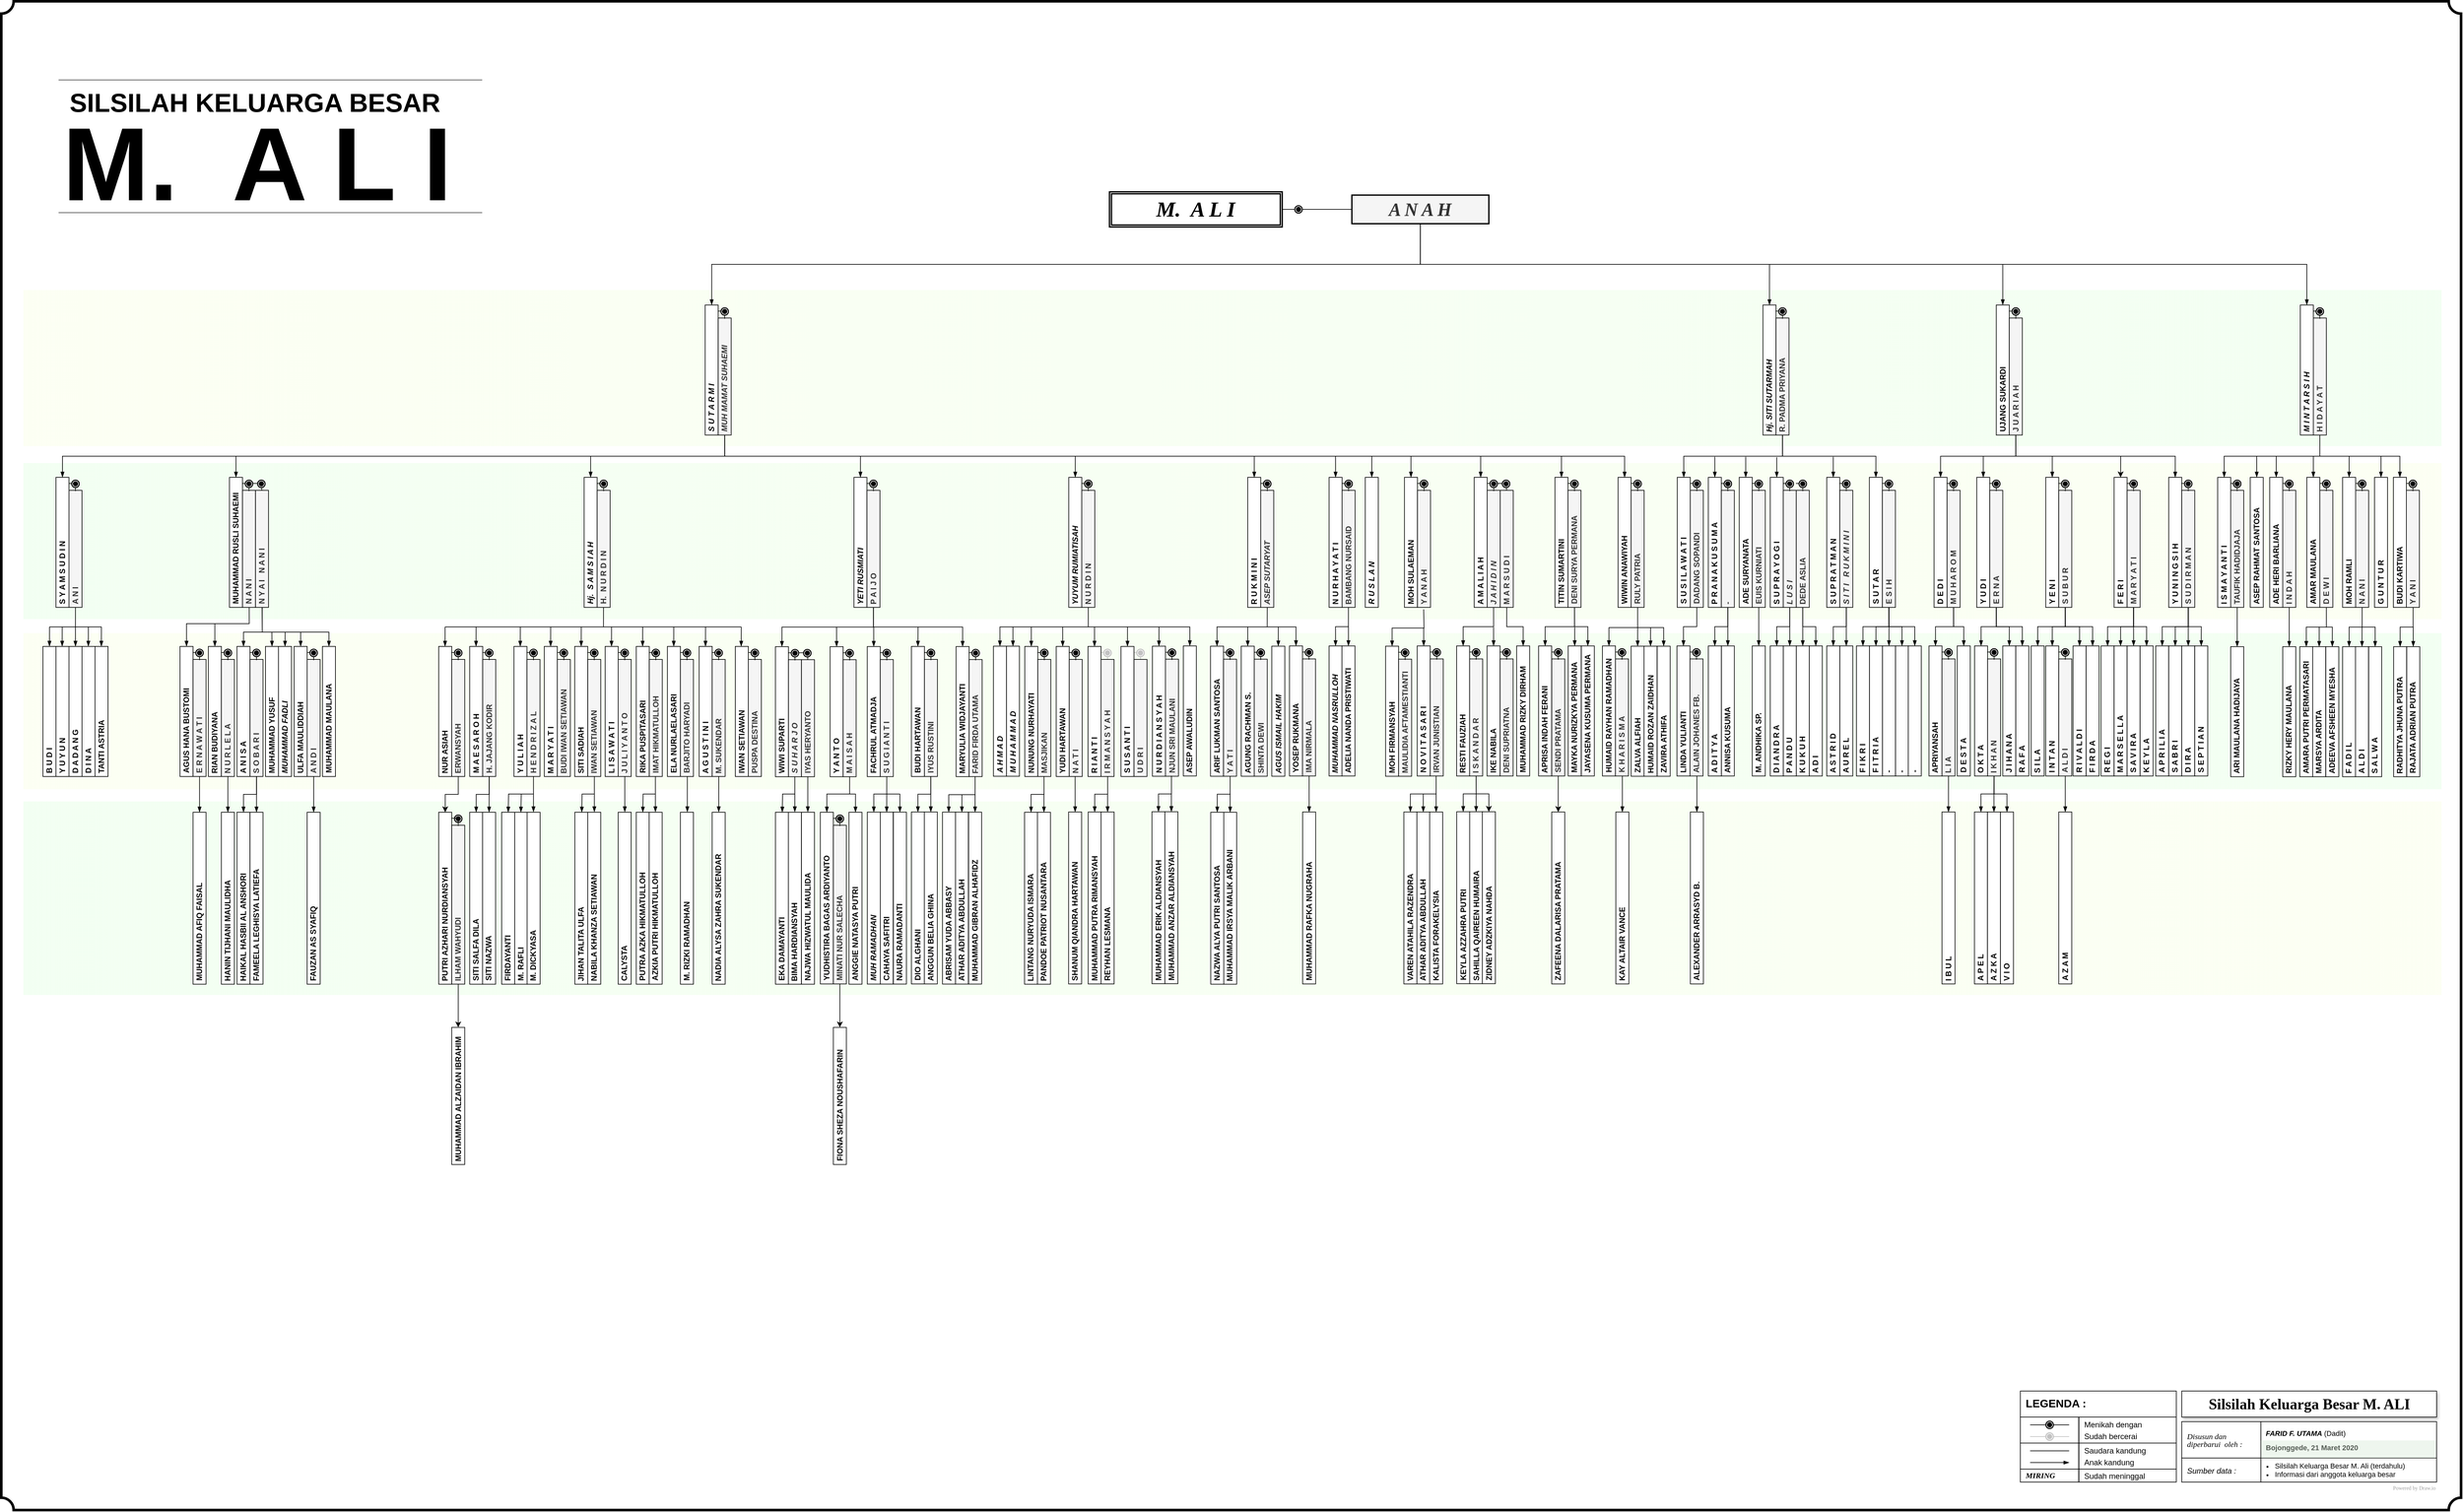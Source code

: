 <mxfile version="12.6.5" type="device"><diagram id="3kFvuyWPY40qq3xBcipo" name="Kong Ali"><mxGraphModel dx="710" dy="412" grid="1" gridSize="10" guides="1" tooltips="1" connect="1" arrows="1" fold="1" page="1" pageScale="1" pageWidth="3800" pageHeight="2340" background="#FFFFFF" math="0" shadow="0"><root><mxCell id="0"/><mxCell id="1" parent="0"/><mxCell id="tsvsctQJKFasO-H9lkEb-3" value="" style="shape=partialRectangle;whiteSpace=wrap;html=1;left=0;right=0;fillColor=none;strokeWidth=2;fontFamily=ARIAL;fontSize=28;opacity=40;fontColor=#000000;" parent="1" vertex="1"><mxGeometry x="99" y="131" width="649" height="204" as="geometry"/></mxCell><mxCell id="tsvsctQJKFasO-H9lkEb-1" value="" style="verticalLabelPosition=bottom;verticalAlign=top;html=1;shape=mxgraph.basic.plaque;dx=9.5;fillColor=none;strokeWidth=4;strokeColor=#000000;fontColor=#ffffff;" parent="1" vertex="1"><mxGeometry x="10" y="10" width="3780" height="2320" as="geometry"/></mxCell><mxCell id="MbpsUeN6jnEv_xdepx1Z-3" value="" style="rounded=0;whiteSpace=wrap;html=1;shadow=0;glass=0;comic=0;strokeWidth=1;fillColor=#FAFFE8;fontSize=11;opacity=50;align=center;strokeColor=none;gradientColor=#E6FFE6;gradientDirection=east;" parent="1" vertex="1"><mxGeometry x="44" y="981.62" width="3716" height="240" as="geometry"/></mxCell><mxCell id="MbpsUeN6jnEv_xdepx1Z-4" value="" style="rounded=0;whiteSpace=wrap;html=1;shadow=0;glass=0;comic=0;strokeWidth=1;fillColor=#FAFFE8;fontSize=11;opacity=50;align=center;strokeColor=none;gradientColor=#E6FFE6;gradientDirection=west;" parent="1" vertex="1"><mxGeometry x="44" y="1240.38" width="3716" height="297.62" as="geometry"/></mxCell><mxCell id="MbpsUeN6jnEv_xdepx1Z-2" value="" style="rounded=0;whiteSpace=wrap;html=1;shadow=0;glass=0;comic=0;strokeWidth=1;fillColor=#FAFFE8;fontSize=11;opacity=50;align=center;strokeColor=none;gradientColor=#E6FFE6;gradientDirection=west;" parent="1" vertex="1"><mxGeometry x="44" y="720" width="3716" height="240" as="geometry"/></mxCell><mxCell id="MbpsUeN6jnEv_xdepx1Z-1" value="" style="rounded=0;whiteSpace=wrap;html=1;shadow=0;glass=0;comic=0;strokeWidth=1;fillColor=#FAFFE8;fontSize=11;opacity=50;align=center;strokeColor=none;gradientColor=#E6FFE6;gradientDirection=east;" parent="1" vertex="1"><mxGeometry x="44" y="454" width="3716" height="240" as="geometry"/></mxCell><mxCell id="0RpVZCIGXbiiC7UdeMdu-37" value="" style="shape=partialRectangle;whiteSpace=wrap;html=1;bottom=0;right=0;fillColor=none;fontFamily=ARIAL;rotation=90;fontSize=12;" parent="1" vertex="1"><mxGeometry x="397.15" y="749.5" width="11.25" height="15" as="geometry"/></mxCell><mxCell id="JiGLJ9JxdjYx2wJvDPG--187" style="edgeStyle=orthogonalEdgeStyle;rounded=0;orthogonalLoop=1;jettySize=auto;html=1;exitX=1;exitY=0.5;exitDx=0;exitDy=0;entryX=0.5;entryY=1;entryDx=0;entryDy=0;startArrow=blockThin;startFill=1;endArrow=none;endFill=0;fontSize=12;fontFamily=ARIAL;" parent="1" source="0RpVZCIGXbiiC7UdeMdu-1" target="0RpVZCIGXbiiC7UdeMdu-19" edge="1"><mxGeometry relative="1" as="geometry"/></mxCell><mxCell id="0RpVZCIGXbiiC7UdeMdu-1" value="S U T A R M I" style="rounded=0;whiteSpace=wrap;html=1;shadow=0;glass=0;comic=0;labelBackgroundColor=none;strokeColor=#000000;strokeWidth=1;fontFamily=ARIAL;fontSize=12;fillColor=#FFFFFF;fontStyle=3;rotation=-90;align=left;spacing=5;spacingTop=0;" parent="1" vertex="1"><mxGeometry x="1001.65" y="567" width="200" height="20" as="geometry"/></mxCell><mxCell id="0RpVZCIGXbiiC7UdeMdu-2" value="MUH MAMAT SUHAEMI" style="rounded=0;whiteSpace=wrap;html=1;shadow=0;glass=0;comic=0;labelBackgroundColor=none;strokeColor=#000000;strokeWidth=1;fontFamily=ARIAL;fontSize=12;fillColor=#f5f5f5;fontStyle=3;rotation=-90;align=left;spacing=5;spacingTop=0;fontColor=#333333;" parent="1" vertex="1"><mxGeometry x="1031.65" y="577" width="180" height="20" as="geometry"/></mxCell><mxCell id="0RpVZCIGXbiiC7UdeMdu-3" value="" style="shape=partialRectangle;whiteSpace=wrap;html=1;bottom=0;right=0;fillColor=none;fontFamily=ARIAL;rotation=90;fontSize=12;" parent="1" vertex="1"><mxGeometry x="1111.03" y="487" width="11.25" height="10" as="geometry"/></mxCell><mxCell id="0RpVZCIGXbiiC7UdeMdu-5" value="" style="shape=mxgraph.bpmn.shape;html=1;verticalLabelPosition=bottom;labelBackgroundColor=#ffffff;verticalAlign=top;align=center;perimeter=ellipsePerimeter;outlineConnect=0;outline=end;symbol=terminate;fillColor=#FFFFFF;fontFamily=ARIAL;fontSize=12;" parent="1" vertex="1"><mxGeometry x="1116.65" y="482" width="10" height="10" as="geometry"/></mxCell><mxCell id="JiGLJ9JxdjYx2wJvDPG--192" style="edgeStyle=orthogonalEdgeStyle;rounded=0;orthogonalLoop=1;jettySize=auto;html=1;exitX=1;exitY=0.5;exitDx=0;exitDy=0;startArrow=blockThin;startFill=1;endArrow=none;endFill=0;fontSize=12;fontFamily=ARIAL;" parent="1" source="0RpVZCIGXbiiC7UdeMdu-6" edge="1"><mxGeometry relative="1" as="geometry"><mxPoint x="2727.24" y="414.837" as="targetPoint"/></mxGeometry></mxCell><mxCell id="0RpVZCIGXbiiC7UdeMdu-6" value="Hj. SITI SUTARMAH" style="rounded=0;whiteSpace=wrap;html=1;shadow=0;glass=0;comic=0;labelBackgroundColor=none;strokeColor=#000000;strokeWidth=1;fontFamily=ARIAL;fontSize=12;fillColor=#FFFFFF;fontStyle=3;rotation=-90;align=left;spacing=5;spacingTop=0;" parent="1" vertex="1"><mxGeometry x="2627.24" y="567" width="200" height="20" as="geometry"/></mxCell><mxCell id="0RpVZCIGXbiiC7UdeMdu-7" value="R. PADMA PRIYANA" style="rounded=0;whiteSpace=wrap;html=1;shadow=0;glass=0;comic=0;labelBackgroundColor=none;strokeColor=#000000;strokeWidth=1;fontFamily=ARIAL;fontSize=12;fillColor=#f5f5f5;fontStyle=1;rotation=-90;align=left;spacing=5;spacingTop=0;fontColor=#333333;" parent="1" vertex="1"><mxGeometry x="2657.24" y="577" width="180" height="20" as="geometry"/></mxCell><mxCell id="0RpVZCIGXbiiC7UdeMdu-8" value="" style="shape=partialRectangle;whiteSpace=wrap;html=1;bottom=0;right=0;fillColor=none;fontFamily=ARIAL;rotation=90;fontSize=12;" parent="1" vertex="1"><mxGeometry x="2736.62" y="487" width="11.25" height="10" as="geometry"/></mxCell><mxCell id="0RpVZCIGXbiiC7UdeMdu-9" value="" style="shape=mxgraph.bpmn.shape;html=1;verticalLabelPosition=bottom;labelBackgroundColor=#ffffff;verticalAlign=top;align=center;perimeter=ellipsePerimeter;outlineConnect=0;outline=end;symbol=terminate;fillColor=#FFFFFF;fontFamily=ARIAL;fontSize=12;" parent="1" vertex="1"><mxGeometry x="2742.24" y="482" width="10" height="10" as="geometry"/></mxCell><mxCell id="JiGLJ9JxdjYx2wJvDPG--191" style="edgeStyle=orthogonalEdgeStyle;rounded=0;orthogonalLoop=1;jettySize=auto;html=1;exitX=1;exitY=0.5;exitDx=0;exitDy=0;startArrow=blockThin;startFill=1;endArrow=none;endFill=0;fontSize=12;fontFamily=ARIAL;" parent="1" source="0RpVZCIGXbiiC7UdeMdu-10" edge="1"><mxGeometry relative="1" as="geometry"><mxPoint x="3085.77" y="414.605" as="targetPoint"/></mxGeometry></mxCell><mxCell id="0RpVZCIGXbiiC7UdeMdu-10" value="UJANG SUKARDI" style="rounded=0;whiteSpace=wrap;html=1;shadow=0;glass=0;comic=0;labelBackgroundColor=none;strokeColor=#000000;strokeWidth=1;fontFamily=ARIAL;fontSize=12;fillColor=#FFFFFF;fontStyle=1;rotation=-90;align=left;spacing=5;spacingTop=0;" parent="1" vertex="1"><mxGeometry x="2985.77" y="567" width="200" height="20" as="geometry"/></mxCell><mxCell id="0RpVZCIGXbiiC7UdeMdu-11" value="J U A R I A H" style="rounded=0;whiteSpace=wrap;html=1;shadow=0;glass=0;comic=0;labelBackgroundColor=none;strokeColor=#000000;strokeWidth=1;fontFamily=ARIAL;fontSize=12;fillColor=#f5f5f5;fontStyle=1;rotation=-90;align=left;spacing=5;spacingTop=0;fontColor=#333333;" parent="1" vertex="1"><mxGeometry x="3015.77" y="577" width="180" height="20" as="geometry"/></mxCell><mxCell id="0RpVZCIGXbiiC7UdeMdu-12" value="" style="shape=partialRectangle;whiteSpace=wrap;html=1;bottom=0;right=0;fillColor=none;fontFamily=ARIAL;rotation=90;fontSize=12;" parent="1" vertex="1"><mxGeometry x="3095.15" y="487" width="11.25" height="10" as="geometry"/></mxCell><mxCell id="0RpVZCIGXbiiC7UdeMdu-13" value="" style="shape=mxgraph.bpmn.shape;html=1;verticalLabelPosition=bottom;labelBackgroundColor=#ffffff;verticalAlign=top;align=center;perimeter=ellipsePerimeter;outlineConnect=0;outline=end;symbol=terminate;fillColor=#FFFFFF;fontFamily=ARIAL;fontSize=12;" parent="1" vertex="1"><mxGeometry x="3100.77" y="482" width="10" height="10" as="geometry"/></mxCell><mxCell id="JiGLJ9JxdjYx2wJvDPG--189" style="edgeStyle=orthogonalEdgeStyle;rounded=0;orthogonalLoop=1;jettySize=auto;html=1;exitX=1;exitY=0.5;exitDx=0;exitDy=0;entryX=0.5;entryY=1;entryDx=0;entryDy=0;startArrow=blockThin;startFill=1;endArrow=none;endFill=0;fontSize=12;fontFamily=ARIAL;" parent="1" source="0RpVZCIGXbiiC7UdeMdu-14" target="0RpVZCIGXbiiC7UdeMdu-19" edge="1"><mxGeometry relative="1" as="geometry"/></mxCell><mxCell id="0RpVZCIGXbiiC7UdeMdu-14" value="M I N T A R S I H" style="rounded=0;whiteSpace=wrap;html=1;shadow=0;glass=0;comic=0;labelBackgroundColor=none;strokeColor=#000000;strokeWidth=1;fontFamily=ARIAL;fontSize=12;fillColor=#FFFFFF;fontStyle=3;rotation=-90;align=left;spacing=5;spacingTop=0;" parent="1" vertex="1"><mxGeometry x="3453.0" y="567" width="200" height="20" as="geometry"/></mxCell><mxCell id="0RpVZCIGXbiiC7UdeMdu-15" value="H I D A Y A T" style="rounded=0;whiteSpace=wrap;html=1;shadow=0;glass=0;comic=0;labelBackgroundColor=none;strokeColor=#000000;strokeWidth=1;fontFamily=ARIAL;fontSize=12;fillColor=#f5f5f5;fontStyle=1;rotation=-90;align=left;spacing=5;spacingTop=0;fontColor=#333333;" parent="1" vertex="1"><mxGeometry x="3483.0" y="577" width="180" height="20" as="geometry"/></mxCell><mxCell id="0RpVZCIGXbiiC7UdeMdu-16" value="" style="shape=partialRectangle;whiteSpace=wrap;html=1;bottom=0;right=0;fillColor=none;fontFamily=ARIAL;rotation=90;fontSize=12;" parent="1" vertex="1"><mxGeometry x="3562.38" y="487" width="11.25" height="10" as="geometry"/></mxCell><mxCell id="0RpVZCIGXbiiC7UdeMdu-17" value="" style="shape=mxgraph.bpmn.shape;html=1;verticalLabelPosition=bottom;labelBackgroundColor=#ffffff;verticalAlign=top;align=center;perimeter=ellipsePerimeter;outlineConnect=0;outline=end;symbol=terminate;fillColor=#FFFFFF;fontFamily=ARIAL;fontSize=12;" parent="1" vertex="1"><mxGeometry x="3568.0" y="482" width="10" height="10" as="geometry"/></mxCell><mxCell id="0RpVZCIGXbiiC7UdeMdu-20" style="edgeStyle=none;rounded=0;orthogonalLoop=1;jettySize=auto;html=1;exitX=1;exitY=0.5;exitDx=0;exitDy=0;entryX=0;entryY=0.5;entryDx=0;entryDy=0;fontFamily=ARIAL;fontSize=12;endArrow=none;endFill=0;" parent="1" source="0RpVZCIGXbiiC7UdeMdu-23" target="0RpVZCIGXbiiC7UdeMdu-19" edge="1"><mxGeometry relative="1" as="geometry"/></mxCell><mxCell id="0RpVZCIGXbiiC7UdeMdu-18" value="M.&amp;nbsp; A L I" style="shape=ext;double=1;rounded=0;whiteSpace=wrap;html=1;fillColor=#FFFFFF;fontFamily=Angsana New;fontSize=33;fontStyle=3;strokeWidth=2;shadow=0;" parent="1" vertex="1"><mxGeometry x="1713" y="303" width="265.49" height="54" as="geometry"/></mxCell><mxCell id="0RpVZCIGXbiiC7UdeMdu-19" value="A N A H" style="rounded=0;whiteSpace=wrap;html=1;shadow=0;strokeWidth=2;fillColor=#f5f5f5;fontFamily=Angsana New;fontSize=28;fontStyle=3;strokeColor=#000000;fontColor=#333333;" parent="1" vertex="1"><mxGeometry x="2085.49" y="308" width="210.51" height="44" as="geometry"/></mxCell><mxCell id="0RpVZCIGXbiiC7UdeMdu-23" value="" style="shape=mxgraph.bpmn.shape;html=1;verticalLabelPosition=bottom;labelBackgroundColor=#ffffff;verticalAlign=top;align=center;perimeter=ellipsePerimeter;outlineConnect=0;outline=end;symbol=terminate;fillColor=#FFFFFF;fontFamily=ARIAL;fontSize=12;" parent="1" vertex="1"><mxGeometry x="1998.49" y="325" width="10" height="10" as="geometry"/></mxCell><mxCell id="0RpVZCIGXbiiC7UdeMdu-25" style="edgeStyle=none;rounded=0;orthogonalLoop=1;jettySize=auto;html=1;exitX=1;exitY=0.5;exitDx=0;exitDy=0;entryX=0;entryY=0.5;entryDx=0;entryDy=0;fontFamily=ARIAL;fontSize=12;endArrow=none;endFill=0;" parent="1" source="0RpVZCIGXbiiC7UdeMdu-18" target="0RpVZCIGXbiiC7UdeMdu-23" edge="1"><mxGeometry relative="1" as="geometry"><mxPoint x="1978.49" y="330" as="sourcePoint"/><mxPoint x="2098.49" y="330" as="targetPoint"/></mxGeometry></mxCell><mxCell id="qpXbNWNHJRXcAnP5Zdyc-49" style="edgeStyle=orthogonalEdgeStyle;rounded=0;orthogonalLoop=1;jettySize=auto;html=1;exitX=1;exitY=0.5;exitDx=0;exitDy=0;startArrow=blockThin;startFill=1;endArrow=none;endFill=0;fontFamily=Lucida Console;fontSize=8;" parent="1" source="0RpVZCIGXbiiC7UdeMdu-27" target="0RpVZCIGXbiiC7UdeMdu-2" edge="1"><mxGeometry relative="1" as="geometry"/></mxCell><mxCell id="0RpVZCIGXbiiC7UdeMdu-27" value="S Y A M S U D I N" style="rounded=0;whiteSpace=wrap;html=1;shadow=0;glass=0;comic=0;labelBackgroundColor=none;strokeColor=#000000;strokeWidth=1;fontFamily=ARIAL;fontSize=12;fillColor=#FFFFFF;fontStyle=1;rotation=-90;align=left;spacing=5;spacingTop=0;" parent="1" vertex="1"><mxGeometry x="4" y="832" width="200" height="20" as="geometry"/></mxCell><mxCell id="0RpVZCIGXbiiC7UdeMdu-349" style="edgeStyle=none;rounded=0;orthogonalLoop=1;jettySize=auto;html=1;exitX=0;exitY=0.5;exitDx=0;exitDy=0;entryX=1;entryY=0.5;entryDx=0;entryDy=0;endArrow=blockThin;endFill=1;fontFamily=ARIAL;fontSize=12;" parent="1" source="0RpVZCIGXbiiC7UdeMdu-28" target="0RpVZCIGXbiiC7UdeMdu-159" edge="1"><mxGeometry relative="1" as="geometry"/></mxCell><mxCell id="0RpVZCIGXbiiC7UdeMdu-28" value="A N I" style="rounded=0;whiteSpace=wrap;html=1;shadow=0;glass=0;comic=0;labelBackgroundColor=none;strokeColor=#000000;strokeWidth=1;fontFamily=ARIAL;fontSize=12;fillColor=#f5f5f5;fontStyle=1;rotation=-90;align=left;spacing=5;spacingTop=0;fontColor=#333333;" parent="1" vertex="1"><mxGeometry x="34" y="842" width="180" height="20" as="geometry"/></mxCell><mxCell id="0RpVZCIGXbiiC7UdeMdu-29" value="" style="shape=partialRectangle;whiteSpace=wrap;html=1;bottom=0;right=0;fillColor=none;fontFamily=ARIAL;rotation=90;fontSize=12;" parent="1" vertex="1"><mxGeometry x="113.38" y="752" width="11.25" height="10" as="geometry"/></mxCell><mxCell id="0RpVZCIGXbiiC7UdeMdu-30" value="" style="shape=mxgraph.bpmn.shape;html=1;verticalLabelPosition=bottom;labelBackgroundColor=#ffffff;verticalAlign=top;align=center;perimeter=ellipsePerimeter;outlineConnect=0;outline=end;symbol=terminate;fillColor=#FFFFFF;fontFamily=ARIAL;fontSize=12;" parent="1" vertex="1"><mxGeometry x="119" y="747" width="10" height="10" as="geometry"/></mxCell><mxCell id="JiGLJ9JxdjYx2wJvDPG--139" style="edgeStyle=orthogonalEdgeStyle;rounded=0;orthogonalLoop=1;jettySize=auto;html=1;exitX=1;exitY=0.5;exitDx=0;exitDy=0;startArrow=blockThin;startFill=1;endArrow=none;endFill=0;fontFamily=ARIAL;fontSize=12;" parent="1" source="0RpVZCIGXbiiC7UdeMdu-31" edge="1"><mxGeometry relative="1" as="geometry"><mxPoint x="370.64" y="709.278" as="targetPoint"/></mxGeometry></mxCell><mxCell id="0RpVZCIGXbiiC7UdeMdu-31" value="MUHAMMAD RUSLI SUHAEMI" style="rounded=0;whiteSpace=wrap;html=1;shadow=0;glass=0;comic=0;labelBackgroundColor=none;strokeColor=#000000;strokeWidth=1;fontFamily=ARIAL;fontSize=12;fillColor=#FFFFFF;fontStyle=1;rotation=-90;align=left;spacing=5;spacingTop=0;" parent="1" vertex="1"><mxGeometry x="270.64" y="832" width="200" height="20" as="geometry"/></mxCell><mxCell id="0RpVZCIGXbiiC7UdeMdu-32" value="N A N I" style="rounded=0;whiteSpace=wrap;html=1;shadow=0;glass=0;comic=0;labelBackgroundColor=none;strokeColor=#000000;strokeWidth=1;fontFamily=ARIAL;fontSize=12;fillColor=#f5f5f5;fontStyle=1;rotation=-90;align=left;spacing=5;spacingTop=0;fontColor=#333333;" parent="1" vertex="1"><mxGeometry x="300.64" y="842" width="180" height="20" as="geometry"/></mxCell><mxCell id="0RpVZCIGXbiiC7UdeMdu-33" value="" style="shape=partialRectangle;whiteSpace=wrap;html=1;bottom=0;right=0;fillColor=none;fontFamily=ARIAL;rotation=90;fontSize=12;" parent="1" vertex="1"><mxGeometry x="380.02" y="752" width="11.25" height="10" as="geometry"/></mxCell><mxCell id="0RpVZCIGXbiiC7UdeMdu-34" value="" style="shape=mxgraph.bpmn.shape;html=1;verticalLabelPosition=bottom;labelBackgroundColor=#ffffff;verticalAlign=top;align=center;perimeter=ellipsePerimeter;outlineConnect=0;outline=end;symbol=terminate;fillColor=#FFFFFF;fontFamily=ARIAL;fontSize=12;" parent="1" vertex="1"><mxGeometry x="385.64" y="747" width="10" height="10" as="geometry"/></mxCell><mxCell id="0RpVZCIGXbiiC7UdeMdu-35" value="N Y A I&amp;nbsp; &amp;nbsp;N A N I" style="rounded=0;whiteSpace=wrap;html=1;shadow=0;glass=0;comic=0;labelBackgroundColor=none;strokeColor=#000000;strokeWidth=1;fontFamily=ARIAL;fontSize=12;fillColor=#f5f5f5;fontStyle=1;rotation=-90;align=left;spacing=5;spacingTop=0;fontColor=#333333;" parent="1" vertex="1"><mxGeometry x="320.64" y="842" width="180" height="20" as="geometry"/></mxCell><mxCell id="0RpVZCIGXbiiC7UdeMdu-36" value="" style="shape=mxgraph.bpmn.shape;html=1;verticalLabelPosition=bottom;labelBackgroundColor=#ffffff;verticalAlign=top;align=center;perimeter=ellipsePerimeter;outlineConnect=0;outline=end;symbol=terminate;fillColor=#FFFFFF;fontFamily=ARIAL;fontSize=12;" parent="1" vertex="1"><mxGeometry x="404.64" y="747" width="10" height="10" as="geometry"/></mxCell><mxCell id="JiGLJ9JxdjYx2wJvDPG--140" style="edgeStyle=orthogonalEdgeStyle;rounded=0;orthogonalLoop=1;jettySize=auto;html=1;exitX=1;exitY=0.5;exitDx=0;exitDy=0;startArrow=blockThin;startFill=1;endArrow=none;endFill=0;fontFamily=ARIAL;fontSize=12;" parent="1" source="0RpVZCIGXbiiC7UdeMdu-38" edge="1"><mxGeometry relative="1" as="geometry"><mxPoint x="915.64" y="709.556" as="targetPoint"/></mxGeometry></mxCell><mxCell id="0RpVZCIGXbiiC7UdeMdu-38" value="Hj.&amp;nbsp; S A M S I A H" style="rounded=0;whiteSpace=wrap;html=1;shadow=0;glass=0;comic=0;labelBackgroundColor=none;strokeColor=#000000;strokeWidth=1;fontFamily=ARIAL;fontSize=12;fillColor=#FFFFFF;fontStyle=3;rotation=-90;align=left;spacing=5;spacingTop=0;" parent="1" vertex="1"><mxGeometry x="815.64" y="832" width="200" height="20" as="geometry"/></mxCell><mxCell id="0RpVZCIGXbiiC7UdeMdu-39" value="H.&amp;nbsp; N U R D I N" style="rounded=0;whiteSpace=wrap;html=1;shadow=0;glass=0;comic=0;labelBackgroundColor=none;strokeColor=#000000;strokeWidth=1;fontFamily=ARIAL;fontSize=12;fillColor=#f5f5f5;fontStyle=1;rotation=-90;align=left;spacing=5;spacingTop=0;fontColor=#333333;" parent="1" vertex="1"><mxGeometry x="845.64" y="842" width="180" height="20" as="geometry"/></mxCell><mxCell id="0RpVZCIGXbiiC7UdeMdu-40" value="" style="shape=partialRectangle;whiteSpace=wrap;html=1;bottom=0;right=0;fillColor=none;fontFamily=ARIAL;rotation=90;fontSize=12;" parent="1" vertex="1"><mxGeometry x="925.02" y="752" width="11.25" height="10" as="geometry"/></mxCell><mxCell id="0RpVZCIGXbiiC7UdeMdu-41" value="" style="shape=mxgraph.bpmn.shape;html=1;verticalLabelPosition=bottom;labelBackgroundColor=#ffffff;verticalAlign=top;align=center;perimeter=ellipsePerimeter;outlineConnect=0;outline=end;symbol=terminate;fillColor=#FFFFFF;fontFamily=ARIAL;fontSize=12;" parent="1" vertex="1"><mxGeometry x="930.64" y="747" width="10" height="10" as="geometry"/></mxCell><mxCell id="JiGLJ9JxdjYx2wJvDPG--141" style="edgeStyle=orthogonalEdgeStyle;rounded=0;orthogonalLoop=1;jettySize=auto;html=1;exitX=1;exitY=0.5;exitDx=0;exitDy=0;startArrow=blockThin;startFill=1;endArrow=none;endFill=0;fontFamily=ARIAL;fontSize=12;" parent="1" source="0RpVZCIGXbiiC7UdeMdu-42" edge="1"><mxGeometry relative="1" as="geometry"><mxPoint x="1330.28" y="709" as="targetPoint"/></mxGeometry></mxCell><mxCell id="0RpVZCIGXbiiC7UdeMdu-42" value="YETI RUSMIATI" style="rounded=0;whiteSpace=wrap;html=1;shadow=0;glass=0;comic=0;labelBackgroundColor=none;strokeColor=#000000;strokeWidth=1;fontFamily=ARIAL;fontSize=12;fillColor=#FFFFFF;fontStyle=3;rotation=-90;align=left;spacing=5;spacingTop=0;" parent="1" vertex="1"><mxGeometry x="1230.28" y="832" width="200" height="20" as="geometry"/></mxCell><mxCell id="0RpVZCIGXbiiC7UdeMdu-43" value="P A I J O" style="rounded=0;whiteSpace=wrap;html=1;shadow=0;glass=0;comic=0;labelBackgroundColor=none;strokeColor=#000000;strokeWidth=1;fontFamily=ARIAL;fontSize=12;fillColor=#f5f5f5;fontStyle=1;rotation=-90;align=left;spacing=5;spacingTop=0;fontColor=#333333;" parent="1" vertex="1"><mxGeometry x="1260.28" y="842" width="180" height="20" as="geometry"/></mxCell><mxCell id="0RpVZCIGXbiiC7UdeMdu-44" value="" style="shape=partialRectangle;whiteSpace=wrap;html=1;bottom=0;right=0;fillColor=none;fontFamily=ARIAL;rotation=90;fontSize=12;" parent="1" vertex="1"><mxGeometry x="1339.66" y="752" width="11.25" height="10" as="geometry"/></mxCell><mxCell id="0RpVZCIGXbiiC7UdeMdu-45" value="" style="shape=mxgraph.bpmn.shape;html=1;verticalLabelPosition=bottom;labelBackgroundColor=#ffffff;verticalAlign=top;align=center;perimeter=ellipsePerimeter;outlineConnect=0;outline=end;symbol=terminate;fillColor=#FFFFFF;fontFamily=ARIAL;fontSize=12;" parent="1" vertex="1"><mxGeometry x="1345.28" y="747" width="10" height="10" as="geometry"/></mxCell><mxCell id="JiGLJ9JxdjYx2wJvDPG--142" style="edgeStyle=orthogonalEdgeStyle;rounded=0;orthogonalLoop=1;jettySize=auto;html=1;exitX=1;exitY=0.5;exitDx=0;exitDy=0;startArrow=blockThin;startFill=1;endArrow=none;endFill=0;fontFamily=ARIAL;fontSize=12;" parent="1" source="0RpVZCIGXbiiC7UdeMdu-46" edge="1"><mxGeometry relative="1" as="geometry"><mxPoint x="1660.42" y="709.278" as="targetPoint"/></mxGeometry></mxCell><mxCell id="0RpVZCIGXbiiC7UdeMdu-46" value="YUYUM RUMIATISAH" style="rounded=0;whiteSpace=wrap;html=1;shadow=0;glass=0;comic=0;labelBackgroundColor=none;strokeColor=#000000;strokeWidth=1;fontFamily=ARIAL;fontSize=12;fillColor=#FFFFFF;fontStyle=3;rotation=-90;align=left;spacing=5;spacingTop=0;" parent="1" vertex="1"><mxGeometry x="1560.42" y="832" width="200" height="20" as="geometry"/></mxCell><mxCell id="JiGLJ9JxdjYx2wJvDPG--58" style="edgeStyle=orthogonalEdgeStyle;rounded=0;orthogonalLoop=1;jettySize=auto;html=1;exitX=0;exitY=0.5;exitDx=0;exitDy=0;startArrow=none;startFill=0;endArrow=none;endFill=0;fontFamily=ARIAL;fontSize=12;" parent="1" source="0RpVZCIGXbiiC7UdeMdu-47" edge="1"><mxGeometry relative="1" as="geometry"><mxPoint x="1680.508" y="971.953" as="targetPoint"/></mxGeometry></mxCell><mxCell id="0RpVZCIGXbiiC7UdeMdu-47" value="N U R D I N" style="rounded=0;whiteSpace=wrap;html=1;shadow=0;glass=0;comic=0;labelBackgroundColor=none;strokeColor=#000000;strokeWidth=1;fontFamily=ARIAL;fontSize=12;fillColor=#f5f5f5;fontStyle=1;rotation=-90;align=left;spacing=5;spacingTop=0;fontColor=#333333;" parent="1" vertex="1"><mxGeometry x="1590.42" y="842" width="180" height="20" as="geometry"/></mxCell><mxCell id="0RpVZCIGXbiiC7UdeMdu-48" value="" style="shape=partialRectangle;whiteSpace=wrap;html=1;bottom=0;right=0;fillColor=none;fontFamily=ARIAL;rotation=90;fontSize=12;" parent="1" vertex="1"><mxGeometry x="1669.8" y="752" width="11.25" height="10" as="geometry"/></mxCell><mxCell id="0RpVZCIGXbiiC7UdeMdu-49" value="" style="shape=mxgraph.bpmn.shape;html=1;verticalLabelPosition=bottom;labelBackgroundColor=#ffffff;verticalAlign=top;align=center;perimeter=ellipsePerimeter;outlineConnect=0;outline=end;symbol=terminate;fillColor=#FFFFFF;fontFamily=ARIAL;fontSize=12;" parent="1" vertex="1"><mxGeometry x="1675.42" y="747" width="10" height="10" as="geometry"/></mxCell><mxCell id="JiGLJ9JxdjYx2wJvDPG--143" style="edgeStyle=orthogonalEdgeStyle;rounded=0;orthogonalLoop=1;jettySize=auto;html=1;exitX=1;exitY=0.5;exitDx=0;exitDy=0;startArrow=blockThin;startFill=1;endArrow=none;endFill=0;fontFamily=ARIAL;fontSize=12;" parent="1" source="0RpVZCIGXbiiC7UdeMdu-50" edge="1"><mxGeometry relative="1" as="geometry"><mxPoint x="1935.44" y="709.556" as="targetPoint"/></mxGeometry></mxCell><mxCell id="0RpVZCIGXbiiC7UdeMdu-50" value="R U K M I N I" style="rounded=0;whiteSpace=wrap;html=1;shadow=0;glass=0;comic=0;labelBackgroundColor=none;strokeColor=#000000;strokeWidth=1;fontFamily=ARIAL;fontSize=12;fillColor=#FFFFFF;fontStyle=1;rotation=-90;align=left;spacing=5;spacingTop=0;" parent="1" vertex="1"><mxGeometry x="1835.44" y="832" width="200" height="20" as="geometry"/></mxCell><mxCell id="JiGLJ9JxdjYx2wJvDPG--74" style="edgeStyle=orthogonalEdgeStyle;rounded=0;orthogonalLoop=1;jettySize=auto;html=1;exitX=0;exitY=0.5;exitDx=0;exitDy=0;startArrow=none;startFill=0;endArrow=none;endFill=0;fontFamily=ARIAL;fontSize=12;" parent="1" source="0RpVZCIGXbiiC7UdeMdu-51" edge="1"><mxGeometry relative="1" as="geometry"><mxPoint x="1955.345" y="971.721" as="targetPoint"/></mxGeometry></mxCell><mxCell id="0RpVZCIGXbiiC7UdeMdu-51" value="ASEP SUTARYAT" style="rounded=0;whiteSpace=wrap;html=1;shadow=0;glass=0;comic=0;labelBackgroundColor=none;strokeColor=#000000;strokeWidth=1;fontFamily=ARIAL;fontSize=12;fillColor=#f5f5f5;fontStyle=3;rotation=-90;align=left;spacing=5;spacingTop=0;fontColor=#333333;" parent="1" vertex="1"><mxGeometry x="1865.44" y="842" width="180" height="20" as="geometry"/></mxCell><mxCell id="0RpVZCIGXbiiC7UdeMdu-52" value="" style="shape=partialRectangle;whiteSpace=wrap;html=1;bottom=0;right=0;fillColor=none;fontFamily=ARIAL;rotation=90;fontSize=12;" parent="1" vertex="1"><mxGeometry x="1944.82" y="752" width="11.25" height="10" as="geometry"/></mxCell><mxCell id="0RpVZCIGXbiiC7UdeMdu-53" value="" style="shape=mxgraph.bpmn.shape;html=1;verticalLabelPosition=bottom;labelBackgroundColor=#ffffff;verticalAlign=top;align=center;perimeter=ellipsePerimeter;outlineConnect=0;outline=end;symbol=terminate;fillColor=#FFFFFF;fontFamily=ARIAL;fontSize=12;" parent="1" vertex="1"><mxGeometry x="1950.44" y="747" width="10" height="10" as="geometry"/></mxCell><mxCell id="JiGLJ9JxdjYx2wJvDPG--144" style="edgeStyle=orthogonalEdgeStyle;rounded=0;orthogonalLoop=1;jettySize=auto;html=1;exitX=1;exitY=0.5;exitDx=0;exitDy=0;startArrow=blockThin;startFill=1;endArrow=none;endFill=0;fontFamily=ARIAL;fontSize=12;" parent="1" source="0RpVZCIGXbiiC7UdeMdu-57" edge="1"><mxGeometry relative="1" as="geometry"><mxPoint x="2060.44" y="709.278" as="targetPoint"/></mxGeometry></mxCell><mxCell id="0RpVZCIGXbiiC7UdeMdu-57" value="N U R H A Y A T I" style="rounded=0;whiteSpace=wrap;html=1;shadow=0;glass=0;comic=0;labelBackgroundColor=none;strokeColor=#000000;strokeWidth=1;fontFamily=ARIAL;fontSize=12;fillColor=#FFFFFF;fontStyle=1;rotation=-90;align=left;spacing=5;spacingTop=0;" parent="1" vertex="1"><mxGeometry x="1960.44" y="832" width="200" height="20" as="geometry"/></mxCell><mxCell id="0RpVZCIGXbiiC7UdeMdu-58" value="BAMBANG NURSAID" style="rounded=0;whiteSpace=wrap;html=1;shadow=0;glass=0;comic=0;labelBackgroundColor=none;strokeColor=#000000;strokeWidth=1;fontFamily=ARIAL;fontSize=12;fillColor=#f5f5f5;fontStyle=1;rotation=-90;align=left;spacing=5;spacingTop=0;fontColor=#333333;" parent="1" vertex="1"><mxGeometry x="1990.44" y="842" width="180" height="20" as="geometry"/></mxCell><mxCell id="0RpVZCIGXbiiC7UdeMdu-59" value="" style="shape=partialRectangle;whiteSpace=wrap;html=1;bottom=0;right=0;fillColor=none;fontFamily=ARIAL;rotation=90;fontSize=12;" parent="1" vertex="1"><mxGeometry x="2069.82" y="752" width="11.25" height="10" as="geometry"/></mxCell><mxCell id="0RpVZCIGXbiiC7UdeMdu-60" value="" style="shape=mxgraph.bpmn.shape;html=1;verticalLabelPosition=bottom;labelBackgroundColor=#ffffff;verticalAlign=top;align=center;perimeter=ellipsePerimeter;outlineConnect=0;outline=end;symbol=terminate;fillColor=#FFFFFF;fontFamily=ARIAL;fontSize=12;" parent="1" vertex="1"><mxGeometry x="2075.44" y="747" width="10" height="10" as="geometry"/></mxCell><mxCell id="JiGLJ9JxdjYx2wJvDPG--145" style="edgeStyle=orthogonalEdgeStyle;rounded=0;orthogonalLoop=1;jettySize=auto;html=1;exitX=1;exitY=0.5;exitDx=0;exitDy=0;startArrow=blockThin;startFill=1;endArrow=none;endFill=0;fontFamily=ARIAL;fontSize=12;" parent="1" source="0RpVZCIGXbiiC7UdeMdu-61" edge="1"><mxGeometry relative="1" as="geometry"><mxPoint x="2116.07" y="709.278" as="targetPoint"/></mxGeometry></mxCell><mxCell id="0RpVZCIGXbiiC7UdeMdu-61" value="R U S L A N" style="rounded=0;whiteSpace=wrap;html=1;shadow=0;glass=0;comic=0;labelBackgroundColor=none;strokeColor=#000000;strokeWidth=1;fontFamily=ARIAL;fontSize=12;fillColor=#FFFFFF;fontStyle=3;rotation=-90;align=left;spacing=5;spacingTop=0;" parent="1" vertex="1"><mxGeometry x="2016.07" y="832" width="200" height="20" as="geometry"/></mxCell><mxCell id="JiGLJ9JxdjYx2wJvDPG--146" style="edgeStyle=orthogonalEdgeStyle;rounded=0;orthogonalLoop=1;jettySize=auto;html=1;exitX=1;exitY=0.5;exitDx=0;exitDy=0;startArrow=blockThin;startFill=1;endArrow=none;endFill=0;fontFamily=ARIAL;fontSize=12;" parent="1" source="0RpVZCIGXbiiC7UdeMdu-62" edge="1"><mxGeometry relative="1" as="geometry"><mxPoint x="2176.3" y="709.278" as="targetPoint"/></mxGeometry></mxCell><mxCell id="0RpVZCIGXbiiC7UdeMdu-62" value="MOH SULAEMAN" style="rounded=0;whiteSpace=wrap;html=1;shadow=0;glass=0;comic=0;labelBackgroundColor=none;strokeColor=#000000;strokeWidth=1;fontFamily=ARIAL;fontSize=12;fillColor=#FFFFFF;fontStyle=1;rotation=-90;align=left;spacing=5;spacingTop=0;" parent="1" vertex="1"><mxGeometry x="2076.3" y="832" width="200" height="20" as="geometry"/></mxCell><mxCell id="0RpVZCIGXbiiC7UdeMdu-63" value="Y A N A H" style="rounded=0;whiteSpace=wrap;html=1;shadow=0;glass=0;comic=0;labelBackgroundColor=none;strokeColor=#000000;strokeWidth=1;fontFamily=ARIAL;fontSize=12;fillColor=#f5f5f5;fontStyle=1;rotation=-90;align=left;spacing=5;spacingTop=0;fontColor=#333333;" parent="1" vertex="1"><mxGeometry x="2106.3" y="842" width="180" height="20" as="geometry"/></mxCell><mxCell id="0RpVZCIGXbiiC7UdeMdu-64" value="" style="shape=partialRectangle;whiteSpace=wrap;html=1;bottom=0;right=0;fillColor=none;fontFamily=ARIAL;rotation=90;fontSize=12;" parent="1" vertex="1"><mxGeometry x="2185.68" y="752" width="11.25" height="10" as="geometry"/></mxCell><mxCell id="0RpVZCIGXbiiC7UdeMdu-65" value="" style="shape=mxgraph.bpmn.shape;html=1;verticalLabelPosition=bottom;labelBackgroundColor=#ffffff;verticalAlign=top;align=center;perimeter=ellipsePerimeter;outlineConnect=0;outline=end;symbol=terminate;fillColor=#FFFFFF;fontFamily=ARIAL;fontSize=12;" parent="1" vertex="1"><mxGeometry x="2191.3" y="747" width="10" height="10" as="geometry"/></mxCell><mxCell id="0RpVZCIGXbiiC7UdeMdu-66" value="" style="shape=partialRectangle;whiteSpace=wrap;html=1;bottom=0;right=0;fillColor=none;fontFamily=ARIAL;rotation=90;fontSize=12;" parent="1" vertex="1"><mxGeometry x="2309.95" y="749.5" width="11.25" height="15" as="geometry"/></mxCell><mxCell id="JiGLJ9JxdjYx2wJvDPG--147" style="edgeStyle=orthogonalEdgeStyle;rounded=0;orthogonalLoop=1;jettySize=auto;html=1;exitX=1;exitY=0.5;exitDx=0;exitDy=0;startArrow=blockThin;startFill=1;endArrow=none;endFill=0;fontFamily=ARIAL;fontSize=12;" parent="1" source="0RpVZCIGXbiiC7UdeMdu-67" edge="1"><mxGeometry relative="1" as="geometry"><mxPoint x="2283.44" y="709.556" as="targetPoint"/></mxGeometry></mxCell><mxCell id="0RpVZCIGXbiiC7UdeMdu-67" value="A M A L I A H" style="rounded=0;whiteSpace=wrap;html=1;shadow=0;glass=0;comic=0;labelBackgroundColor=none;strokeColor=#000000;strokeWidth=1;fontFamily=ARIAL;fontSize=12;fillColor=#FFFFFF;fontStyle=1;rotation=-90;align=left;spacing=5;spacingTop=0;" parent="1" vertex="1"><mxGeometry x="2183.44" y="832" width="200" height="20" as="geometry"/></mxCell><mxCell id="0RpVZCIGXbiiC7UdeMdu-68" value="J A H I D I N" style="rounded=0;whiteSpace=wrap;html=1;shadow=0;glass=0;comic=0;labelBackgroundColor=none;strokeColor=#000000;strokeWidth=1;fontFamily=ARIAL;fontSize=12;fillColor=#f5f5f5;fontStyle=3;rotation=-90;align=left;spacing=5;spacingTop=0;fontColor=#333333;" parent="1" vertex="1"><mxGeometry x="2213.44" y="842" width="180" height="20" as="geometry"/></mxCell><mxCell id="0RpVZCIGXbiiC7UdeMdu-69" value="" style="shape=partialRectangle;whiteSpace=wrap;html=1;bottom=0;right=0;fillColor=none;fontFamily=ARIAL;rotation=90;fontSize=12;" parent="1" vertex="1"><mxGeometry x="2292.82" y="752" width="11.25" height="10" as="geometry"/></mxCell><mxCell id="0RpVZCIGXbiiC7UdeMdu-70" value="" style="shape=mxgraph.bpmn.shape;html=1;verticalLabelPosition=bottom;labelBackgroundColor=#ffffff;verticalAlign=top;align=center;perimeter=ellipsePerimeter;outlineConnect=0;outline=end;symbol=terminate;fillColor=#FFFFFF;fontFamily=ARIAL;fontSize=12;" parent="1" vertex="1"><mxGeometry x="2298.44" y="747" width="10" height="10" as="geometry"/></mxCell><mxCell id="0RpVZCIGXbiiC7UdeMdu-71" value="M A R S U D I" style="rounded=0;whiteSpace=wrap;html=1;shadow=0;glass=0;comic=0;labelBackgroundColor=none;strokeColor=#000000;strokeWidth=1;fontFamily=ARIAL;fontSize=12;fillColor=#f5f5f5;fontStyle=1;rotation=-90;align=left;spacing=5;spacingTop=0;fontColor=#333333;" parent="1" vertex="1"><mxGeometry x="2233.44" y="842" width="180" height="20" as="geometry"/></mxCell><mxCell id="0RpVZCIGXbiiC7UdeMdu-72" value="" style="shape=mxgraph.bpmn.shape;html=1;verticalLabelPosition=bottom;labelBackgroundColor=#ffffff;verticalAlign=top;align=center;perimeter=ellipsePerimeter;outlineConnect=0;outline=end;symbol=terminate;fillColor=#FFFFFF;fontFamily=ARIAL;fontSize=12;" parent="1" vertex="1"><mxGeometry x="2317.44" y="747" width="10" height="10" as="geometry"/></mxCell><mxCell id="JiGLJ9JxdjYx2wJvDPG--148" style="edgeStyle=orthogonalEdgeStyle;rounded=0;orthogonalLoop=1;jettySize=auto;html=1;exitX=1;exitY=0.5;exitDx=0;exitDy=0;startArrow=blockThin;startFill=1;endArrow=none;endFill=0;fontFamily=ARIAL;fontSize=12;" parent="1" source="0RpVZCIGXbiiC7UdeMdu-73" edge="1"><mxGeometry relative="1" as="geometry"><mxPoint x="2407.58" y="709.278" as="targetPoint"/></mxGeometry></mxCell><mxCell id="0RpVZCIGXbiiC7UdeMdu-73" value="TITIN SUMARTINI" style="rounded=0;whiteSpace=wrap;html=1;shadow=0;glass=0;comic=0;labelBackgroundColor=none;strokeColor=#000000;strokeWidth=1;fontFamily=ARIAL;fontSize=12;fillColor=#FFFFFF;fontStyle=1;rotation=-90;align=left;spacing=5;spacingTop=0;" parent="1" vertex="1"><mxGeometry x="2307.58" y="832" width="200" height="20" as="geometry"/></mxCell><mxCell id="0RpVZCIGXbiiC7UdeMdu-74" value="DENI SURYA PERMANA" style="rounded=0;whiteSpace=wrap;html=1;shadow=0;glass=0;comic=0;labelBackgroundColor=none;strokeColor=#000000;strokeWidth=1;fontFamily=ARIAL;fontSize=12;fillColor=#f5f5f5;fontStyle=1;rotation=-90;align=left;spacing=5;spacingTop=0;fontColor=#333333;" parent="1" vertex="1"><mxGeometry x="2337.58" y="842" width="180" height="20" as="geometry"/></mxCell><mxCell id="0RpVZCIGXbiiC7UdeMdu-75" value="" style="shape=partialRectangle;whiteSpace=wrap;html=1;bottom=0;right=0;fillColor=none;fontFamily=ARIAL;rotation=90;fontSize=12;" parent="1" vertex="1"><mxGeometry x="2416.96" y="752" width="11.25" height="10" as="geometry"/></mxCell><mxCell id="0RpVZCIGXbiiC7UdeMdu-76" value="" style="shape=mxgraph.bpmn.shape;html=1;verticalLabelPosition=bottom;labelBackgroundColor=#ffffff;verticalAlign=top;align=center;perimeter=ellipsePerimeter;outlineConnect=0;outline=end;symbol=terminate;fillColor=#FFFFFF;fontFamily=ARIAL;fontSize=12;" parent="1" vertex="1"><mxGeometry x="2422.58" y="747" width="10" height="10" as="geometry"/></mxCell><mxCell id="qpXbNWNHJRXcAnP5Zdyc-48" style="edgeStyle=orthogonalEdgeStyle;rounded=0;orthogonalLoop=1;jettySize=auto;html=1;exitX=1;exitY=0.5;exitDx=0;exitDy=0;entryX=0;entryY=0.5;entryDx=0;entryDy=0;startArrow=blockThin;startFill=1;endArrow=none;endFill=0;fontFamily=Lucida Console;fontSize=8;" parent="1" source="0RpVZCIGXbiiC7UdeMdu-77" target="0RpVZCIGXbiiC7UdeMdu-2" edge="1"><mxGeometry relative="1" as="geometry"/></mxCell><mxCell id="0RpVZCIGXbiiC7UdeMdu-77" value="WIWIN ANAWIYAH" style="rounded=0;whiteSpace=wrap;html=1;shadow=0;glass=0;comic=0;labelBackgroundColor=none;strokeColor=#000000;strokeWidth=1;fontFamily=ARIAL;fontSize=12;fillColor=#FFFFFF;fontStyle=1;rotation=-90;align=left;spacing=5;spacingTop=0;" parent="1" vertex="1"><mxGeometry x="2404.58" y="832" width="200" height="20" as="geometry"/></mxCell><mxCell id="0RpVZCIGXbiiC7UdeMdu-78" value="RULY PATRIA" style="rounded=0;whiteSpace=wrap;html=1;shadow=0;glass=0;comic=0;labelBackgroundColor=none;strokeColor=#000000;strokeWidth=1;fontFamily=ARIAL;fontSize=12;fillColor=#f5f5f5;fontStyle=1;rotation=-90;align=left;spacing=5;spacingTop=0;fontColor=#333333;" parent="1" vertex="1"><mxGeometry x="2434.58" y="842" width="180" height="20" as="geometry"/></mxCell><mxCell id="0RpVZCIGXbiiC7UdeMdu-79" value="" style="shape=partialRectangle;whiteSpace=wrap;html=1;bottom=0;right=0;fillColor=none;fontFamily=ARIAL;rotation=90;fontSize=12;" parent="1" vertex="1"><mxGeometry x="2513.96" y="752" width="11.25" height="10" as="geometry"/></mxCell><mxCell id="0RpVZCIGXbiiC7UdeMdu-80" value="" style="shape=mxgraph.bpmn.shape;html=1;verticalLabelPosition=bottom;labelBackgroundColor=#ffffff;verticalAlign=top;align=center;perimeter=ellipsePerimeter;outlineConnect=0;outline=end;symbol=terminate;fillColor=#FFFFFF;fontFamily=ARIAL;fontSize=12;" parent="1" vertex="1"><mxGeometry x="2519.58" y="747" width="10" height="10" as="geometry"/></mxCell><mxCell id="JiGLJ9JxdjYx2wJvDPG--123" style="edgeStyle=orthogonalEdgeStyle;rounded=0;orthogonalLoop=1;jettySize=auto;html=1;exitX=1;exitY=0.5;exitDx=0;exitDy=0;entryX=0;entryY=0.5;entryDx=0;entryDy=0;startArrow=blockThin;startFill=1;endArrow=none;endFill=0;fontFamily=ARIAL;fontSize=12;" parent="1" source="0RpVZCIGXbiiC7UdeMdu-81" target="0RpVZCIGXbiiC7UdeMdu-7" edge="1"><mxGeometry relative="1" as="geometry"/></mxCell><mxCell id="0RpVZCIGXbiiC7UdeMdu-81" value="S U S I L A W A T I" style="rounded=0;whiteSpace=wrap;html=1;shadow=0;glass=0;comic=0;labelBackgroundColor=none;strokeColor=#000000;strokeWidth=1;fontFamily=ARIAL;fontSize=12;fillColor=#FFFFFF;fontStyle=1;rotation=-90;align=left;spacing=5;spacingTop=0;" parent="1" vertex="1"><mxGeometry x="2495.54" y="832" width="200" height="20" as="geometry"/></mxCell><mxCell id="0RpVZCIGXbiiC7UdeMdu-82" value="DADANG SOPANDI" style="rounded=0;whiteSpace=wrap;html=1;shadow=0;glass=0;comic=0;labelBackgroundColor=none;strokeColor=#000000;strokeWidth=1;fontFamily=ARIAL;fontSize=12;fillColor=#f5f5f5;fontStyle=1;rotation=-90;align=left;spacing=5;spacingTop=0;fontColor=#333333;" parent="1" vertex="1"><mxGeometry x="2525.54" y="842" width="180" height="20" as="geometry"/></mxCell><mxCell id="0RpVZCIGXbiiC7UdeMdu-83" value="" style="shape=partialRectangle;whiteSpace=wrap;html=1;bottom=0;right=0;fillColor=none;fontFamily=ARIAL;rotation=90;fontSize=12;" parent="1" vertex="1"><mxGeometry x="2604.92" y="752" width="11.25" height="10" as="geometry"/></mxCell><mxCell id="0RpVZCIGXbiiC7UdeMdu-84" value="" style="shape=mxgraph.bpmn.shape;html=1;verticalLabelPosition=bottom;labelBackgroundColor=#ffffff;verticalAlign=top;align=center;perimeter=ellipsePerimeter;outlineConnect=0;outline=end;symbol=terminate;fillColor=#FFFFFF;fontFamily=ARIAL;fontSize=12;" parent="1" vertex="1"><mxGeometry x="2610.54" y="747" width="10" height="10" as="geometry"/></mxCell><mxCell id="JiGLJ9JxdjYx2wJvDPG--124" style="edgeStyle=orthogonalEdgeStyle;rounded=0;orthogonalLoop=1;jettySize=auto;html=1;exitX=1;exitY=0.5;exitDx=0;exitDy=0;startArrow=blockThin;startFill=1;endArrow=none;endFill=0;fontFamily=ARIAL;fontSize=12;" parent="1" source="0RpVZCIGXbiiC7UdeMdu-85" edge="1"><mxGeometry relative="1" as="geometry"><mxPoint x="2643.24" y="710.429" as="targetPoint"/></mxGeometry></mxCell><mxCell id="0RpVZCIGXbiiC7UdeMdu-85" value="P R A N A K U S U M A" style="rounded=0;whiteSpace=wrap;html=1;shadow=0;glass=0;comic=0;labelBackgroundColor=none;strokeColor=#000000;strokeWidth=1;fontFamily=ARIAL;fontSize=12;fillColor=#FFFFFF;fontStyle=1;rotation=-90;align=left;spacing=5;spacingTop=0;" parent="1" vertex="1"><mxGeometry x="2543.24" y="832" width="200" height="20" as="geometry"/></mxCell><mxCell id="0RpVZCIGXbiiC7UdeMdu-86" value="-" style="rounded=0;whiteSpace=wrap;html=1;shadow=0;glass=0;comic=0;labelBackgroundColor=none;strokeColor=#000000;strokeWidth=1;fontFamily=ARIAL;fontSize=12;fillColor=#f5f5f5;fontStyle=1;rotation=-90;align=left;spacing=5;spacingTop=0;fontColor=#333333;" parent="1" vertex="1"><mxGeometry x="2573.24" y="842" width="180" height="20" as="geometry"/></mxCell><mxCell id="0RpVZCIGXbiiC7UdeMdu-87" value="" style="shape=partialRectangle;whiteSpace=wrap;html=1;bottom=0;right=0;fillColor=none;fontFamily=ARIAL;rotation=90;fontSize=12;" parent="1" vertex="1"><mxGeometry x="2652.62" y="752" width="11.25" height="10" as="geometry"/></mxCell><mxCell id="0RpVZCIGXbiiC7UdeMdu-88" value="" style="shape=mxgraph.bpmn.shape;html=1;verticalLabelPosition=bottom;labelBackgroundColor=#ffffff;verticalAlign=top;align=center;perimeter=ellipsePerimeter;outlineConnect=0;outline=end;symbol=terminate;fillColor=#FFFFFF;fontFamily=ARIAL;fontSize=12;" parent="1" vertex="1"><mxGeometry x="2658.24" y="747" width="10" height="10" as="geometry"/></mxCell><mxCell id="JiGLJ9JxdjYx2wJvDPG--125" style="edgeStyle=orthogonalEdgeStyle;rounded=0;orthogonalLoop=1;jettySize=auto;html=1;exitX=1;exitY=0.5;exitDx=0;exitDy=0;startArrow=blockThin;startFill=1;endArrow=none;endFill=0;fontFamily=ARIAL;fontSize=12;" parent="1" source="0RpVZCIGXbiiC7UdeMdu-89" edge="1"><mxGeometry relative="1" as="geometry"><mxPoint x="2690.75" y="710.429" as="targetPoint"/></mxGeometry></mxCell><mxCell id="0RpVZCIGXbiiC7UdeMdu-89" value="ADE SURYANATA" style="rounded=0;whiteSpace=wrap;html=1;shadow=0;glass=0;comic=0;labelBackgroundColor=none;strokeColor=#000000;strokeWidth=1;fontFamily=ARIAL;fontSize=12;fillColor=#FFFFFF;fontStyle=1;rotation=-90;align=left;spacing=5;spacingTop=0;" parent="1" vertex="1"><mxGeometry x="2590.75" y="832" width="200" height="20" as="geometry"/></mxCell><mxCell id="0RpVZCIGXbiiC7UdeMdu-90" value="EUIS KURNIATI" style="rounded=0;whiteSpace=wrap;html=1;shadow=0;glass=0;comic=0;labelBackgroundColor=none;strokeColor=#000000;strokeWidth=1;fontFamily=ARIAL;fontSize=12;fillColor=#f5f5f5;fontStyle=1;rotation=-90;align=left;spacing=5;spacingTop=0;fontColor=#333333;" parent="1" vertex="1"><mxGeometry x="2620.75" y="842" width="180" height="20" as="geometry"/></mxCell><mxCell id="0RpVZCIGXbiiC7UdeMdu-91" value="" style="shape=partialRectangle;whiteSpace=wrap;html=1;bottom=0;right=0;fillColor=none;fontFamily=ARIAL;rotation=90;fontSize=12;" parent="1" vertex="1"><mxGeometry x="2700.13" y="752" width="11.25" height="10" as="geometry"/></mxCell><mxCell id="0RpVZCIGXbiiC7UdeMdu-92" value="" style="shape=mxgraph.bpmn.shape;html=1;verticalLabelPosition=bottom;labelBackgroundColor=#ffffff;verticalAlign=top;align=center;perimeter=ellipsePerimeter;outlineConnect=0;outline=end;symbol=terminate;fillColor=#FFFFFF;fontFamily=ARIAL;fontSize=12;" parent="1" vertex="1"><mxGeometry x="2705.75" y="747" width="10" height="10" as="geometry"/></mxCell><mxCell id="JiGLJ9JxdjYx2wJvDPG--128" style="edgeStyle=orthogonalEdgeStyle;rounded=0;orthogonalLoop=1;jettySize=auto;html=1;exitX=1;exitY=0.5;exitDx=0;exitDy=0;startArrow=blockThin;startFill=1;endArrow=none;endFill=0;fontFamily=ARIAL;fontSize=12;" parent="1" source="0RpVZCIGXbiiC7UdeMdu-93" edge="1"><mxGeometry relative="1" as="geometry"><mxPoint x="2738.4" y="711" as="targetPoint"/></mxGeometry></mxCell><mxCell id="0RpVZCIGXbiiC7UdeMdu-93" value="S U P R A Y O G I" style="rounded=0;whiteSpace=wrap;html=1;shadow=0;glass=0;comic=0;labelBackgroundColor=none;strokeColor=#000000;strokeWidth=1;fontFamily=ARIAL;fontSize=12;fillColor=#FFFFFF;fontStyle=1;rotation=-90;align=left;spacing=5;spacingTop=0;" parent="1" vertex="1"><mxGeometry x="2638.4" y="832" width="200" height="20" as="geometry"/></mxCell><mxCell id="0RpVZCIGXbiiC7UdeMdu-94" value="L U S I" style="rounded=0;whiteSpace=wrap;html=1;shadow=0;glass=0;comic=0;labelBackgroundColor=none;strokeColor=#000000;strokeWidth=1;fontFamily=ARIAL;fontSize=12;fillColor=#f5f5f5;fontStyle=3;rotation=-90;align=left;spacing=5;spacingTop=0;fontColor=#333333;" parent="1" vertex="1"><mxGeometry x="2668.4" y="842" width="180" height="20" as="geometry"/></mxCell><mxCell id="0RpVZCIGXbiiC7UdeMdu-95" value="" style="shape=partialRectangle;whiteSpace=wrap;html=1;bottom=0;right=0;fillColor=none;fontFamily=ARIAL;rotation=90;fontSize=12;" parent="1" vertex="1"><mxGeometry x="2747.78" y="752" width="11.25" height="10" as="geometry"/></mxCell><mxCell id="0RpVZCIGXbiiC7UdeMdu-96" value="" style="shape=mxgraph.bpmn.shape;html=1;verticalLabelPosition=bottom;labelBackgroundColor=#ffffff;verticalAlign=top;align=center;perimeter=ellipsePerimeter;outlineConnect=0;outline=end;symbol=terminate;fillColor=#FFFFFF;fontFamily=ARIAL;fontSize=12;" parent="1" vertex="1"><mxGeometry x="2753.4" y="747" width="10" height="10" as="geometry"/></mxCell><mxCell id="JiGLJ9JxdjYx2wJvDPG--127" style="edgeStyle=orthogonalEdgeStyle;rounded=0;orthogonalLoop=1;jettySize=auto;html=1;exitX=1;exitY=0.5;exitDx=0;exitDy=0;startArrow=blockThin;startFill=1;endArrow=none;endFill=0;fontFamily=ARIAL;fontSize=12;" parent="1" source="0RpVZCIGXbiiC7UdeMdu-97" edge="1"><mxGeometry relative="1" as="geometry"><mxPoint x="2825.26" y="710.429" as="targetPoint"/></mxGeometry></mxCell><mxCell id="0RpVZCIGXbiiC7UdeMdu-97" value="S U P R A T M A N" style="rounded=0;whiteSpace=wrap;html=1;shadow=0;glass=0;comic=0;labelBackgroundColor=none;strokeColor=#000000;strokeWidth=1;fontFamily=ARIAL;fontSize=12;fillColor=#FFFFFF;fontStyle=1;rotation=-90;align=left;spacing=5;spacingTop=0;" parent="1" vertex="1"><mxGeometry x="2725.26" y="832" width="200" height="20" as="geometry"/></mxCell><mxCell id="0RpVZCIGXbiiC7UdeMdu-98" value="S I T I&amp;nbsp; &amp;nbsp;R U K M I N I" style="rounded=0;whiteSpace=wrap;html=1;shadow=0;glass=0;comic=0;labelBackgroundColor=none;strokeColor=#000000;strokeWidth=1;fontFamily=ARIAL;fontSize=12;fillColor=#f5f5f5;fontStyle=3;rotation=-90;align=left;spacing=5;spacingTop=0;fontColor=#333333;" parent="1" vertex="1"><mxGeometry x="2755.26" y="842" width="180" height="20" as="geometry"/></mxCell><mxCell id="0RpVZCIGXbiiC7UdeMdu-99" value="" style="shape=partialRectangle;whiteSpace=wrap;html=1;bottom=0;right=0;fillColor=none;fontFamily=ARIAL;rotation=90;fontSize=12;" parent="1" vertex="1"><mxGeometry x="2834.64" y="752" width="11.25" height="10" as="geometry"/></mxCell><mxCell id="0RpVZCIGXbiiC7UdeMdu-100" value="" style="shape=mxgraph.bpmn.shape;html=1;verticalLabelPosition=bottom;labelBackgroundColor=#ffffff;verticalAlign=top;align=center;perimeter=ellipsePerimeter;outlineConnect=0;outline=end;symbol=terminate;fillColor=#FFFFFF;fontFamily=ARIAL;fontSize=12;" parent="1" vertex="1"><mxGeometry x="2840.26" y="747" width="10" height="10" as="geometry"/></mxCell><mxCell id="JiGLJ9JxdjYx2wJvDPG--126" style="edgeStyle=orthogonalEdgeStyle;rounded=0;orthogonalLoop=1;jettySize=auto;html=1;exitX=1;exitY=0.5;exitDx=0;exitDy=0;entryX=0;entryY=0.5;entryDx=0;entryDy=0;startArrow=blockThin;startFill=1;endArrow=none;endFill=0;fontFamily=ARIAL;fontSize=12;" parent="1" source="0RpVZCIGXbiiC7UdeMdu-101" target="0RpVZCIGXbiiC7UdeMdu-7" edge="1"><mxGeometry relative="1" as="geometry"/></mxCell><mxCell id="0RpVZCIGXbiiC7UdeMdu-101" value="S U T A R" style="rounded=0;whiteSpace=wrap;html=1;shadow=0;glass=0;comic=0;labelBackgroundColor=none;strokeColor=#000000;strokeWidth=1;fontFamily=ARIAL;fontSize=12;fillColor=#FFFFFF;fontStyle=1;rotation=-90;align=left;spacing=5;spacingTop=0;" parent="1" vertex="1"><mxGeometry x="2790.75" y="832" width="200" height="20" as="geometry"/></mxCell><mxCell id="0RpVZCIGXbiiC7UdeMdu-102" value="E S I H" style="rounded=0;whiteSpace=wrap;html=1;shadow=0;glass=0;comic=0;labelBackgroundColor=none;strokeColor=#000000;strokeWidth=1;fontFamily=ARIAL;fontSize=12;fillColor=#f5f5f5;fontStyle=1;rotation=-90;align=left;spacing=5;spacingTop=0;fontColor=#333333;" parent="1" vertex="1"><mxGeometry x="2820.75" y="842" width="180" height="20" as="geometry"/></mxCell><mxCell id="0RpVZCIGXbiiC7UdeMdu-103" value="" style="shape=partialRectangle;whiteSpace=wrap;html=1;bottom=0;right=0;fillColor=none;fontFamily=ARIAL;rotation=90;fontSize=12;" parent="1" vertex="1"><mxGeometry x="2900.13" y="752" width="11.25" height="10" as="geometry"/></mxCell><mxCell id="0RpVZCIGXbiiC7UdeMdu-104" value="" style="shape=mxgraph.bpmn.shape;html=1;verticalLabelPosition=bottom;labelBackgroundColor=#ffffff;verticalAlign=top;align=center;perimeter=ellipsePerimeter;outlineConnect=0;outline=end;symbol=terminate;fillColor=#FFFFFF;fontFamily=ARIAL;fontSize=12;" parent="1" vertex="1"><mxGeometry x="2905.75" y="747" width="10" height="10" as="geometry"/></mxCell><mxCell id="JiGLJ9JxdjYx2wJvDPG--129" style="edgeStyle=orthogonalEdgeStyle;rounded=0;orthogonalLoop=1;jettySize=auto;html=1;exitX=1;exitY=0.5;exitDx=0;exitDy=0;entryX=0;entryY=0.5;entryDx=0;entryDy=0;startArrow=blockThin;startFill=1;endArrow=none;endFill=0;fontFamily=ARIAL;fontSize=12;" parent="1" source="0RpVZCIGXbiiC7UdeMdu-105" target="0RpVZCIGXbiiC7UdeMdu-11" edge="1"><mxGeometry relative="1" as="geometry"/></mxCell><mxCell id="0RpVZCIGXbiiC7UdeMdu-105" value="D E D I" style="rounded=0;whiteSpace=wrap;html=1;shadow=0;glass=0;comic=0;labelBackgroundColor=none;strokeColor=#000000;strokeWidth=1;fontFamily=ARIAL;fontSize=12;fillColor=#FFFFFF;fontStyle=1;rotation=-90;align=left;spacing=5;spacingTop=0;" parent="1" vertex="1"><mxGeometry x="2890.15" y="832" width="200" height="20" as="geometry"/></mxCell><mxCell id="0RpVZCIGXbiiC7UdeMdu-106" value="M U H A R O M" style="rounded=0;whiteSpace=wrap;html=1;shadow=0;glass=0;comic=0;labelBackgroundColor=none;strokeColor=#000000;strokeWidth=1;fontFamily=ARIAL;fontSize=12;fillColor=#f5f5f5;fontStyle=1;rotation=-90;align=left;spacing=5;spacingTop=0;fontColor=#333333;" parent="1" vertex="1"><mxGeometry x="2920.15" y="842" width="180" height="20" as="geometry"/></mxCell><mxCell id="0RpVZCIGXbiiC7UdeMdu-107" value="" style="shape=partialRectangle;whiteSpace=wrap;html=1;bottom=0;right=0;fillColor=none;fontFamily=ARIAL;rotation=90;fontSize=12;" parent="1" vertex="1"><mxGeometry x="2999.53" y="752" width="11.25" height="10" as="geometry"/></mxCell><mxCell id="0RpVZCIGXbiiC7UdeMdu-108" value="" style="shape=mxgraph.bpmn.shape;html=1;verticalLabelPosition=bottom;labelBackgroundColor=#ffffff;verticalAlign=top;align=center;perimeter=ellipsePerimeter;outlineConnect=0;outline=end;symbol=terminate;fillColor=#FFFFFF;fontFamily=ARIAL;fontSize=12;" parent="1" vertex="1"><mxGeometry x="3005.15" y="747" width="10" height="10" as="geometry"/></mxCell><mxCell id="KNx4NXKMBrlLIBhsXmHw-35" style="edgeStyle=orthogonalEdgeStyle;rounded=0;orthogonalLoop=1;jettySize=auto;html=1;exitX=1;exitY=0.5;exitDx=0;exitDy=0;startArrow=blockThin;startFill=1;endArrow=none;endFill=0;" parent="1" source="0RpVZCIGXbiiC7UdeMdu-109" edge="1"><mxGeometry relative="1" as="geometry"><mxPoint x="3055.76" y="710" as="targetPoint"/></mxGeometry></mxCell><mxCell id="0RpVZCIGXbiiC7UdeMdu-109" value="Y U D I" style="rounded=0;whiteSpace=wrap;html=1;shadow=0;glass=0;comic=0;labelBackgroundColor=none;strokeColor=#000000;strokeWidth=1;fontFamily=ARIAL;fontSize=12;fillColor=#FFFFFF;fontStyle=1;rotation=-90;align=left;spacing=5;spacingTop=0;" parent="1" vertex="1"><mxGeometry x="2955.76" y="832" width="200" height="20" as="geometry"/></mxCell><mxCell id="0RpVZCIGXbiiC7UdeMdu-110" value="E R N A" style="rounded=0;whiteSpace=wrap;html=1;shadow=0;glass=0;comic=0;labelBackgroundColor=none;strokeColor=#000000;strokeWidth=1;fontFamily=ARIAL;fontSize=12;fillColor=#f5f5f5;fontStyle=1;rotation=-90;align=left;spacing=5;spacingTop=0;fontColor=#333333;" parent="1" vertex="1"><mxGeometry x="2985.76" y="842" width="180" height="20" as="geometry"/></mxCell><mxCell id="0RpVZCIGXbiiC7UdeMdu-111" value="" style="shape=partialRectangle;whiteSpace=wrap;html=1;bottom=0;right=0;fillColor=none;fontFamily=ARIAL;rotation=90;fontSize=12;" parent="1" vertex="1"><mxGeometry x="3065.14" y="752" width="11.25" height="10" as="geometry"/></mxCell><mxCell id="0RpVZCIGXbiiC7UdeMdu-112" value="" style="shape=mxgraph.bpmn.shape;html=1;verticalLabelPosition=bottom;labelBackgroundColor=#ffffff;verticalAlign=top;align=center;perimeter=ellipsePerimeter;outlineConnect=0;outline=end;symbol=terminate;fillColor=#FFFFFF;fontFamily=ARIAL;fontSize=12;" parent="1" vertex="1"><mxGeometry x="3070.76" y="747" width="10" height="10" as="geometry"/></mxCell><mxCell id="KNx4NXKMBrlLIBhsXmHw-36" style="edgeStyle=orthogonalEdgeStyle;rounded=0;orthogonalLoop=1;jettySize=auto;html=1;exitX=1;exitY=0.5;exitDx=0;exitDy=0;startArrow=blockThin;startFill=1;endArrow=none;endFill=0;" parent="1" source="0RpVZCIGXbiiC7UdeMdu-113" edge="1"><mxGeometry relative="1" as="geometry"><mxPoint x="3161.79" y="710" as="targetPoint"/></mxGeometry></mxCell><mxCell id="0RpVZCIGXbiiC7UdeMdu-113" value="Y E N I" style="rounded=0;whiteSpace=wrap;html=1;shadow=0;glass=0;comic=0;labelBackgroundColor=none;strokeColor=#000000;strokeWidth=1;fontFamily=ARIAL;fontSize=12;fillColor=#FFFFFF;fontStyle=1;rotation=-90;align=left;spacing=5;spacingTop=0;" parent="1" vertex="1"><mxGeometry x="3061.79" y="832" width="200" height="20" as="geometry"/></mxCell><mxCell id="0RpVZCIGXbiiC7UdeMdu-114" value="S U B U R" style="rounded=0;whiteSpace=wrap;html=1;shadow=0;glass=0;comic=0;labelBackgroundColor=none;strokeColor=#000000;strokeWidth=1;fontFamily=ARIAL;fontSize=12;fillColor=#f5f5f5;fontStyle=1;rotation=-90;align=left;spacing=5;spacingTop=0;fontColor=#333333;" parent="1" vertex="1"><mxGeometry x="3091.79" y="842" width="180" height="20" as="geometry"/></mxCell><mxCell id="0RpVZCIGXbiiC7UdeMdu-115" value="" style="shape=partialRectangle;whiteSpace=wrap;html=1;bottom=0;right=0;fillColor=none;fontFamily=ARIAL;rotation=90;fontSize=12;" parent="1" vertex="1"><mxGeometry x="3171.17" y="752" width="11.25" height="10" as="geometry"/></mxCell><mxCell id="0RpVZCIGXbiiC7UdeMdu-116" value="" style="shape=mxgraph.bpmn.shape;html=1;verticalLabelPosition=bottom;labelBackgroundColor=#ffffff;verticalAlign=top;align=center;perimeter=ellipsePerimeter;outlineConnect=0;outline=end;symbol=terminate;fillColor=#FFFFFF;fontFamily=ARIAL;fontSize=12;" parent="1" vertex="1"><mxGeometry x="3176.79" y="747" width="10" height="10" as="geometry"/></mxCell><mxCell id="WGKWIv-t9lJc1dTz3dze-16" style="edgeStyle=orthogonalEdgeStyle;rounded=0;orthogonalLoop=1;jettySize=auto;html=1;exitX=1;exitY=0.5;exitDx=0;exitDy=0;entryX=1;entryY=0.5;entryDx=0;entryDy=0;" parent="1" target="0RpVZCIGXbiiC7UdeMdu-117" edge="1"><mxGeometry relative="1" as="geometry"><mxPoint x="3267" y="710" as="sourcePoint"/></mxGeometry></mxCell><mxCell id="0RpVZCIGXbiiC7UdeMdu-117" value="F E R I" style="rounded=0;whiteSpace=wrap;html=1;shadow=0;glass=0;comic=0;labelBackgroundColor=none;strokeColor=#000000;strokeWidth=1;fontFamily=ARIAL;fontSize=12;fillColor=#FFFFFF;fontStyle=1;rotation=-90;align=left;spacing=5;spacingTop=0;" parent="1" vertex="1"><mxGeometry x="3166.8" y="832" width="200" height="20" as="geometry"/></mxCell><mxCell id="0RpVZCIGXbiiC7UdeMdu-118" value="M A R Y A T I" style="rounded=0;whiteSpace=wrap;html=1;shadow=0;glass=0;comic=0;labelBackgroundColor=none;strokeColor=#000000;strokeWidth=1;fontFamily=ARIAL;fontSize=12;fillColor=#f5f5f5;fontStyle=1;rotation=-90;align=left;spacing=5;spacingTop=0;fontColor=#333333;" parent="1" vertex="1"><mxGeometry x="3196.8" y="842" width="180" height="20" as="geometry"/></mxCell><mxCell id="0RpVZCIGXbiiC7UdeMdu-119" value="" style="shape=partialRectangle;whiteSpace=wrap;html=1;bottom=0;right=0;fillColor=none;fontFamily=ARIAL;rotation=90;fontSize=12;" parent="1" vertex="1"><mxGeometry x="3276.18" y="752" width="11.25" height="10" as="geometry"/></mxCell><mxCell id="0RpVZCIGXbiiC7UdeMdu-120" value="" style="shape=mxgraph.bpmn.shape;html=1;verticalLabelPosition=bottom;labelBackgroundColor=#ffffff;verticalAlign=top;align=center;perimeter=ellipsePerimeter;outlineConnect=0;outline=end;symbol=terminate;fillColor=#FFFFFF;fontFamily=ARIAL;fontSize=12;" parent="1" vertex="1"><mxGeometry x="3281.8" y="747" width="10" height="10" as="geometry"/></mxCell><mxCell id="JiGLJ9JxdjYx2wJvDPG--131" style="edgeStyle=orthogonalEdgeStyle;rounded=0;orthogonalLoop=1;jettySize=auto;html=1;exitX=1;exitY=0.5;exitDx=0;exitDy=0;entryX=0;entryY=0.5;entryDx=0;entryDy=0;startArrow=blockThin;startFill=1;endArrow=none;endFill=0;fontFamily=ARIAL;fontSize=12;" parent="1" source="0RpVZCIGXbiiC7UdeMdu-121" target="0RpVZCIGXbiiC7UdeMdu-11" edge="1"><mxGeometry relative="1" as="geometry"/></mxCell><mxCell id="0RpVZCIGXbiiC7UdeMdu-121" value="Y U N I N G S I H" style="rounded=0;whiteSpace=wrap;html=1;shadow=0;glass=0;comic=0;labelBackgroundColor=none;strokeColor=#000000;strokeWidth=1;fontFamily=ARIAL;fontSize=12;fillColor=#FFFFFF;fontStyle=1;rotation=-90;align=left;spacing=5;spacingTop=0;" parent="1" vertex="1"><mxGeometry x="3250.77" y="832" width="200" height="20" as="geometry"/></mxCell><mxCell id="0RpVZCIGXbiiC7UdeMdu-122" value="S U D I R M A N" style="rounded=0;whiteSpace=wrap;html=1;shadow=0;glass=0;comic=0;labelBackgroundColor=none;strokeColor=#000000;strokeWidth=1;fontFamily=ARIAL;fontSize=12;fillColor=#f5f5f5;fontStyle=1;rotation=-90;align=left;spacing=5;spacingTop=0;fontColor=#333333;" parent="1" vertex="1"><mxGeometry x="3280.77" y="842" width="180" height="20" as="geometry"/></mxCell><mxCell id="0RpVZCIGXbiiC7UdeMdu-123" value="" style="shape=partialRectangle;whiteSpace=wrap;html=1;bottom=0;right=0;fillColor=none;fontFamily=ARIAL;rotation=90;fontSize=12;" parent="1" vertex="1"><mxGeometry x="3360.15" y="752" width="11.25" height="10" as="geometry"/></mxCell><mxCell id="0RpVZCIGXbiiC7UdeMdu-124" value="" style="shape=mxgraph.bpmn.shape;html=1;verticalLabelPosition=bottom;labelBackgroundColor=#ffffff;verticalAlign=top;align=center;perimeter=ellipsePerimeter;outlineConnect=0;outline=end;symbol=terminate;fillColor=#FFFFFF;fontFamily=ARIAL;fontSize=12;" parent="1" vertex="1"><mxGeometry x="3365.77" y="747" width="10" height="10" as="geometry"/></mxCell><mxCell id="JiGLJ9JxdjYx2wJvDPG--179" style="edgeStyle=orthogonalEdgeStyle;rounded=0;orthogonalLoop=1;jettySize=auto;html=1;exitX=1;exitY=0.5;exitDx=0;exitDy=0;entryX=0;entryY=0.5;entryDx=0;entryDy=0;startArrow=blockThin;startFill=1;endArrow=none;endFill=0;fontFamily=ARIAL;fontSize=12;" parent="1" source="0RpVZCIGXbiiC7UdeMdu-129" target="0RpVZCIGXbiiC7UdeMdu-15" edge="1"><mxGeometry relative="1" as="geometry"/></mxCell><mxCell id="0RpVZCIGXbiiC7UdeMdu-129" value="I S M A Y A N T I" style="rounded=0;whiteSpace=wrap;html=1;shadow=0;glass=0;comic=0;labelBackgroundColor=none;strokeColor=#000000;strokeWidth=1;fontFamily=ARIAL;fontSize=12;fillColor=#FFFFFF;fontStyle=1;rotation=-90;align=left;spacing=5;spacingTop=0;" parent="1" vertex="1"><mxGeometry x="3326.0" y="832" width="200" height="20" as="geometry"/></mxCell><mxCell id="0RpVZCIGXbiiC7UdeMdu-130" value="TAUFIK HADIDJAJA" style="rounded=0;whiteSpace=wrap;html=1;shadow=0;glass=0;comic=0;labelBackgroundColor=none;strokeColor=#000000;strokeWidth=1;fontFamily=ARIAL;fontSize=12;fillColor=#f5f5f5;fontStyle=1;rotation=-90;align=left;spacing=5;spacingTop=0;fontColor=#333333;" parent="1" vertex="1"><mxGeometry x="3356.0" y="842" width="180" height="20" as="geometry"/></mxCell><mxCell id="0RpVZCIGXbiiC7UdeMdu-131" value="" style="shape=partialRectangle;whiteSpace=wrap;html=1;bottom=0;right=0;fillColor=none;fontFamily=ARIAL;rotation=90;fontSize=12;" parent="1" vertex="1"><mxGeometry x="3435.38" y="752" width="11.25" height="10" as="geometry"/></mxCell><mxCell id="0RpVZCIGXbiiC7UdeMdu-132" value="" style="shape=mxgraph.bpmn.shape;html=1;verticalLabelPosition=bottom;labelBackgroundColor=#ffffff;verticalAlign=top;align=center;perimeter=ellipsePerimeter;outlineConnect=0;outline=end;symbol=terminate;fillColor=#FFFFFF;fontFamily=ARIAL;fontSize=12;" parent="1" vertex="1"><mxGeometry x="3441.0" y="747" width="10" height="10" as="geometry"/></mxCell><mxCell id="JiGLJ9JxdjYx2wJvDPG--186" style="edgeStyle=orthogonalEdgeStyle;rounded=0;orthogonalLoop=1;jettySize=auto;html=1;exitX=1;exitY=0.5;exitDx=0;exitDy=0;startArrow=blockThin;startFill=1;endArrow=none;endFill=0;fontFamily=ARIAL;fontSize=12;" parent="1" source="0RpVZCIGXbiiC7UdeMdu-133" edge="1"><mxGeometry relative="1" as="geometry"><mxPoint x="3476.0" y="709.905" as="targetPoint"/></mxGeometry></mxCell><mxCell id="0RpVZCIGXbiiC7UdeMdu-133" value="ASEP RAHMAT SANTOSA" style="rounded=0;whiteSpace=wrap;html=1;shadow=0;glass=0;comic=0;labelBackgroundColor=none;strokeColor=#000000;strokeWidth=1;fontFamily=ARIAL;fontSize=12;fillColor=#FFFFFF;fontStyle=1;rotation=-90;align=left;spacing=5;spacingTop=0;" parent="1" vertex="1"><mxGeometry x="3376.0" y="832" width="200" height="20" as="geometry"/></mxCell><mxCell id="JiGLJ9JxdjYx2wJvDPG--185" style="edgeStyle=orthogonalEdgeStyle;rounded=0;orthogonalLoop=1;jettySize=auto;html=1;exitX=1;exitY=0.5;exitDx=0;exitDy=0;startArrow=blockThin;startFill=1;endArrow=none;endFill=0;fontFamily=ARIAL;fontSize=12;" parent="1" source="0RpVZCIGXbiiC7UdeMdu-137" edge="1"><mxGeometry relative="1" as="geometry"><mxPoint x="3506.0" y="709.429" as="targetPoint"/></mxGeometry></mxCell><mxCell id="0RpVZCIGXbiiC7UdeMdu-137" value="ADE HERI BARLIANA" style="rounded=0;whiteSpace=wrap;html=1;shadow=0;glass=0;comic=0;labelBackgroundColor=none;strokeColor=#000000;strokeWidth=1;fontFamily=ARIAL;fontSize=12;fillColor=#FFFFFF;fontStyle=1;rotation=-90;align=left;spacing=5;spacingTop=0;" parent="1" vertex="1"><mxGeometry x="3406.0" y="832" width="200" height="20" as="geometry"/></mxCell><mxCell id="0RpVZCIGXbiiC7UdeMdu-138" value="I N D A H" style="rounded=0;whiteSpace=wrap;html=1;shadow=0;glass=0;comic=0;labelBackgroundColor=none;strokeColor=#000000;strokeWidth=1;fontFamily=ARIAL;fontSize=12;fillColor=#f5f5f5;fontStyle=1;rotation=-90;align=left;spacing=5;spacingTop=0;fontColor=#333333;" parent="1" vertex="1"><mxGeometry x="3436.0" y="842" width="180" height="20" as="geometry"/></mxCell><mxCell id="0RpVZCIGXbiiC7UdeMdu-139" value="" style="shape=partialRectangle;whiteSpace=wrap;html=1;bottom=0;right=0;fillColor=none;fontFamily=ARIAL;rotation=90;fontSize=12;" parent="1" vertex="1"><mxGeometry x="3515.38" y="752" width="11.25" height="10" as="geometry"/></mxCell><mxCell id="0RpVZCIGXbiiC7UdeMdu-140" value="" style="shape=mxgraph.bpmn.shape;html=1;verticalLabelPosition=bottom;labelBackgroundColor=#ffffff;verticalAlign=top;align=center;perimeter=ellipsePerimeter;outlineConnect=0;outline=end;symbol=terminate;fillColor=#FFFFFF;fontFamily=ARIAL;fontSize=12;" parent="1" vertex="1"><mxGeometry x="3521.0" y="747" width="10" height="10" as="geometry"/></mxCell><mxCell id="JiGLJ9JxdjYx2wJvDPG--184" style="edgeStyle=orthogonalEdgeStyle;rounded=0;orthogonalLoop=1;jettySize=auto;html=1;exitX=1;exitY=0.5;exitDx=0;exitDy=0;startArrow=blockThin;startFill=1;endArrow=none;endFill=0;fontFamily=ARIAL;fontSize=12;" parent="1" source="0RpVZCIGXbiiC7UdeMdu-141" edge="1"><mxGeometry relative="1" as="geometry"><mxPoint x="3563.0" y="709.429" as="targetPoint"/></mxGeometry></mxCell><mxCell id="0RpVZCIGXbiiC7UdeMdu-141" value="AMAR MAULANA" style="rounded=0;whiteSpace=wrap;html=1;shadow=0;glass=0;comic=0;labelBackgroundColor=none;strokeColor=#000000;strokeWidth=1;fontFamily=ARIAL;fontSize=12;fillColor=#FFFFFF;fontStyle=1;rotation=-90;align=left;spacing=5;spacingTop=0;" parent="1" vertex="1"><mxGeometry x="3463.0" y="832" width="200" height="20" as="geometry"/></mxCell><mxCell id="0RpVZCIGXbiiC7UdeMdu-142" value="D E W I" style="rounded=0;whiteSpace=wrap;html=1;shadow=0;glass=0;comic=0;labelBackgroundColor=none;strokeColor=#000000;strokeWidth=1;fontFamily=ARIAL;fontSize=12;fillColor=#f5f5f5;fontStyle=1;rotation=-90;align=left;spacing=5;spacingTop=0;fontColor=#333333;" parent="1" vertex="1"><mxGeometry x="3493.0" y="842" width="180" height="20" as="geometry"/></mxCell><mxCell id="0RpVZCIGXbiiC7UdeMdu-143" value="" style="shape=partialRectangle;whiteSpace=wrap;html=1;bottom=0;right=0;fillColor=none;fontFamily=ARIAL;rotation=90;fontSize=12;" parent="1" vertex="1"><mxGeometry x="3572.38" y="752" width="11.25" height="10" as="geometry"/></mxCell><mxCell id="0RpVZCIGXbiiC7UdeMdu-144" value="" style="shape=mxgraph.bpmn.shape;html=1;verticalLabelPosition=bottom;labelBackgroundColor=#ffffff;verticalAlign=top;align=center;perimeter=ellipsePerimeter;outlineConnect=0;outline=end;symbol=terminate;fillColor=#FFFFFF;fontFamily=ARIAL;fontSize=12;" parent="1" vertex="1"><mxGeometry x="3578.0" y="747" width="10" height="10" as="geometry"/></mxCell><mxCell id="JiGLJ9JxdjYx2wJvDPG--183" style="edgeStyle=orthogonalEdgeStyle;rounded=0;orthogonalLoop=1;jettySize=auto;html=1;exitX=1;exitY=0.5;exitDx=0;exitDy=0;startArrow=blockThin;startFill=1;endArrow=none;endFill=0;fontFamily=ARIAL;fontSize=12;" parent="1" source="0RpVZCIGXbiiC7UdeMdu-145" edge="1"><mxGeometry relative="1" as="geometry"><mxPoint x="3618.0" y="709.429" as="targetPoint"/></mxGeometry></mxCell><mxCell id="0RpVZCIGXbiiC7UdeMdu-145" value="MOH RAMLI" style="rounded=0;whiteSpace=wrap;html=1;shadow=0;glass=0;comic=0;labelBackgroundColor=none;strokeColor=#000000;strokeWidth=1;fontFamily=ARIAL;fontSize=12;fillColor=#FFFFFF;fontStyle=1;rotation=-90;align=left;spacing=5;spacingTop=0;" parent="1" vertex="1"><mxGeometry x="3518.0" y="832" width="200" height="20" as="geometry"/></mxCell><mxCell id="0RpVZCIGXbiiC7UdeMdu-146" value="N A N I" style="rounded=0;whiteSpace=wrap;html=1;shadow=0;glass=0;comic=0;labelBackgroundColor=none;strokeColor=#000000;strokeWidth=1;fontFamily=ARIAL;fontSize=12;fillColor=#f5f5f5;fontStyle=1;rotation=-90;align=left;spacing=5;spacingTop=0;fontColor=#333333;" parent="1" vertex="1"><mxGeometry x="3548.0" y="842" width="180" height="20" as="geometry"/></mxCell><mxCell id="0RpVZCIGXbiiC7UdeMdu-147" value="" style="shape=partialRectangle;whiteSpace=wrap;html=1;bottom=0;right=0;fillColor=none;fontFamily=ARIAL;rotation=90;fontSize=12;" parent="1" vertex="1"><mxGeometry x="3627.38" y="752" width="11.25" height="10" as="geometry"/></mxCell><mxCell id="0RpVZCIGXbiiC7UdeMdu-148" value="" style="shape=mxgraph.bpmn.shape;html=1;verticalLabelPosition=bottom;labelBackgroundColor=#ffffff;verticalAlign=top;align=center;perimeter=ellipsePerimeter;outlineConnect=0;outline=end;symbol=terminate;fillColor=#FFFFFF;fontFamily=ARIAL;fontSize=12;" parent="1" vertex="1"><mxGeometry x="3633.0" y="747" width="10" height="10" as="geometry"/></mxCell><mxCell id="JiGLJ9JxdjYx2wJvDPG--182" style="edgeStyle=orthogonalEdgeStyle;rounded=0;orthogonalLoop=1;jettySize=auto;html=1;exitX=1;exitY=0.5;exitDx=0;exitDy=0;startArrow=blockThin;startFill=1;endArrow=none;endFill=0;fontFamily=ARIAL;fontSize=12;" parent="1" source="0RpVZCIGXbiiC7UdeMdu-149" edge="1"><mxGeometry relative="1" as="geometry"><mxPoint x="3667.0" y="709.429" as="targetPoint"/></mxGeometry></mxCell><mxCell id="0RpVZCIGXbiiC7UdeMdu-149" value="G U N T U R" style="rounded=0;whiteSpace=wrap;html=1;shadow=0;glass=0;comic=0;labelBackgroundColor=none;strokeColor=#000000;strokeWidth=1;fontFamily=ARIAL;fontSize=12;fillColor=#FFFFFF;fontStyle=1;rotation=-90;align=left;spacing=5;spacingTop=0;" parent="1" vertex="1"><mxGeometry x="3567.0" y="832" width="200" height="20" as="geometry"/></mxCell><mxCell id="JiGLJ9JxdjYx2wJvDPG--180" style="edgeStyle=orthogonalEdgeStyle;rounded=0;orthogonalLoop=1;jettySize=auto;html=1;exitX=1;exitY=0.5;exitDx=0;exitDy=0;startArrow=blockThin;startFill=1;endArrow=none;endFill=0;fontFamily=ARIAL;fontSize=12;" parent="1" source="0RpVZCIGXbiiC7UdeMdu-150" target="0RpVZCIGXbiiC7UdeMdu-15" edge="1"><mxGeometry relative="1" as="geometry"/></mxCell><mxCell id="0RpVZCIGXbiiC7UdeMdu-150" value="BUDI KARTIWA" style="rounded=0;whiteSpace=wrap;html=1;shadow=0;glass=0;comic=0;labelBackgroundColor=none;strokeColor=#000000;strokeWidth=1;fontFamily=ARIAL;fontSize=12;fillColor=#FFFFFF;fontStyle=1;rotation=-90;align=left;spacing=5;spacingTop=0;" parent="1" vertex="1"><mxGeometry x="3596.0" y="832" width="200" height="20" as="geometry"/></mxCell><mxCell id="0RpVZCIGXbiiC7UdeMdu-151" value="Y A N I" style="rounded=0;whiteSpace=wrap;html=1;shadow=0;glass=0;comic=0;labelBackgroundColor=none;strokeColor=#000000;strokeWidth=1;fontFamily=ARIAL;fontSize=12;fillColor=#f5f5f5;fontStyle=1;rotation=-90;align=left;spacing=5;spacingTop=0;fontColor=#333333;" parent="1" vertex="1"><mxGeometry x="3626.0" y="842" width="180" height="20" as="geometry"/></mxCell><mxCell id="0RpVZCIGXbiiC7UdeMdu-152" value="" style="shape=partialRectangle;whiteSpace=wrap;html=1;bottom=0;right=0;fillColor=none;fontFamily=ARIAL;rotation=90;fontSize=12;" parent="1" vertex="1"><mxGeometry x="3705.38" y="752" width="11.25" height="10" as="geometry"/></mxCell><mxCell id="0RpVZCIGXbiiC7UdeMdu-153" value="" style="shape=mxgraph.bpmn.shape;html=1;verticalLabelPosition=bottom;labelBackgroundColor=#ffffff;verticalAlign=top;align=center;perimeter=ellipsePerimeter;outlineConnect=0;outline=end;symbol=terminate;fillColor=#FFFFFF;fontFamily=ARIAL;fontSize=12;" parent="1" vertex="1"><mxGeometry x="3711.0" y="747" width="10" height="10" as="geometry"/></mxCell><mxCell id="0RpVZCIGXbiiC7UdeMdu-351" style="edgeStyle=none;rounded=0;orthogonalLoop=1;jettySize=auto;html=1;exitX=1;exitY=0.5;exitDx=0;exitDy=0;endArrow=none;endFill=0;fontFamily=ARIAL;fontSize=12;startArrow=blockThin;startFill=1;" parent="1" source="0RpVZCIGXbiiC7UdeMdu-157" edge="1"><mxGeometry relative="1" as="geometry"><mxPoint x="84.069" y="972" as="targetPoint"/></mxGeometry></mxCell><mxCell id="0RpVZCIGXbiiC7UdeMdu-157" value="B U D I" style="rounded=0;whiteSpace=wrap;html=1;shadow=0;glass=0;comic=0;labelBackgroundColor=none;strokeColor=#000000;strokeWidth=1;fontFamily=ARIAL;fontSize=12;fillColor=#FFFFFF;fontStyle=1;rotation=-90;align=left;spacing=5;spacingTop=0;" parent="1" vertex="1"><mxGeometry x="-16" y="1092" width="200" height="20" as="geometry"/></mxCell><mxCell id="0RpVZCIGXbiiC7UdeMdu-158" value="Y U Y U N" style="rounded=0;whiteSpace=wrap;html=1;shadow=0;glass=0;comic=0;labelBackgroundColor=none;strokeColor=#000000;strokeWidth=1;fontFamily=ARIAL;fontSize=12;fillColor=#FFFFFF;fontStyle=1;rotation=-90;align=left;spacing=5;spacingTop=0;" parent="1" vertex="1"><mxGeometry x="4" y="1092" width="200" height="20" as="geometry"/></mxCell><mxCell id="0RpVZCIGXbiiC7UdeMdu-159" value="D A D A N G" style="rounded=0;whiteSpace=wrap;html=1;shadow=0;glass=0;comic=0;labelBackgroundColor=none;strokeColor=#000000;strokeWidth=1;fontFamily=ARIAL;fontSize=12;fillColor=#FFFFFF;fontStyle=1;rotation=-90;align=left;spacing=5;spacingTop=0;" parent="1" vertex="1"><mxGeometry x="24.0" y="1092" width="200" height="20" as="geometry"/></mxCell><mxCell id="0RpVZCIGXbiiC7UdeMdu-160" value="D I N A" style="rounded=0;whiteSpace=wrap;html=1;shadow=0;glass=0;comic=0;labelBackgroundColor=none;strokeColor=#000000;strokeWidth=1;fontFamily=ARIAL;fontSize=12;fillColor=#FFFFFF;fontStyle=1;rotation=-90;align=left;spacing=5;spacingTop=0;" parent="1" vertex="1"><mxGeometry x="44.01" y="1092" width="200" height="20" as="geometry"/></mxCell><mxCell id="0RpVZCIGXbiiC7UdeMdu-161" value="TANTI ASTRIA" style="rounded=0;whiteSpace=wrap;html=1;shadow=0;glass=0;comic=0;labelBackgroundColor=none;strokeColor=#000000;strokeWidth=1;fontFamily=ARIAL;fontSize=12;fillColor=#FFFFFF;fontStyle=1;rotation=-90;align=left;spacing=5;spacingTop=0;" parent="1" vertex="1"><mxGeometry x="64" y="1092" width="200" height="20" as="geometry"/></mxCell><mxCell id="97Iy2jmyV0x-Tn_76beX-1" style="edgeStyle=orthogonalEdgeStyle;rounded=0;orthogonalLoop=1;jettySize=auto;html=1;exitX=1;exitY=0.5;exitDx=0;exitDy=0;entryX=0.11;entryY=0.418;entryDx=0;entryDy=0;entryPerimeter=0;endArrow=none;endFill=0;startArrow=blockThin;startFill=1;" parent="1" source="0RpVZCIGXbiiC7UdeMdu-165" target="tsvsctQJKFasO-H9lkEb-1" edge="1"><mxGeometry relative="1" as="geometry"/></mxCell><mxCell id="0RpVZCIGXbiiC7UdeMdu-165" value="MUHAMMAD YUSUF" style="rounded=0;whiteSpace=wrap;html=1;shadow=0;glass=0;comic=0;labelBackgroundColor=none;strokeColor=#000000;strokeWidth=1;fontFamily=ARIAL;fontSize=12;fillColor=#FFFFFF;fontStyle=1;rotation=-90;align=left;spacing=5;spacingTop=0;" parent="1" vertex="1"><mxGeometry x="326" y="1092" width="200" height="20" as="geometry"/></mxCell><mxCell id="97Iy2jmyV0x-Tn_76beX-2" style="edgeStyle=orthogonalEdgeStyle;rounded=0;orthogonalLoop=1;jettySize=auto;html=1;exitX=1;exitY=0.5;exitDx=0;exitDy=0;startArrow=blockThin;startFill=1;endArrow=none;endFill=0;" parent="1" source="0RpVZCIGXbiiC7UdeMdu-166" edge="1"><mxGeometry relative="1" as="geometry"><mxPoint x="446.2" y="980" as="targetPoint"/></mxGeometry></mxCell><mxCell id="0RpVZCIGXbiiC7UdeMdu-166" value="MUHAMMAD FADLI" style="rounded=0;whiteSpace=wrap;html=1;shadow=0;glass=0;comic=0;labelBackgroundColor=none;strokeColor=#000000;strokeWidth=1;fontFamily=ARIAL;fontSize=12;fillColor=#FFFFFF;fontStyle=3;rotation=-90;align=left;spacing=5;spacingTop=0;" parent="1" vertex="1"><mxGeometry x="346" y="1092" width="200" height="20" as="geometry"/></mxCell><mxCell id="KNx4NXKMBrlLIBhsXmHw-91" style="edgeStyle=orthogonalEdgeStyle;rounded=0;orthogonalLoop=1;jettySize=auto;html=1;exitX=1;exitY=0.5;exitDx=0;exitDy=0;startArrow=blockThin;startFill=1;endArrow=none;endFill=0;" parent="1" source="0RpVZCIGXbiiC7UdeMdu-167" target="0RpVZCIGXbiiC7UdeMdu-35" edge="1"><mxGeometry relative="1" as="geometry"><Array as="points"><mxPoint x="514" y="980"/><mxPoint x="411" y="980"/></Array></mxGeometry></mxCell><mxCell id="0RpVZCIGXbiiC7UdeMdu-167" value="MUHAMMAD MAULANA" style="rounded=0;whiteSpace=wrap;html=1;shadow=0;glass=0;comic=0;labelBackgroundColor=none;strokeColor=#000000;strokeWidth=1;fontFamily=ARIAL;fontSize=12;fillColor=#FFFFFF;fontStyle=1;rotation=-90;align=left;spacing=5;spacingTop=0;" parent="1" vertex="1"><mxGeometry x="413.5" y="1092" width="200" height="20" as="geometry"/></mxCell><mxCell id="0RpVZCIGXbiiC7UdeMdu-169" value="NUR ASIAH" style="rounded=0;whiteSpace=wrap;html=1;shadow=0;glass=0;comic=0;labelBackgroundColor=none;strokeColor=#000000;strokeWidth=1;fontFamily=ARIAL;fontSize=12;fillColor=#FFFFFF;fontStyle=1;rotation=-90;align=left;spacing=5;spacingTop=0;" parent="1" vertex="1"><mxGeometry x="592.19" y="1092" width="200" height="20" as="geometry"/></mxCell><mxCell id="WGKWIv-t9lJc1dTz3dze-9" style="edgeStyle=orthogonalEdgeStyle;rounded=0;orthogonalLoop=1;jettySize=auto;html=1;exitX=0;exitY=0.5;exitDx=0;exitDy=0;entryX=1;entryY=0.5;entryDx=0;entryDy=0;" parent="1" source="0RpVZCIGXbiiC7UdeMdu-170" target="0RpVZCIGXbiiC7UdeMdu-173" edge="1"><mxGeometry relative="1" as="geometry"/></mxCell><mxCell id="0RpVZCIGXbiiC7UdeMdu-170" value="ERWANSYAH" style="rounded=0;whiteSpace=wrap;html=1;shadow=0;glass=0;comic=0;labelBackgroundColor=none;strokeColor=#000000;strokeWidth=1;fontFamily=ARIAL;fontSize=12;fillColor=#f5f5f5;fontStyle=1;rotation=-90;align=left;spacing=5;spacingTop=0;fontColor=#333333;" parent="1" vertex="1"><mxGeometry x="622.19" y="1102" width="180" height="20" as="geometry"/></mxCell><mxCell id="0RpVZCIGXbiiC7UdeMdu-171" value="" style="shape=partialRectangle;whiteSpace=wrap;html=1;bottom=0;right=0;fillColor=none;fontFamily=ARIAL;rotation=90;fontSize=12;" parent="1" vertex="1"><mxGeometry x="701.57" y="1012" width="11.25" height="10" as="geometry"/></mxCell><mxCell id="0RpVZCIGXbiiC7UdeMdu-172" value="" style="shape=mxgraph.bpmn.shape;html=1;verticalLabelPosition=bottom;labelBackgroundColor=#ffffff;verticalAlign=top;align=center;perimeter=ellipsePerimeter;outlineConnect=0;outline=end;symbol=terminate;fillColor=#FFFFFF;fontFamily=ARIAL;fontSize=12;" parent="1" vertex="1"><mxGeometry x="707.19" y="1007" width="10" height="10" as="geometry"/></mxCell><mxCell id="0RpVZCIGXbiiC7UdeMdu-173" value="PUTRI AZHARI NURDIANSYAH" style="rounded=0;whiteSpace=wrap;html=1;shadow=0;glass=0;comic=0;labelBackgroundColor=none;strokeColor=#000000;strokeWidth=1;fontFamily=ARIAL;fontSize=12;fillColor=#FFFFFF;fontStyle=1;rotation=-90;align=left;spacing=5;spacingTop=0;" parent="1" vertex="1"><mxGeometry x="560" y="1379.19" width="264.38" height="20" as="geometry"/></mxCell><mxCell id="0RpVZCIGXbiiC7UdeMdu-174" value="M A E S A R O H" style="rounded=0;whiteSpace=wrap;html=1;shadow=0;glass=0;comic=0;labelBackgroundColor=none;strokeColor=#000000;strokeWidth=1;fontFamily=ARIAL;fontSize=12;fillColor=#FFFFFF;fontStyle=1;rotation=-90;align=left;spacing=5;spacingTop=0;" parent="1" vertex="1"><mxGeometry x="639.81" y="1092" width="200" height="20" as="geometry"/></mxCell><mxCell id="0RpVZCIGXbiiC7UdeMdu-391" style="edgeStyle=none;rounded=0;orthogonalLoop=1;jettySize=auto;html=1;exitX=0;exitY=0.5;exitDx=0;exitDy=0;entryX=1;entryY=0.5;entryDx=0;entryDy=0;startArrow=none;startFill=0;endArrow=blockThin;endFill=1;fontFamily=ARIAL;fontSize=12;" parent="1" source="0RpVZCIGXbiiC7UdeMdu-175" target="0RpVZCIGXbiiC7UdeMdu-180" edge="1"><mxGeometry relative="1" as="geometry"/></mxCell><mxCell id="0RpVZCIGXbiiC7UdeMdu-175" value="H. JAJANG KODIR" style="rounded=0;whiteSpace=wrap;html=1;shadow=0;glass=0;comic=0;labelBackgroundColor=none;strokeColor=#000000;strokeWidth=1;fontFamily=ARIAL;fontSize=12;fillColor=#f5f5f5;fontStyle=1;rotation=-90;align=left;spacing=5;spacingTop=0;fontColor=#333333;" parent="1" vertex="1"><mxGeometry x="669.81" y="1102" width="180" height="20" as="geometry"/></mxCell><mxCell id="0RpVZCIGXbiiC7UdeMdu-176" value="" style="shape=partialRectangle;whiteSpace=wrap;html=1;bottom=0;right=0;fillColor=none;fontFamily=ARIAL;rotation=90;fontSize=12;" parent="1" vertex="1"><mxGeometry x="749.19" y="1012" width="11.25" height="10" as="geometry"/></mxCell><mxCell id="0RpVZCIGXbiiC7UdeMdu-177" value="" style="shape=mxgraph.bpmn.shape;html=1;verticalLabelPosition=bottom;labelBackgroundColor=#ffffff;verticalAlign=top;align=center;perimeter=ellipsePerimeter;outlineConnect=0;outline=end;symbol=terminate;fillColor=#FFFFFF;fontFamily=ARIAL;fontSize=12;" parent="1" vertex="1"><mxGeometry x="754.81" y="1007" width="10" height="10" as="geometry"/></mxCell><mxCell id="KNx4NXKMBrlLIBhsXmHw-8" style="edgeStyle=orthogonalEdgeStyle;rounded=0;orthogonalLoop=1;jettySize=auto;html=1;exitX=1;exitY=0.5;exitDx=0;exitDy=0;startArrow=blockThin;startFill=1;endArrow=none;endFill=0;" parent="1" source="0RpVZCIGXbiiC7UdeMdu-179" target="0RpVZCIGXbiiC7UdeMdu-175" edge="1"><mxGeometry relative="1" as="geometry"/></mxCell><mxCell id="0RpVZCIGXbiiC7UdeMdu-179" value="SITI SALFA DILA" style="rounded=0;whiteSpace=wrap;html=1;shadow=0;glass=0;comic=0;labelBackgroundColor=none;strokeColor=#000000;strokeWidth=1;fontFamily=ARIAL;fontSize=12;fillColor=#FFFFFF;fontStyle=1;rotation=-90;align=left;spacing=5;spacingTop=0;" parent="1" vertex="1"><mxGeometry x="607.62" y="1379.19" width="264.38" height="20" as="geometry"/></mxCell><mxCell id="0RpVZCIGXbiiC7UdeMdu-180" value="SITI NAZWA" style="rounded=0;whiteSpace=wrap;html=1;shadow=0;glass=0;comic=0;labelBackgroundColor=none;strokeColor=#000000;strokeWidth=1;fontFamily=ARIAL;fontSize=12;fillColor=#FFFFFF;fontStyle=1;rotation=-90;align=left;spacing=5;spacingTop=0;" parent="1" vertex="1"><mxGeometry x="627.43" y="1379.19" width="264.38" height="20" as="geometry"/></mxCell><mxCell id="0RpVZCIGXbiiC7UdeMdu-181" value="M. RAFLI" style="rounded=0;whiteSpace=wrap;html=1;shadow=0;glass=0;comic=0;labelBackgroundColor=none;strokeColor=#000000;strokeWidth=1;fontFamily=ARIAL;fontSize=12;fillColor=#FFFFFF;fontStyle=1;rotation=-90;align=left;spacing=5;spacingTop=0;" parent="1" vertex="1"><mxGeometry x="676.53" y="1379.19" width="264.38" height="20" as="geometry"/></mxCell><mxCell id="0RpVZCIGXbiiC7UdeMdu-182" value="FIRDAYANTI" style="rounded=0;whiteSpace=wrap;html=1;shadow=0;glass=0;comic=0;labelBackgroundColor=none;strokeColor=#000000;strokeWidth=1;fontFamily=ARIAL;fontSize=12;fillColor=#FFFFFF;fontStyle=1;rotation=-90;align=left;spacing=5;spacingTop=0;" parent="1" vertex="1"><mxGeometry x="656.72" y="1379.19" width="264.38" height="20" as="geometry"/></mxCell><mxCell id="0RpVZCIGXbiiC7UdeMdu-183" value="M. DICKYASA" style="rounded=0;whiteSpace=wrap;html=1;shadow=0;glass=0;comic=0;labelBackgroundColor=none;strokeColor=#000000;strokeWidth=1;fontFamily=ARIAL;fontSize=12;fillColor=#FFFFFF;fontStyle=1;rotation=-90;align=left;spacing=5;spacingTop=0;" parent="1" vertex="1"><mxGeometry x="695.81" y="1379.19" width="264.38" height="20" as="geometry"/></mxCell><mxCell id="0RpVZCIGXbiiC7UdeMdu-184" value="Y U L I A H" style="rounded=0;whiteSpace=wrap;html=1;shadow=0;glass=0;comic=0;labelBackgroundColor=none;strokeColor=#000000;strokeWidth=1;fontFamily=ARIAL;fontSize=12;fillColor=#FFFFFF;fontStyle=1;rotation=-90;align=left;spacing=5;spacingTop=0;" parent="1" vertex="1"><mxGeometry x="707.82" y="1092" width="200" height="20" as="geometry"/></mxCell><mxCell id="0RpVZCIGXbiiC7UdeMdu-393" style="edgeStyle=none;rounded=0;orthogonalLoop=1;jettySize=auto;html=1;exitX=0;exitY=0.5;exitDx=0;exitDy=0;startArrow=none;startFill=0;endArrow=blockThin;endFill=1;fontFamily=ARIAL;fontSize=12;" parent="1" source="0RpVZCIGXbiiC7UdeMdu-185" edge="1"><mxGeometry relative="1" as="geometry"><mxPoint x="827.82" y="1256.619" as="targetPoint"/></mxGeometry></mxCell><mxCell id="0RpVZCIGXbiiC7UdeMdu-185" value="H E N D R I Z A L" style="rounded=0;whiteSpace=wrap;html=1;shadow=0;glass=0;comic=0;labelBackgroundColor=none;strokeColor=#000000;strokeWidth=1;fontFamily=ARIAL;fontSize=12;fillColor=#f5f5f5;fontStyle=1;rotation=-90;align=left;spacing=5;spacingTop=0;fontColor=#333333;" parent="1" vertex="1"><mxGeometry x="737.82" y="1102" width="180" height="20" as="geometry"/></mxCell><mxCell id="0RpVZCIGXbiiC7UdeMdu-186" value="" style="shape=partialRectangle;whiteSpace=wrap;html=1;bottom=0;right=0;fillColor=none;fontFamily=ARIAL;rotation=90;fontSize=12;" parent="1" vertex="1"><mxGeometry x="817.2" y="1012" width="11.25" height="10" as="geometry"/></mxCell><mxCell id="0RpVZCIGXbiiC7UdeMdu-187" value="" style="shape=mxgraph.bpmn.shape;html=1;verticalLabelPosition=bottom;labelBackgroundColor=#ffffff;verticalAlign=top;align=center;perimeter=ellipsePerimeter;outlineConnect=0;outline=end;symbol=terminate;fillColor=#FFFFFF;fontFamily=ARIAL;fontSize=12;" parent="1" vertex="1"><mxGeometry x="822.82" y="1007" width="10" height="10" as="geometry"/></mxCell><mxCell id="0RpVZCIGXbiiC7UdeMdu-188" value="M A R Y A T I" style="rounded=0;whiteSpace=wrap;html=1;shadow=0;glass=0;comic=0;labelBackgroundColor=none;strokeColor=#000000;strokeWidth=1;fontFamily=ARIAL;fontSize=12;fillColor=#FFFFFF;fontStyle=1;rotation=-90;align=left;spacing=5;spacingTop=0;" parent="1" vertex="1"><mxGeometry x="754.44" y="1092" width="200" height="20" as="geometry"/></mxCell><mxCell id="0RpVZCIGXbiiC7UdeMdu-189" value="BUDI IWAN SETIAWAN" style="rounded=0;whiteSpace=wrap;html=1;shadow=0;glass=0;comic=0;labelBackgroundColor=none;strokeColor=#000000;strokeWidth=1;fontFamily=ARIAL;fontSize=12;fillColor=#f5f5f5;fontStyle=1;rotation=-90;align=left;spacing=5;spacingTop=0;fontColor=#333333;" parent="1" vertex="1"><mxGeometry x="784.44" y="1102" width="180" height="20" as="geometry"/></mxCell><mxCell id="0RpVZCIGXbiiC7UdeMdu-190" value="" style="shape=partialRectangle;whiteSpace=wrap;html=1;bottom=0;right=0;fillColor=none;fontFamily=ARIAL;rotation=90;fontSize=12;" parent="1" vertex="1"><mxGeometry x="863.82" y="1012" width="11.25" height="10" as="geometry"/></mxCell><mxCell id="0RpVZCIGXbiiC7UdeMdu-191" value="" style="shape=mxgraph.bpmn.shape;html=1;verticalLabelPosition=bottom;labelBackgroundColor=#ffffff;verticalAlign=top;align=center;perimeter=ellipsePerimeter;outlineConnect=0;outline=end;symbol=terminate;fillColor=#FFFFFF;fontFamily=ARIAL;fontSize=12;" parent="1" vertex="1"><mxGeometry x="869.44" y="1007" width="10" height="10" as="geometry"/></mxCell><mxCell id="0RpVZCIGXbiiC7UdeMdu-192" value="SITI SADIAH" style="rounded=0;whiteSpace=wrap;html=1;shadow=0;glass=0;comic=0;labelBackgroundColor=none;strokeColor=#000000;strokeWidth=1;fontFamily=ARIAL;fontSize=12;fillColor=#FFFFFF;fontStyle=1;rotation=-90;align=left;spacing=5;spacingTop=0;" parent="1" vertex="1"><mxGeometry x="801.2" y="1092" width="200" height="20" as="geometry"/></mxCell><mxCell id="0RpVZCIGXbiiC7UdeMdu-193" value="IWAN SETIAWAN" style="rounded=0;whiteSpace=wrap;html=1;shadow=0;glass=0;comic=0;labelBackgroundColor=none;strokeColor=#000000;strokeWidth=1;fontFamily=ARIAL;fontSize=12;fillColor=#f5f5f5;fontStyle=1;rotation=-90;align=left;spacing=5;spacingTop=0;fontColor=#333333;" parent="1" vertex="1"><mxGeometry x="831.2" y="1102" width="180" height="20" as="geometry"/></mxCell><mxCell id="0RpVZCIGXbiiC7UdeMdu-194" value="" style="shape=partialRectangle;whiteSpace=wrap;html=1;bottom=0;right=0;fillColor=none;fontFamily=ARIAL;rotation=90;fontSize=12;" parent="1" vertex="1"><mxGeometry x="910.58" y="1012" width="11.25" height="10" as="geometry"/></mxCell><mxCell id="0RpVZCIGXbiiC7UdeMdu-195" value="" style="shape=mxgraph.bpmn.shape;html=1;verticalLabelPosition=bottom;labelBackgroundColor=#ffffff;verticalAlign=top;align=center;perimeter=ellipsePerimeter;outlineConnect=0;outline=end;symbol=terminate;fillColor=#FFFFFF;fontFamily=ARIAL;fontSize=12;" parent="1" vertex="1"><mxGeometry x="916.2" y="1007" width="10" height="10" as="geometry"/></mxCell><mxCell id="0RpVZCIGXbiiC7UdeMdu-196" value="JIHAN TALITA ULFA" style="rounded=0;whiteSpace=wrap;html=1;shadow=0;glass=0;comic=0;labelBackgroundColor=none;strokeColor=#000000;strokeWidth=1;fontFamily=ARIAL;fontSize=12;fillColor=#FFFFFF;fontStyle=1;rotation=-90;align=left;spacing=5;spacingTop=0;" parent="1" vertex="1"><mxGeometry x="769.2" y="1379.19" width="264.38" height="20" as="geometry"/></mxCell><mxCell id="0RpVZCIGXbiiC7UdeMdu-197" value="NABILA KHANZA SETIAWAN" style="rounded=0;whiteSpace=wrap;html=1;shadow=0;glass=0;comic=0;labelBackgroundColor=none;strokeColor=#000000;strokeWidth=1;fontFamily=ARIAL;fontSize=12;fillColor=#FFFFFF;fontStyle=1;rotation=-90;align=left;spacing=5;spacingTop=0;" parent="1" vertex="1"><mxGeometry x="789.01" y="1379.19" width="264.38" height="20" as="geometry"/></mxCell><mxCell id="0RpVZCIGXbiiC7UdeMdu-198" value="L I S A W A T I" style="rounded=0;whiteSpace=wrap;html=1;shadow=0;glass=0;comic=0;labelBackgroundColor=none;strokeColor=#000000;strokeWidth=1;fontFamily=ARIAL;fontSize=12;fillColor=#FFFFFF;fontStyle=1;rotation=-90;align=left;spacing=5;spacingTop=0;" parent="1" vertex="1"><mxGeometry x="848" y="1092" width="200" height="20" as="geometry"/></mxCell><mxCell id="0RpVZCIGXbiiC7UdeMdu-199" value="J U L I Y A N T O" style="rounded=0;whiteSpace=wrap;html=1;shadow=0;glass=0;comic=0;labelBackgroundColor=none;strokeColor=#000000;strokeWidth=1;fontFamily=ARIAL;fontSize=12;fillColor=#f5f5f5;fontStyle=1;rotation=-90;align=left;spacing=5;spacingTop=0;fontColor=#333333;" parent="1" vertex="1"><mxGeometry x="878" y="1102" width="180" height="20" as="geometry"/></mxCell><mxCell id="0RpVZCIGXbiiC7UdeMdu-200" value="" style="shape=partialRectangle;whiteSpace=wrap;html=1;bottom=0;right=0;fillColor=none;fontFamily=ARIAL;rotation=90;fontSize=12;" parent="1" vertex="1"><mxGeometry x="957.38" y="1012" width="11.25" height="10" as="geometry"/></mxCell><mxCell id="0RpVZCIGXbiiC7UdeMdu-201" value="" style="shape=mxgraph.bpmn.shape;html=1;verticalLabelPosition=bottom;labelBackgroundColor=#ffffff;verticalAlign=top;align=center;perimeter=ellipsePerimeter;outlineConnect=0;outline=end;symbol=terminate;fillColor=#FFFFFF;fontFamily=ARIAL;fontSize=12;" parent="1" vertex="1"><mxGeometry x="963" y="1007" width="10" height="10" as="geometry"/></mxCell><mxCell id="0RpVZCIGXbiiC7UdeMdu-202" value="CALYSTA" style="rounded=0;whiteSpace=wrap;html=1;shadow=0;glass=0;comic=0;labelBackgroundColor=none;strokeColor=#000000;strokeWidth=1;fontFamily=ARIAL;fontSize=12;fillColor=#FFFFFF;fontStyle=1;rotation=-90;align=left;spacing=5;spacingTop=0;" parent="1" vertex="1"><mxGeometry x="835.81" y="1379.19" width="264.38" height="20" as="geometry"/></mxCell><mxCell id="0RpVZCIGXbiiC7UdeMdu-203" value="RIKA PUSPITASARI" style="rounded=0;whiteSpace=wrap;html=1;shadow=0;glass=0;comic=0;labelBackgroundColor=none;strokeColor=#000000;strokeWidth=1;fontFamily=ARIAL;fontSize=12;fillColor=#FFFFFF;fontStyle=1;rotation=-90;align=left;spacing=5;spacingTop=0;" parent="1" vertex="1"><mxGeometry x="895.76" y="1092" width="200" height="20" as="geometry"/></mxCell><mxCell id="0RpVZCIGXbiiC7UdeMdu-204" value="IMAT HIKMATULLOH" style="rounded=0;whiteSpace=wrap;html=1;shadow=0;glass=0;comic=0;labelBackgroundColor=none;strokeColor=#000000;strokeWidth=1;fontFamily=ARIAL;fontSize=12;fillColor=#f5f5f5;fontStyle=1;rotation=-90;align=left;spacing=5;spacingTop=0;fontColor=#333333;" parent="1" vertex="1"><mxGeometry x="925.76" y="1102" width="180" height="20" as="geometry"/></mxCell><mxCell id="0RpVZCIGXbiiC7UdeMdu-205" value="" style="shape=partialRectangle;whiteSpace=wrap;html=1;bottom=0;right=0;fillColor=none;fontFamily=ARIAL;rotation=90;fontSize=12;" parent="1" vertex="1"><mxGeometry x="1005.14" y="1012" width="11.25" height="10" as="geometry"/></mxCell><mxCell id="0RpVZCIGXbiiC7UdeMdu-206" value="" style="shape=mxgraph.bpmn.shape;html=1;verticalLabelPosition=bottom;labelBackgroundColor=#ffffff;verticalAlign=top;align=center;perimeter=ellipsePerimeter;outlineConnect=0;outline=end;symbol=terminate;fillColor=#FFFFFF;fontFamily=ARIAL;fontSize=12;" parent="1" vertex="1"><mxGeometry x="1010.76" y="1007" width="10" height="10" as="geometry"/></mxCell><mxCell id="0RpVZCIGXbiiC7UdeMdu-207" value="PUTRA AZKA HIKMATULLOH" style="rounded=0;whiteSpace=wrap;html=1;shadow=0;glass=0;comic=0;labelBackgroundColor=none;strokeColor=#000000;strokeWidth=1;fontFamily=ARIAL;fontSize=12;fillColor=#FFFFFF;fontStyle=1;rotation=-90;align=left;spacing=5;spacingTop=0;" parent="1" vertex="1"><mxGeometry x="863.57" y="1379.19" width="264.38" height="20" as="geometry"/></mxCell><mxCell id="0RpVZCIGXbiiC7UdeMdu-208" value="AZKIA PUTRI HIKMATULLOH" style="rounded=0;whiteSpace=wrap;html=1;shadow=0;glass=0;comic=0;labelBackgroundColor=none;strokeColor=#000000;strokeWidth=1;fontFamily=ARIAL;fontSize=12;fillColor=#FFFFFF;fontStyle=1;rotation=-90;align=left;spacing=5;spacingTop=0;" parent="1" vertex="1"><mxGeometry x="883.38" y="1379.19" width="264.38" height="20" as="geometry"/></mxCell><mxCell id="0RpVZCIGXbiiC7UdeMdu-209" value="ELA NURLAELASARI" style="rounded=0;whiteSpace=wrap;html=1;shadow=0;glass=0;comic=0;labelBackgroundColor=none;strokeColor=#000000;strokeWidth=1;fontFamily=ARIAL;fontSize=12;fillColor=#FFFFFF;fontStyle=1;rotation=-90;align=left;spacing=5;spacingTop=0;" parent="1" vertex="1"><mxGeometry x="943.63" y="1092" width="200" height="20" as="geometry"/></mxCell><mxCell id="0RpVZCIGXbiiC7UdeMdu-210" value="BARJITO HARYADI" style="rounded=0;whiteSpace=wrap;html=1;shadow=0;glass=0;comic=0;labelBackgroundColor=none;strokeColor=#000000;strokeWidth=1;fontFamily=ARIAL;fontSize=12;fillColor=#f5f5f5;fontStyle=1;rotation=-90;align=left;spacing=5;spacingTop=0;fontColor=#333333;" parent="1" vertex="1"><mxGeometry x="973.63" y="1102" width="180" height="20" as="geometry"/></mxCell><mxCell id="0RpVZCIGXbiiC7UdeMdu-211" value="" style="shape=partialRectangle;whiteSpace=wrap;html=1;bottom=0;right=0;fillColor=none;fontFamily=ARIAL;rotation=90;fontSize=12;" parent="1" vertex="1"><mxGeometry x="1053.01" y="1012" width="11.25" height="10" as="geometry"/></mxCell><mxCell id="0RpVZCIGXbiiC7UdeMdu-212" value="" style="shape=mxgraph.bpmn.shape;html=1;verticalLabelPosition=bottom;labelBackgroundColor=#ffffff;verticalAlign=top;align=center;perimeter=ellipsePerimeter;outlineConnect=0;outline=end;symbol=terminate;fillColor=#FFFFFF;fontFamily=ARIAL;fontSize=12;" parent="1" vertex="1"><mxGeometry x="1058.63" y="1007" width="10" height="10" as="geometry"/></mxCell><mxCell id="0RpVZCIGXbiiC7UdeMdu-213" value="M. RIZKI RAMADHAN" style="rounded=0;whiteSpace=wrap;html=1;shadow=0;glass=0;comic=0;labelBackgroundColor=none;strokeColor=#000000;strokeWidth=1;fontFamily=ARIAL;fontSize=12;fillColor=#FFFFFF;fontStyle=1;rotation=-90;align=left;spacing=5;spacingTop=0;" parent="1" vertex="1"><mxGeometry x="931.44" y="1379.19" width="264.38" height="20" as="geometry"/></mxCell><mxCell id="0RpVZCIGXbiiC7UdeMdu-214" value="A G U S T I N I" style="rounded=0;whiteSpace=wrap;html=1;shadow=0;glass=0;comic=0;labelBackgroundColor=none;strokeColor=#000000;strokeWidth=1;fontFamily=ARIAL;fontSize=12;fillColor=#FFFFFF;fontStyle=1;rotation=-90;align=left;spacing=5;spacingTop=0;" parent="1" vertex="1"><mxGeometry x="992.39" y="1092" width="200" height="20" as="geometry"/></mxCell><mxCell id="0RpVZCIGXbiiC7UdeMdu-215" value="M. SUKENDAR" style="rounded=0;whiteSpace=wrap;html=1;shadow=0;glass=0;comic=0;labelBackgroundColor=none;strokeColor=#000000;strokeWidth=1;fontFamily=ARIAL;fontSize=12;fillColor=#f5f5f5;fontStyle=1;rotation=-90;align=left;spacing=5;spacingTop=0;fontColor=#333333;" parent="1" vertex="1"><mxGeometry x="1022.39" y="1102" width="180" height="20" as="geometry"/></mxCell><mxCell id="0RpVZCIGXbiiC7UdeMdu-216" value="" style="shape=partialRectangle;whiteSpace=wrap;html=1;bottom=0;right=0;fillColor=none;fontFamily=ARIAL;rotation=90;fontSize=12;" parent="1" vertex="1"><mxGeometry x="1101.77" y="1012" width="11.25" height="10" as="geometry"/></mxCell><mxCell id="0RpVZCIGXbiiC7UdeMdu-217" value="" style="shape=mxgraph.bpmn.shape;html=1;verticalLabelPosition=bottom;labelBackgroundColor=#ffffff;verticalAlign=top;align=center;perimeter=ellipsePerimeter;outlineConnect=0;outline=end;symbol=terminate;fillColor=#FFFFFF;fontFamily=ARIAL;fontSize=12;" parent="1" vertex="1"><mxGeometry x="1107.39" y="1007" width="10" height="10" as="geometry"/></mxCell><mxCell id="0RpVZCIGXbiiC7UdeMdu-218" value="NADIA ALYSA ZAHRA SUKENDAR" style="rounded=0;whiteSpace=wrap;html=1;shadow=0;glass=0;comic=0;labelBackgroundColor=none;strokeColor=#000000;strokeWidth=1;fontFamily=ARIAL;fontSize=12;fillColor=#FFFFFF;fontStyle=1;rotation=-90;align=left;spacing=5;spacingTop=0;" parent="1" vertex="1"><mxGeometry x="980.2" y="1379.19" width="264.38" height="20" as="geometry"/></mxCell><mxCell id="0RpVZCIGXbiiC7UdeMdu-219" value="IWAN SETIAWAN" style="rounded=0;whiteSpace=wrap;html=1;shadow=0;glass=0;comic=0;labelBackgroundColor=none;strokeColor=#000000;strokeWidth=1;fontFamily=ARIAL;fontSize=12;fillColor=#FFFFFF;fontStyle=1;rotation=-90;align=left;spacing=5;spacingTop=0;" parent="1" vertex="1"><mxGeometry x="1048.01" y="1092" width="200" height="20" as="geometry"/></mxCell><mxCell id="0RpVZCIGXbiiC7UdeMdu-220" value="PUSPA DESTINA" style="rounded=0;whiteSpace=wrap;html=1;shadow=0;glass=0;comic=0;labelBackgroundColor=none;strokeColor=#000000;strokeWidth=1;fontFamily=ARIAL;fontSize=12;fillColor=#f5f5f5;fontStyle=1;rotation=-90;align=left;spacing=5;spacingTop=0;fontColor=#333333;" parent="1" vertex="1"><mxGeometry x="1078.01" y="1102" width="180" height="20" as="geometry"/></mxCell><mxCell id="0RpVZCIGXbiiC7UdeMdu-221" value="" style="shape=partialRectangle;whiteSpace=wrap;html=1;bottom=0;right=0;fillColor=none;fontFamily=ARIAL;rotation=90;fontSize=12;" parent="1" vertex="1"><mxGeometry x="1157.39" y="1012" width="11.25" height="10" as="geometry"/></mxCell><mxCell id="0RpVZCIGXbiiC7UdeMdu-222" value="" style="shape=mxgraph.bpmn.shape;html=1;verticalLabelPosition=bottom;labelBackgroundColor=#ffffff;verticalAlign=top;align=center;perimeter=ellipsePerimeter;outlineConnect=0;outline=end;symbol=terminate;fillColor=#FFFFFF;fontFamily=ARIAL;fontSize=12;" parent="1" vertex="1"><mxGeometry x="1163.01" y="1007" width="10" height="10" as="geometry"/></mxCell><mxCell id="0RpVZCIGXbiiC7UdeMdu-223" value="" style="shape=partialRectangle;whiteSpace=wrap;html=1;bottom=0;right=0;fillColor=none;fontFamily=ARIAL;rotation=90;fontSize=12;" parent="1" vertex="1"><mxGeometry x="1236.16" y="1009.88" width="11.25" height="15" as="geometry"/></mxCell><mxCell id="JiGLJ9JxdjYx2wJvDPG--35" style="edgeStyle=orthogonalEdgeStyle;rounded=0;orthogonalLoop=1;jettySize=auto;html=1;exitX=1;exitY=0.5;exitDx=0;exitDy=0;entryX=0;entryY=0.5;entryDx=0;entryDy=0;startArrow=blockThin;startFill=1;endArrow=none;endFill=0;fontFamily=ARIAL;fontSize=12;" parent="1" source="0RpVZCIGXbiiC7UdeMdu-224" target="0RpVZCIGXbiiC7UdeMdu-43" edge="1"><mxGeometry relative="1" as="geometry"/></mxCell><mxCell id="0RpVZCIGXbiiC7UdeMdu-224" value="WIWI SUPARTI" style="rounded=0;whiteSpace=wrap;html=1;shadow=0;glass=0;comic=0;labelBackgroundColor=none;strokeColor=#000000;strokeWidth=1;fontFamily=ARIAL;fontSize=12;fillColor=#FFFFFF;fontStyle=1;rotation=-90;align=left;spacing=5;spacingTop=0;" parent="1" vertex="1"><mxGeometry x="1109.65" y="1092.38" width="200" height="20" as="geometry"/></mxCell><mxCell id="0RpVZCIGXbiiC7UdeMdu-225" value="S U H A R J O" style="rounded=0;whiteSpace=wrap;html=1;shadow=0;glass=0;comic=0;labelBackgroundColor=none;strokeColor=#000000;strokeWidth=1;fontFamily=ARIAL;fontSize=12;fillColor=#f5f5f5;fontStyle=3;rotation=-90;align=left;spacing=5;spacingTop=0;fontColor=#333333;" parent="1" vertex="1"><mxGeometry x="1139.65" y="1102.38" width="180" height="20" as="geometry"/></mxCell><mxCell id="0RpVZCIGXbiiC7UdeMdu-226" value="" style="shape=partialRectangle;whiteSpace=wrap;html=1;bottom=0;right=0;fillColor=none;fontFamily=ARIAL;rotation=90;fontSize=12;" parent="1" vertex="1"><mxGeometry x="1219.03" y="1012.38" width="11.25" height="10" as="geometry"/></mxCell><mxCell id="0RpVZCIGXbiiC7UdeMdu-227" value="" style="shape=mxgraph.bpmn.shape;html=1;verticalLabelPosition=bottom;labelBackgroundColor=#ffffff;verticalAlign=top;align=center;perimeter=ellipsePerimeter;outlineConnect=0;outline=end;symbol=terminate;fillColor=#FFFFFF;fontFamily=ARIAL;fontSize=12;" parent="1" vertex="1"><mxGeometry x="1224.65" y="1007.38" width="10" height="10" as="geometry"/></mxCell><mxCell id="0RpVZCIGXbiiC7UdeMdu-228" value="IYAS HERYANTO" style="rounded=0;whiteSpace=wrap;html=1;shadow=0;glass=0;comic=0;labelBackgroundColor=none;strokeColor=#000000;strokeWidth=1;fontFamily=ARIAL;fontSize=12;fillColor=#f5f5f5;fontStyle=1;rotation=-90;align=left;spacing=5;spacingTop=0;fontColor=#333333;" parent="1" vertex="1"><mxGeometry x="1159.65" y="1102.38" width="180" height="20" as="geometry"/></mxCell><mxCell id="0RpVZCIGXbiiC7UdeMdu-229" value="" style="shape=mxgraph.bpmn.shape;html=1;verticalLabelPosition=bottom;labelBackgroundColor=#ffffff;verticalAlign=top;align=center;perimeter=ellipsePerimeter;outlineConnect=0;outline=end;symbol=terminate;fillColor=#FFFFFF;fontFamily=ARIAL;fontSize=12;" parent="1" vertex="1"><mxGeometry x="1243.65" y="1007.38" width="10" height="10" as="geometry"/></mxCell><mxCell id="0RpVZCIGXbiiC7UdeMdu-230" value="EKA DAMAYANTI" style="rounded=0;whiteSpace=wrap;html=1;shadow=0;glass=0;comic=0;labelBackgroundColor=none;strokeColor=#000000;strokeWidth=1;fontFamily=ARIAL;fontSize=12;fillColor=#FFFFFF;fontStyle=1;rotation=-90;align=left;spacing=5;spacingTop=0;" parent="1" vertex="1"><mxGeometry x="1077.49" y="1379.19" width="264.38" height="20" as="geometry"/></mxCell><mxCell id="0RpVZCIGXbiiC7UdeMdu-231" value="BIMA HARDIANSYAH" style="rounded=0;whiteSpace=wrap;html=1;shadow=0;glass=0;comic=0;labelBackgroundColor=none;strokeColor=#000000;strokeWidth=1;fontFamily=ARIAL;fontSize=12;fillColor=#FFFFFF;fontStyle=1;rotation=-90;align=left;spacing=5;spacingTop=0;" parent="1" vertex="1"><mxGeometry x="1097.3" y="1379.19" width="264.38" height="20" as="geometry"/></mxCell><mxCell id="0RpVZCIGXbiiC7UdeMdu-232" value="NAJWA&amp;nbsp;HIZWATUL MAULIDA" style="rounded=0;whiteSpace=wrap;html=1;shadow=0;glass=0;comic=0;labelBackgroundColor=none;strokeColor=#000000;strokeWidth=1;fontFamily=ARIAL;fontSize=12;fillColor=#FFFFFF;fontStyle=1;rotation=-90;align=left;spacing=5;spacingTop=0;" parent="1" vertex="1"><mxGeometry x="1117.46" y="1379.19" width="264.38" height="20" as="geometry"/></mxCell><mxCell id="JiGLJ9JxdjYx2wJvDPG--13" style="edgeStyle=orthogonalEdgeStyle;rounded=0;orthogonalLoop=1;jettySize=auto;html=1;exitX=1;exitY=0.5;exitDx=0;exitDy=0;endArrow=none;endFill=0;startArrow=blockThin;startFill=1;fontFamily=ARIAL;fontSize=12;" parent="1" source="0RpVZCIGXbiiC7UdeMdu-234" edge="1"><mxGeometry relative="1" as="geometry"><mxPoint x="1278.665" y="1228.536" as="targetPoint"/></mxGeometry></mxCell><mxCell id="0RpVZCIGXbiiC7UdeMdu-234" value="YUDHISTIRA BAGAS ARDIYANTO" style="rounded=0;whiteSpace=wrap;html=1;shadow=0;glass=0;comic=0;labelBackgroundColor=none;strokeColor=#000000;strokeWidth=1;fontFamily=ARIAL;fontSize=12;fillColor=#FFFFFF;fontStyle=1;rotation=-90;align=left;spacing=5;spacingTop=0;" parent="1" vertex="1"><mxGeometry x="1146.65" y="1379" width="264" height="20" as="geometry"/></mxCell><mxCell id="WGKWIv-t9lJc1dTz3dze-11" style="edgeStyle=orthogonalEdgeStyle;rounded=0;orthogonalLoop=1;jettySize=auto;html=1;exitX=0;exitY=0.5;exitDx=0;exitDy=0;entryX=1;entryY=0.5;entryDx=0;entryDy=0;" parent="1" source="0RpVZCIGXbiiC7UdeMdu-235" target="WGKWIv-t9lJc1dTz3dze-10" edge="1"><mxGeometry relative="1" as="geometry"/></mxCell><mxCell id="0RpVZCIGXbiiC7UdeMdu-235" value="MINATI NUR SALECHA" style="rounded=0;whiteSpace=wrap;html=1;shadow=0;glass=0;comic=0;labelBackgroundColor=none;strokeColor=#000000;strokeWidth=1;fontFamily=ARIAL;fontSize=12;fillColor=#f5f5f5;fontStyle=1;rotation=-90;align=left;spacing=5;spacingTop=0;fontColor=#333333;" parent="1" vertex="1"><mxGeometry x="1176.65" y="1389" width="244" height="20" as="geometry"/></mxCell><mxCell id="0RpVZCIGXbiiC7UdeMdu-236" value="" style="shape=partialRectangle;whiteSpace=wrap;html=1;bottom=0;right=0;fillColor=none;fontFamily=ARIAL;rotation=90;fontSize=12;" parent="1" vertex="1"><mxGeometry x="1288.03" y="1267" width="11.25" height="10" as="geometry"/></mxCell><mxCell id="0RpVZCIGXbiiC7UdeMdu-237" value="" style="shape=mxgraph.bpmn.shape;html=1;verticalLabelPosition=bottom;labelBackgroundColor=#ffffff;verticalAlign=top;align=center;perimeter=ellipsePerimeter;outlineConnect=0;outline=end;symbol=terminate;fillColor=#FFFFFF;fontFamily=ARIAL;fontSize=12;" parent="1" vertex="1"><mxGeometry x="1293.65" y="1262" width="10" height="10" as="geometry"/></mxCell><mxCell id="JiGLJ9JxdjYx2wJvDPG--12" style="edgeStyle=orthogonalEdgeStyle;rounded=0;orthogonalLoop=1;jettySize=auto;html=1;exitX=1;exitY=0.5;exitDx=0;exitDy=0;endArrow=none;endFill=0;startArrow=blockThin;startFill=1;fontFamily=ARIAL;fontSize=12;" parent="1" source="0RpVZCIGXbiiC7UdeMdu-238" edge="1"><mxGeometry relative="1" as="geometry"><mxPoint x="1322.687" y="1228.536" as="targetPoint"/></mxGeometry></mxCell><mxCell id="0RpVZCIGXbiiC7UdeMdu-238" value="ANGGIE NATASYA PUTRI" style="rounded=0;whiteSpace=wrap;html=1;shadow=0;glass=0;comic=0;labelBackgroundColor=none;strokeColor=#000000;strokeWidth=1;fontFamily=ARIAL;fontSize=12;fillColor=#FFFFFF;fontStyle=1;rotation=-90;align=left;spacing=5;spacingTop=0;" parent="1" vertex="1"><mxGeometry x="1190.46" y="1379.19" width="264.38" height="20" as="geometry"/></mxCell><mxCell id="JiGLJ9JxdjYx2wJvDPG--32" style="edgeStyle=orthogonalEdgeStyle;rounded=0;orthogonalLoop=1;jettySize=auto;html=1;exitX=1;exitY=0.5;exitDx=0;exitDy=0;startArrow=blockThin;startFill=1;endArrow=none;endFill=0;fontFamily=ARIAL;fontSize=12;" parent="1" source="0RpVZCIGXbiiC7UdeMdu-239" edge="1"><mxGeometry relative="1" as="geometry"><mxPoint x="1293.571" y="972" as="targetPoint"/></mxGeometry></mxCell><mxCell id="0RpVZCIGXbiiC7UdeMdu-239" value="Y A N T O" style="rounded=0;whiteSpace=wrap;html=1;shadow=0;glass=0;comic=0;labelBackgroundColor=none;strokeColor=#000000;strokeWidth=1;fontFamily=ARIAL;fontSize=12;fillColor=#FFFFFF;fontStyle=1;rotation=-90;align=left;spacing=5;spacingTop=0;" parent="1" vertex="1"><mxGeometry x="1193.65" y="1092.38" width="200" height="20" as="geometry"/></mxCell><mxCell id="JiGLJ9JxdjYx2wJvDPG--11" style="edgeStyle=orthogonalEdgeStyle;rounded=0;orthogonalLoop=1;jettySize=auto;html=1;exitX=0;exitY=0.5;exitDx=0;exitDy=0;endArrow=none;endFill=0;fontFamily=ARIAL;fontSize=12;" parent="1" source="0RpVZCIGXbiiC7UdeMdu-240" edge="1"><mxGeometry relative="1" as="geometry"><mxPoint x="1313.637" y="1228.983" as="targetPoint"/></mxGeometry></mxCell><mxCell id="0RpVZCIGXbiiC7UdeMdu-240" value="M A I S A H" style="rounded=0;whiteSpace=wrap;html=1;shadow=0;glass=0;comic=0;labelBackgroundColor=none;strokeColor=#000000;strokeWidth=1;fontFamily=ARIAL;fontSize=12;fillColor=#f5f5f5;fontStyle=1;rotation=-90;align=left;spacing=5;spacingTop=0;fontColor=#333333;" parent="1" vertex="1"><mxGeometry x="1223.65" y="1102.38" width="180" height="20" as="geometry"/></mxCell><mxCell id="0RpVZCIGXbiiC7UdeMdu-241" value="" style="shape=partialRectangle;whiteSpace=wrap;html=1;bottom=0;right=0;fillColor=none;fontFamily=ARIAL;rotation=90;fontSize=12;" parent="1" vertex="1"><mxGeometry x="1303.03" y="1012.38" width="11.25" height="10" as="geometry"/></mxCell><mxCell id="0RpVZCIGXbiiC7UdeMdu-242" value="" style="shape=mxgraph.bpmn.shape;html=1;verticalLabelPosition=bottom;labelBackgroundColor=#ffffff;verticalAlign=top;align=center;perimeter=ellipsePerimeter;outlineConnect=0;outline=end;symbol=terminate;fillColor=#FFFFFF;fontFamily=ARIAL;fontSize=12;" parent="1" vertex="1"><mxGeometry x="1308.65" y="1007.38" width="10" height="10" as="geometry"/></mxCell><mxCell id="JiGLJ9JxdjYx2wJvDPG--19" style="edgeStyle=orthogonalEdgeStyle;rounded=0;orthogonalLoop=1;jettySize=auto;html=1;exitX=1;exitY=0.5;exitDx=0;exitDy=0;entryX=0;entryY=0.5;entryDx=0;entryDy=0;startArrow=blockThin;startFill=1;endArrow=none;endFill=0;fontFamily=ARIAL;fontSize=12;" parent="1" source="0RpVZCIGXbiiC7UdeMdu-243" target="0RpVZCIGXbiiC7UdeMdu-247" edge="1"><mxGeometry relative="1" as="geometry"/></mxCell><mxCell id="0RpVZCIGXbiiC7UdeMdu-243" value="CAHAYA SAFITRI" style="rounded=0;whiteSpace=wrap;html=1;shadow=0;glass=0;comic=0;labelBackgroundColor=none;strokeColor=#000000;strokeWidth=1;fontFamily=ARIAL;fontSize=12;fillColor=#FFFFFF;fontStyle=1;rotation=-90;align=left;spacing=5;spacingTop=0;" parent="1" vertex="1"><mxGeometry x="1238.46" y="1379" width="264.38" height="20" as="geometry"/></mxCell><mxCell id="JiGLJ9JxdjYx2wJvDPG--14" style="edgeStyle=orthogonalEdgeStyle;rounded=0;orthogonalLoop=1;jettySize=auto;html=1;exitX=1;exitY=0.5;exitDx=0;exitDy=0;startArrow=blockThin;startFill=1;endArrow=none;endFill=0;fontFamily=ARIAL;fontSize=12;" parent="1" source="0RpVZCIGXbiiC7UdeMdu-244" edge="1"><mxGeometry relative="1" as="geometry"><mxPoint x="1350.84" y="1228.444" as="targetPoint"/></mxGeometry></mxCell><mxCell id="0RpVZCIGXbiiC7UdeMdu-244" value="MUH RAMADHAN" style="rounded=0;whiteSpace=wrap;html=1;shadow=0;glass=0;comic=0;labelBackgroundColor=none;strokeColor=#000000;strokeWidth=1;fontFamily=ARIAL;fontSize=12;fillColor=#FFFFFF;fontStyle=3;rotation=-90;align=left;spacing=5;spacingTop=0;" parent="1" vertex="1"><mxGeometry x="1218.65" y="1379" width="264.38" height="20" as="geometry"/></mxCell><mxCell id="JiGLJ9JxdjYx2wJvDPG--18" style="edgeStyle=orthogonalEdgeStyle;rounded=0;orthogonalLoop=1;jettySize=auto;html=1;exitX=1;exitY=0.5;exitDx=0;exitDy=0;startArrow=blockThin;startFill=1;endArrow=none;endFill=0;fontFamily=ARIAL;fontSize=12;" parent="1" source="0RpVZCIGXbiiC7UdeMdu-245" edge="1"><mxGeometry relative="1" as="geometry"><mxPoint x="1390.884" y="1228.698" as="targetPoint"/></mxGeometry></mxCell><mxCell id="0RpVZCIGXbiiC7UdeMdu-245" value="NAURA RAMADANTI" style="rounded=0;whiteSpace=wrap;html=1;shadow=0;glass=0;comic=0;labelBackgroundColor=none;strokeColor=#000000;strokeWidth=1;fontFamily=ARIAL;fontSize=12;fillColor=#FFFFFF;fontStyle=1;rotation=-90;align=left;spacing=5;spacingTop=0;" parent="1" vertex="1"><mxGeometry x="1258.74" y="1379" width="264.38" height="20" as="geometry"/></mxCell><mxCell id="JiGLJ9JxdjYx2wJvDPG--36" style="edgeStyle=orthogonalEdgeStyle;rounded=0;orthogonalLoop=1;jettySize=auto;html=1;exitX=1;exitY=0.5;exitDx=0;exitDy=0;startArrow=blockThin;startFill=1;endArrow=none;endFill=0;fontFamily=ARIAL;fontSize=12;" parent="1" source="0RpVZCIGXbiiC7UdeMdu-246" edge="1"><mxGeometry relative="1" as="geometry"><mxPoint x="1350.714" y="972" as="targetPoint"/></mxGeometry></mxCell><mxCell id="0RpVZCIGXbiiC7UdeMdu-246" value="FACHRUL ATMADJA" style="rounded=0;whiteSpace=wrap;html=1;shadow=0;glass=0;comic=0;labelBackgroundColor=none;strokeColor=#000000;strokeWidth=1;fontFamily=ARIAL;fontSize=12;fillColor=#FFFFFF;fontStyle=1;rotation=-90;align=left;spacing=5;spacingTop=0;" parent="1" vertex="1"><mxGeometry x="1250.75" y="1092.19" width="200" height="20" as="geometry"/></mxCell><mxCell id="0RpVZCIGXbiiC7UdeMdu-247" value="S U G I A N T I" style="rounded=0;whiteSpace=wrap;html=1;shadow=0;glass=0;comic=0;labelBackgroundColor=none;strokeColor=#000000;strokeWidth=1;fontFamily=ARIAL;fontSize=12;fillColor=#f5f5f5;fontStyle=1;rotation=-90;align=left;spacing=5;spacingTop=0;fontColor=#333333;" parent="1" vertex="1"><mxGeometry x="1280.75" y="1102.19" width="180" height="20" as="geometry"/></mxCell><mxCell id="0RpVZCIGXbiiC7UdeMdu-248" value="" style="shape=partialRectangle;whiteSpace=wrap;html=1;bottom=0;right=0;fillColor=none;fontFamily=ARIAL;rotation=90;fontSize=12;" parent="1" vertex="1"><mxGeometry x="1360.13" y="1012.19" width="11.25" height="10" as="geometry"/></mxCell><mxCell id="0RpVZCIGXbiiC7UdeMdu-249" value="" style="shape=mxgraph.bpmn.shape;html=1;verticalLabelPosition=bottom;labelBackgroundColor=#ffffff;verticalAlign=top;align=center;perimeter=ellipsePerimeter;outlineConnect=0;outline=end;symbol=terminate;fillColor=#FFFFFF;fontFamily=ARIAL;fontSize=12;" parent="1" vertex="1"><mxGeometry x="1365.75" y="1007.19" width="10" height="10" as="geometry"/></mxCell><mxCell id="JiGLJ9JxdjYx2wJvDPG--33" style="edgeStyle=orthogonalEdgeStyle;rounded=0;orthogonalLoop=1;jettySize=auto;html=1;exitX=1;exitY=0.5;exitDx=0;exitDy=0;startArrow=blockThin;startFill=1;endArrow=none;endFill=0;fontFamily=ARIAL;fontSize=12;" parent="1" source="0RpVZCIGXbiiC7UdeMdu-250" edge="1"><mxGeometry relative="1" as="geometry"><mxPoint x="1418.81" y="972" as="targetPoint"/></mxGeometry></mxCell><mxCell id="0RpVZCIGXbiiC7UdeMdu-250" value="BUDI HARTAWAN" style="rounded=0;whiteSpace=wrap;html=1;shadow=0;glass=0;comic=0;labelBackgroundColor=none;strokeColor=#000000;strokeWidth=1;fontFamily=ARIAL;fontSize=12;fillColor=#FFFFFF;fontStyle=1;rotation=-90;align=left;spacing=5;spacingTop=0;" parent="1" vertex="1"><mxGeometry x="1318.61" y="1092" width="200" height="20" as="geometry"/></mxCell><mxCell id="0RpVZCIGXbiiC7UdeMdu-251" value="IYUS RUSTINI" style="rounded=0;whiteSpace=wrap;html=1;shadow=0;glass=0;comic=0;labelBackgroundColor=none;strokeColor=#000000;strokeWidth=1;fontFamily=ARIAL;fontSize=12;fillColor=#f5f5f5;fontStyle=1;rotation=-90;align=left;spacing=5;spacingTop=0;fontColor=#333333;" parent="1" vertex="1"><mxGeometry x="1348.61" y="1102" width="180" height="20" as="geometry"/></mxCell><mxCell id="0RpVZCIGXbiiC7UdeMdu-252" value="" style="shape=partialRectangle;whiteSpace=wrap;html=1;bottom=0;right=0;fillColor=none;fontFamily=ARIAL;rotation=90;fontSize=12;" parent="1" vertex="1"><mxGeometry x="1427.99" y="1012" width="11.25" height="10" as="geometry"/></mxCell><mxCell id="0RpVZCIGXbiiC7UdeMdu-253" value="" style="shape=mxgraph.bpmn.shape;html=1;verticalLabelPosition=bottom;labelBackgroundColor=#ffffff;verticalAlign=top;align=center;perimeter=ellipsePerimeter;outlineConnect=0;outline=end;symbol=terminate;fillColor=#FFFFFF;fontFamily=ARIAL;fontSize=12;" parent="1" vertex="1"><mxGeometry x="1433.61" y="1007" width="10" height="10" as="geometry"/></mxCell><mxCell id="JiGLJ9JxdjYx2wJvDPG--23" style="edgeStyle=orthogonalEdgeStyle;rounded=0;orthogonalLoop=1;jettySize=auto;html=1;exitX=1;exitY=0.5;exitDx=0;exitDy=0;entryX=0;entryY=0.489;entryDx=0;entryDy=0;entryPerimeter=0;startArrow=blockThin;startFill=1;endArrow=none;endFill=0;fontFamily=ARIAL;fontSize=12;" parent="1" source="0RpVZCIGXbiiC7UdeMdu-254" target="0RpVZCIGXbiiC7UdeMdu-251" edge="1"><mxGeometry relative="1" as="geometry"/></mxCell><mxCell id="0RpVZCIGXbiiC7UdeMdu-254" value="DIO ALGHANI" style="rounded=0;whiteSpace=wrap;html=1;shadow=0;glass=0;comic=0;labelBackgroundColor=none;strokeColor=#000000;strokeWidth=1;fontFamily=ARIAL;fontSize=12;fillColor=#FFFFFF;fontStyle=1;rotation=-90;align=left;spacing=5;spacingTop=0;" parent="1" vertex="1"><mxGeometry x="1286.42" y="1378.81" width="264.38" height="20" as="geometry"/></mxCell><mxCell id="JiGLJ9JxdjYx2wJvDPG--22" style="edgeStyle=orthogonalEdgeStyle;rounded=0;orthogonalLoop=1;jettySize=auto;html=1;exitX=1;exitY=0.5;exitDx=0;exitDy=0;entryX=-0.002;entryY=0.489;entryDx=0;entryDy=0;entryPerimeter=0;startArrow=blockThin;startFill=1;endArrow=none;endFill=0;fontFamily=ARIAL;fontSize=12;" parent="1" source="0RpVZCIGXbiiC7UdeMdu-255" target="0RpVZCIGXbiiC7UdeMdu-251" edge="1"><mxGeometry relative="1" as="geometry"/></mxCell><mxCell id="0RpVZCIGXbiiC7UdeMdu-255" value="ANGGUN BELIA GHINA" style="rounded=0;whiteSpace=wrap;html=1;shadow=0;glass=0;comic=0;labelBackgroundColor=none;strokeColor=#000000;strokeWidth=1;fontFamily=ARIAL;fontSize=12;fillColor=#FFFFFF;fontStyle=1;rotation=-90;align=left;spacing=5;spacingTop=0;" parent="1" vertex="1"><mxGeometry x="1306.23" y="1378.81" width="264.38" height="20" as="geometry"/></mxCell><mxCell id="JiGLJ9JxdjYx2wJvDPG--29" style="edgeStyle=orthogonalEdgeStyle;rounded=0;orthogonalLoop=1;jettySize=auto;html=1;exitX=1;exitY=0.5;exitDx=0;exitDy=0;startArrow=blockThin;startFill=1;endArrow=none;endFill=0;fontFamily=ARIAL;fontSize=12;" parent="1" source="0RpVZCIGXbiiC7UdeMdu-256" edge="1"><mxGeometry relative="1" as="geometry"><mxPoint x="1486.235" y="1229.664" as="targetPoint"/></mxGeometry></mxCell><mxCell id="0RpVZCIGXbiiC7UdeMdu-256" value="ATHAR ADITYA ABDULLAH" style="rounded=0;whiteSpace=wrap;html=1;shadow=0;glass=0;comic=0;labelBackgroundColor=none;strokeColor=#000000;strokeWidth=1;fontFamily=ARIAL;fontSize=12;fillColor=#FFFFFF;fontStyle=1;rotation=-90;align=left;spacing=5;spacingTop=0;" parent="1" vertex="1"><mxGeometry x="1353.99" y="1379" width="264.38" height="20" as="geometry"/></mxCell><mxCell id="JiGLJ9JxdjYx2wJvDPG--24" style="edgeStyle=orthogonalEdgeStyle;rounded=0;orthogonalLoop=1;jettySize=auto;html=1;exitX=1;exitY=0.5;exitDx=0;exitDy=0;startArrow=blockThin;startFill=1;endArrow=none;endFill=0;fontFamily=ARIAL;fontSize=12;" parent="1" edge="1"><mxGeometry relative="1" as="geometry"><mxPoint x="1466" y="1256.81" as="sourcePoint"/><mxPoint x="1507" y="1230" as="targetPoint"/><Array as="points"><mxPoint x="1465.63" y="1230"/><mxPoint x="1506.63" y="1230"/></Array></mxGeometry></mxCell><mxCell id="0RpVZCIGXbiiC7UdeMdu-257" value="ABRISAM YUDA ABBASY" style="rounded=0;whiteSpace=wrap;html=1;shadow=0;glass=0;comic=0;labelBackgroundColor=none;strokeColor=#000000;strokeWidth=1;fontFamily=ARIAL;fontSize=12;fillColor=#FFFFFF;fontStyle=1;rotation=-90;align=left;spacing=5;spacingTop=0;" parent="1" vertex="1"><mxGeometry x="1334.18" y="1379" width="264.38" height="20" as="geometry"/></mxCell><mxCell id="JiGLJ9JxdjYx2wJvDPG--28" style="edgeStyle=orthogonalEdgeStyle;rounded=0;orthogonalLoop=1;jettySize=auto;html=1;exitX=1;exitY=0.5;exitDx=0;exitDy=0;startArrow=blockThin;startFill=1;endArrow=none;endFill=0;entryX=-0.002;entryY=0.461;entryDx=0;entryDy=0;entryPerimeter=0;fontFamily=ARIAL;fontSize=12;" parent="1" source="0RpVZCIGXbiiC7UdeMdu-258" target="0RpVZCIGXbiiC7UdeMdu-260" edge="1"><mxGeometry relative="1" as="geometry"><mxPoint x="1506.476" y="1229.777" as="targetPoint"/></mxGeometry></mxCell><mxCell id="0RpVZCIGXbiiC7UdeMdu-258" value="MUHAMMAD GIBRAN ALHAFIDZ" style="rounded=0;whiteSpace=wrap;html=1;shadow=0;glass=0;comic=0;labelBackgroundColor=none;strokeColor=#000000;strokeWidth=1;fontFamily=ARIAL;fontSize=12;fillColor=#FFFFFF;fontStyle=1;rotation=-90;align=left;spacing=5;spacingTop=0;" parent="1" vertex="1"><mxGeometry x="1374.27" y="1379" width="264.38" height="20" as="geometry"/></mxCell><mxCell id="JiGLJ9JxdjYx2wJvDPG--37" style="edgeStyle=orthogonalEdgeStyle;rounded=0;orthogonalLoop=1;jettySize=auto;html=1;exitX=1;exitY=0.5;exitDx=0;exitDy=0;entryX=0;entryY=0.5;entryDx=0;entryDy=0;startArrow=blockThin;startFill=1;endArrow=none;endFill=0;fontFamily=ARIAL;fontSize=12;" parent="1" source="0RpVZCIGXbiiC7UdeMdu-259" target="0RpVZCIGXbiiC7UdeMdu-43" edge="1"><mxGeometry relative="1" as="geometry"/></mxCell><mxCell id="0RpVZCIGXbiiC7UdeMdu-259" value="MARYULIA WIDJAYANTI" style="rounded=0;whiteSpace=wrap;html=1;shadow=0;glass=0;comic=0;labelBackgroundColor=none;strokeColor=#000000;strokeWidth=1;fontFamily=ARIAL;fontSize=12;fillColor=#FFFFFF;fontStyle=1;rotation=-90;align=left;spacing=5;spacingTop=0;" parent="1" vertex="1"><mxGeometry x="1387.28" y="1092.19" width="200" height="20" as="geometry"/></mxCell><mxCell id="0RpVZCIGXbiiC7UdeMdu-260" value="FARID FIRDA UTAMA" style="rounded=0;whiteSpace=wrap;html=1;shadow=0;glass=0;comic=0;labelBackgroundColor=none;strokeColor=#000000;strokeWidth=1;fontFamily=ARIAL;fontSize=12;fillColor=#f5f5f5;fontStyle=1;rotation=-90;align=left;spacing=5;spacingTop=0;fontColor=#333333;" parent="1" vertex="1"><mxGeometry x="1417.28" y="1102.19" width="180" height="20" as="geometry"/></mxCell><mxCell id="0RpVZCIGXbiiC7UdeMdu-261" value="" style="shape=partialRectangle;whiteSpace=wrap;html=1;bottom=0;right=0;fillColor=none;fontFamily=ARIAL;rotation=90;fontSize=12;" parent="1" vertex="1"><mxGeometry x="1496.66" y="1012.19" width="11.25" height="10" as="geometry"/></mxCell><mxCell id="0RpVZCIGXbiiC7UdeMdu-262" value="" style="shape=mxgraph.bpmn.shape;html=1;verticalLabelPosition=bottom;labelBackgroundColor=#ffffff;verticalAlign=top;align=center;perimeter=ellipsePerimeter;outlineConnect=0;outline=end;symbol=terminate;fillColor=#FFFFFF;fontFamily=ARIAL;fontSize=12;" parent="1" vertex="1"><mxGeometry x="1502.28" y="1007.19" width="10" height="10" as="geometry"/></mxCell><mxCell id="JiGLJ9JxdjYx2wJvDPG--61" style="edgeStyle=orthogonalEdgeStyle;rounded=0;orthogonalLoop=1;jettySize=auto;html=1;exitX=1;exitY=0.5;exitDx=0;exitDy=0;startArrow=blockThin;startFill=1;endArrow=none;endFill=0;fontFamily=ARIAL;fontSize=12;" parent="1" source="0RpVZCIGXbiiC7UdeMdu-263" edge="1"><mxGeometry relative="1" as="geometry"><mxPoint x="1592.84" y="971.806" as="targetPoint"/></mxGeometry></mxCell><mxCell id="0RpVZCIGXbiiC7UdeMdu-263" value="NUNUNG NURHAYATI" style="rounded=0;whiteSpace=wrap;html=1;shadow=0;glass=0;comic=0;labelBackgroundColor=none;strokeColor=#000000;strokeWidth=1;fontFamily=ARIAL;fontSize=12;fillColor=#FFFFFF;fontStyle=1;rotation=-90;align=left;spacing=5;spacingTop=0;" parent="1" vertex="1"><mxGeometry x="1492.84" y="1092" width="200" height="20" as="geometry"/></mxCell><mxCell id="0RpVZCIGXbiiC7UdeMdu-264" value="MASJIKAN" style="rounded=0;whiteSpace=wrap;html=1;shadow=0;glass=0;comic=0;labelBackgroundColor=none;strokeColor=#000000;strokeWidth=1;fontFamily=ARIAL;fontSize=12;fillColor=#f5f5f5;fontStyle=1;rotation=-90;align=left;spacing=5;spacingTop=0;fontColor=#333333;" parent="1" vertex="1"><mxGeometry x="1522.84" y="1102" width="180" height="20" as="geometry"/></mxCell><mxCell id="0RpVZCIGXbiiC7UdeMdu-265" value="" style="shape=partialRectangle;whiteSpace=wrap;html=1;bottom=0;right=0;fillColor=none;fontFamily=ARIAL;rotation=90;fontSize=12;" parent="1" vertex="1"><mxGeometry x="1602.22" y="1012.0" width="11.25" height="10" as="geometry"/></mxCell><mxCell id="0RpVZCIGXbiiC7UdeMdu-266" value="" style="shape=mxgraph.bpmn.shape;html=1;verticalLabelPosition=bottom;labelBackgroundColor=#ffffff;verticalAlign=top;align=center;perimeter=ellipsePerimeter;outlineConnect=0;outline=end;symbol=terminate;fillColor=#FFFFFF;fontFamily=ARIAL;fontSize=12;" parent="1" vertex="1"><mxGeometry x="1607.84" y="1007.0" width="10" height="10" as="geometry"/></mxCell><mxCell id="JiGLJ9JxdjYx2wJvDPG--44" style="edgeStyle=orthogonalEdgeStyle;rounded=0;orthogonalLoop=1;jettySize=auto;html=1;exitX=1;exitY=0.5;exitDx=0;exitDy=0;entryX=0.001;entryY=0.476;entryDx=0;entryDy=0;entryPerimeter=0;startArrow=blockThin;startFill=1;endArrow=none;endFill=0;fontFamily=ARIAL;fontSize=12;" parent="1" source="0RpVZCIGXbiiC7UdeMdu-267" target="0RpVZCIGXbiiC7UdeMdu-264" edge="1"><mxGeometry relative="1" as="geometry"/></mxCell><mxCell id="0RpVZCIGXbiiC7UdeMdu-267" value="LINTANG NURYUDA ISMARA" style="rounded=0;whiteSpace=wrap;html=1;shadow=0;glass=0;comic=0;labelBackgroundColor=none;strokeColor=#000000;strokeWidth=1;fontFamily=ARIAL;fontSize=12;fillColor=#FFFFFF;fontStyle=1;rotation=-90;align=left;spacing=5;spacingTop=0;" parent="1" vertex="1"><mxGeometry x="1460.29" y="1379.19" width="264.38" height="20" as="geometry"/></mxCell><mxCell id="JiGLJ9JxdjYx2wJvDPG--41" style="edgeStyle=orthogonalEdgeStyle;rounded=0;orthogonalLoop=1;jettySize=auto;html=1;exitX=1;exitY=0.5;exitDx=0;exitDy=0;startArrow=blockThin;startFill=1;endArrow=none;endFill=0;fontFamily=ARIAL;fontSize=12;" parent="1" source="0RpVZCIGXbiiC7UdeMdu-268" edge="1"><mxGeometry relative="1" as="geometry"><mxPoint x="1612.29" y="1229.658" as="targetPoint"/></mxGeometry></mxCell><mxCell id="0RpVZCIGXbiiC7UdeMdu-268" value="PANDOE PATRIOT NUSANTARA" style="rounded=0;whiteSpace=wrap;html=1;shadow=0;glass=0;comic=0;labelBackgroundColor=none;strokeColor=#000000;strokeWidth=1;fontFamily=ARIAL;fontSize=12;fillColor=#FFFFFF;fontStyle=1;rotation=-90;align=left;spacing=5;spacingTop=0;" parent="1" vertex="1"><mxGeometry x="1480.1" y="1379.19" width="264.38" height="20" as="geometry"/></mxCell><mxCell id="JiGLJ9JxdjYx2wJvDPG--62" style="edgeStyle=orthogonalEdgeStyle;rounded=0;orthogonalLoop=1;jettySize=auto;html=1;exitX=1;exitY=0.5;exitDx=0;exitDy=0;startArrow=blockThin;startFill=1;endArrow=none;endFill=0;fontFamily=ARIAL;fontSize=12;" parent="1" source="0RpVZCIGXbiiC7UdeMdu-269" edge="1"><mxGeometry relative="1" as="geometry"><mxPoint x="1641.1" y="972" as="targetPoint"/></mxGeometry></mxCell><mxCell id="0RpVZCIGXbiiC7UdeMdu-269" value="YUDI HARTAWAN" style="rounded=0;whiteSpace=wrap;html=1;shadow=0;glass=0;comic=0;labelBackgroundColor=none;strokeColor=#000000;strokeWidth=1;fontFamily=ARIAL;fontSize=12;fillColor=#FFFFFF;fontStyle=1;rotation=-90;align=left;spacing=5;spacingTop=0;" parent="1" vertex="1"><mxGeometry x="1541.1" y="1092" width="200" height="20" as="geometry"/></mxCell><mxCell id="0RpVZCIGXbiiC7UdeMdu-270" value="N A T I" style="rounded=0;whiteSpace=wrap;html=1;shadow=0;glass=0;comic=0;labelBackgroundColor=none;strokeColor=#000000;strokeWidth=1;fontFamily=ARIAL;fontSize=12;fillColor=#f5f5f5;fontStyle=1;rotation=-90;align=left;spacing=5;spacingTop=0;fontColor=#333333;" parent="1" vertex="1"><mxGeometry x="1571.1" y="1102" width="180" height="20" as="geometry"/></mxCell><mxCell id="0RpVZCIGXbiiC7UdeMdu-271" value="" style="shape=partialRectangle;whiteSpace=wrap;html=1;bottom=0;right=0;fillColor=none;fontFamily=ARIAL;rotation=90;fontSize=12;" parent="1" vertex="1"><mxGeometry x="1650.48" y="1012.0" width="11.25" height="10" as="geometry"/></mxCell><mxCell id="0RpVZCIGXbiiC7UdeMdu-272" value="" style="shape=mxgraph.bpmn.shape;html=1;verticalLabelPosition=bottom;labelBackgroundColor=#ffffff;verticalAlign=top;align=center;perimeter=ellipsePerimeter;outlineConnect=0;outline=end;symbol=terminate;fillColor=#FFFFFF;fontFamily=ARIAL;fontSize=12;" parent="1" vertex="1"><mxGeometry x="1656.1" y="1007.0" width="10" height="10" as="geometry"/></mxCell><mxCell id="JiGLJ9JxdjYx2wJvDPG--42" style="edgeStyle=orthogonalEdgeStyle;rounded=0;orthogonalLoop=1;jettySize=auto;html=1;exitX=1;exitY=0.5;exitDx=0;exitDy=0;startArrow=blockThin;startFill=1;endArrow=none;endFill=0;fontFamily=ARIAL;fontSize=12;" parent="1" source="0RpVZCIGXbiiC7UdeMdu-274" edge="1"><mxGeometry relative="1" as="geometry"><mxPoint x="1660.19" y="1201.778" as="targetPoint"/></mxGeometry></mxCell><mxCell id="0RpVZCIGXbiiC7UdeMdu-274" value="SHANUM QIANDRA HARTAWAN" style="rounded=0;whiteSpace=wrap;html=1;shadow=0;glass=0;comic=0;labelBackgroundColor=none;strokeColor=#000000;strokeWidth=1;fontFamily=ARIAL;fontSize=12;fillColor=#FFFFFF;fontStyle=1;rotation=-90;align=left;spacing=5;spacingTop=0;" parent="1" vertex="1"><mxGeometry x="1528" y="1378.81" width="264.38" height="20" as="geometry"/></mxCell><mxCell id="JiGLJ9JxdjYx2wJvDPG--63" style="edgeStyle=orthogonalEdgeStyle;rounded=0;orthogonalLoop=1;jettySize=auto;html=1;exitX=1;exitY=0.5;exitDx=0;exitDy=0;startArrow=blockThin;startFill=1;endArrow=none;endFill=0;fontFamily=ARIAL;fontSize=12;" parent="1" source="0RpVZCIGXbiiC7UdeMdu-275" edge="1"><mxGeometry relative="1" as="geometry"><mxPoint x="1689.99" y="972.323" as="targetPoint"/></mxGeometry></mxCell><mxCell id="0RpVZCIGXbiiC7UdeMdu-277" value="" style="shape=partialRectangle;whiteSpace=wrap;html=1;bottom=0;right=0;fillColor=none;fontFamily=ARIAL;rotation=90;strokeColor=#C2C2C2;fontSize=12;" parent="1" vertex="1"><mxGeometry x="1699.37" y="1012.0" width="11.25" height="10" as="geometry"/></mxCell><mxCell id="0RpVZCIGXbiiC7UdeMdu-278" value="" style="shape=mxgraph.bpmn.shape;html=1;verticalLabelPosition=bottom;labelBackgroundColor=#ffffff;verticalAlign=top;align=center;perimeter=ellipsePerimeter;outlineConnect=0;outline=end;symbol=terminate;fillColor=#FFFFFF;fontFamily=ARIAL;strokeColor=#C2C2C2;fontSize=12;" parent="1" vertex="1"><mxGeometry x="1704.99" y="1007.0" width="10" height="10" as="geometry"/></mxCell><mxCell id="JiGLJ9JxdjYx2wJvDPG--47" style="edgeStyle=orthogonalEdgeStyle;rounded=0;orthogonalLoop=1;jettySize=auto;html=1;exitX=1;exitY=0.5;exitDx=0;exitDy=0;entryX=-0.003;entryY=0.508;entryDx=0;entryDy=0;entryPerimeter=0;startArrow=blockThin;startFill=1;endArrow=none;endFill=0;fontFamily=ARIAL;fontSize=12;" parent="1" source="0RpVZCIGXbiiC7UdeMdu-279" target="0RpVZCIGXbiiC7UdeMdu-276" edge="1"><mxGeometry relative="1" as="geometry"/></mxCell><mxCell id="0RpVZCIGXbiiC7UdeMdu-279" value="MUHAMMAD PUTRA RIMANSYAH" style="rounded=0;whiteSpace=wrap;html=1;shadow=0;glass=0;comic=0;labelBackgroundColor=none;strokeColor=#000000;strokeWidth=1;fontFamily=ARIAL;fontSize=12;fillColor=#FFFFFF;fontStyle=1;rotation=-90;align=left;spacing=5;spacingTop=0;" parent="1" vertex="1"><mxGeometry x="1558.08" y="1378.81" width="264.38" height="20" as="geometry"/></mxCell><mxCell id="JiGLJ9JxdjYx2wJvDPG--46" style="edgeStyle=orthogonalEdgeStyle;rounded=0;orthogonalLoop=1;jettySize=auto;html=1;exitX=1;exitY=0.5;exitDx=0;exitDy=0;startArrow=blockThin;startFill=1;endArrow=none;endFill=0;fontFamily=ARIAL;fontSize=12;" parent="1" source="0RpVZCIGXbiiC7UdeMdu-280" edge="1"><mxGeometry relative="1" as="geometry"><mxPoint x="1710.08" y="1229.278" as="targetPoint"/></mxGeometry></mxCell><mxCell id="0RpVZCIGXbiiC7UdeMdu-280" value="REYHAN LESMANA" style="rounded=0;whiteSpace=wrap;html=1;shadow=0;glass=0;comic=0;labelBackgroundColor=none;strokeColor=#000000;strokeWidth=1;fontFamily=ARIAL;fontSize=12;fillColor=#FFFFFF;fontStyle=1;rotation=-90;align=left;spacing=5;spacingTop=0;" parent="1" vertex="1"><mxGeometry x="1577.89" y="1378.81" width="264.38" height="20" as="geometry"/></mxCell><mxCell id="JiGLJ9JxdjYx2wJvDPG--64" style="edgeStyle=orthogonalEdgeStyle;rounded=0;orthogonalLoop=1;jettySize=auto;html=1;exitX=1;exitY=0.5;exitDx=0;exitDy=0;startArrow=blockThin;startFill=1;endArrow=none;endFill=0;fontFamily=ARIAL;fontSize=12;" parent="1" source="0RpVZCIGXbiiC7UdeMdu-281" edge="1"><mxGeometry relative="1" as="geometry"><mxPoint x="1740.65" y="972.065" as="targetPoint"/></mxGeometry></mxCell><mxCell id="0RpVZCIGXbiiC7UdeMdu-283" value="" style="shape=partialRectangle;whiteSpace=wrap;html=1;bottom=0;right=0;fillColor=none;fontFamily=ARIAL;rotation=90;strokeColor=#C2C2C2;fontSize=12;" parent="1" vertex="1"><mxGeometry x="1750.03" y="1012.0" width="11.25" height="10" as="geometry"/></mxCell><mxCell id="0RpVZCIGXbiiC7UdeMdu-284" value="" style="shape=mxgraph.bpmn.shape;html=1;verticalLabelPosition=bottom;labelBackgroundColor=#ffffff;verticalAlign=top;align=center;perimeter=ellipsePerimeter;outlineConnect=0;outline=end;symbol=terminate;fillColor=#FFFFFF;fontFamily=ARIAL;strokeColor=#C2C2C2;fontSize=12;" parent="1" vertex="1"><mxGeometry x="1755.65" y="1007.0" width="10" height="10" as="geometry"/></mxCell><mxCell id="JiGLJ9JxdjYx2wJvDPG--65" style="edgeStyle=orthogonalEdgeStyle;rounded=0;orthogonalLoop=1;jettySize=auto;html=1;exitX=1;exitY=0.5;exitDx=0;exitDy=0;startArrow=blockThin;startFill=1;endArrow=none;endFill=0;fontFamily=ARIAL;fontSize=12;" parent="1" source="0RpVZCIGXbiiC7UdeMdu-285" edge="1"><mxGeometry relative="1" as="geometry"><mxPoint x="1789.01" y="972.065" as="targetPoint"/></mxGeometry></mxCell><mxCell id="0RpVZCIGXbiiC7UdeMdu-285" value="N U R D I A N S Y A H" style="rounded=0;whiteSpace=wrap;html=1;shadow=0;glass=0;comic=0;labelBackgroundColor=none;strokeColor=#000000;strokeWidth=1;fontFamily=ARIAL;fontSize=12;fillColor=#FFFFFF;fontStyle=1;rotation=-90;align=left;spacing=5;spacingTop=0;" parent="1" vertex="1"><mxGeometry x="1689.01" y="1091.62" width="200" height="20" as="geometry"/></mxCell><mxCell id="0RpVZCIGXbiiC7UdeMdu-286" value="NJUN SRI MAULANI" style="rounded=0;whiteSpace=wrap;html=1;shadow=0;glass=0;comic=0;labelBackgroundColor=none;strokeColor=#000000;strokeWidth=1;fontFamily=ARIAL;fontSize=12;fillColor=#f5f5f5;fontStyle=1;rotation=-90;align=left;spacing=5;spacingTop=0;fontColor=#333333;" parent="1" vertex="1"><mxGeometry x="1719.01" y="1101.62" width="180" height="20" as="geometry"/></mxCell><mxCell id="0RpVZCIGXbiiC7UdeMdu-287" value="" style="shape=partialRectangle;whiteSpace=wrap;html=1;bottom=0;right=0;fillColor=none;fontFamily=ARIAL;rotation=90;fontSize=12;" parent="1" vertex="1"><mxGeometry x="1798.39" y="1011.62" width="11.25" height="10" as="geometry"/></mxCell><mxCell id="0RpVZCIGXbiiC7UdeMdu-288" value="" style="shape=mxgraph.bpmn.shape;html=1;verticalLabelPosition=bottom;labelBackgroundColor=#ffffff;verticalAlign=top;align=center;perimeter=ellipsePerimeter;outlineConnect=0;outline=end;symbol=terminate;fillColor=#FFFFFF;fontFamily=ARIAL;fontSize=12;" parent="1" vertex="1"><mxGeometry x="1804.01" y="1006.62" width="10" height="10" as="geometry"/></mxCell><mxCell id="JiGLJ9JxdjYx2wJvDPG--50" style="edgeStyle=orthogonalEdgeStyle;rounded=0;orthogonalLoop=1;jettySize=auto;html=1;exitX=1;exitY=0.5;exitDx=0;exitDy=0;entryX=0.004;entryY=0.459;entryDx=0;entryDy=0;entryPerimeter=0;startArrow=blockThin;startFill=1;endArrow=none;endFill=0;fontFamily=ARIAL;fontSize=12;" parent="1" source="0RpVZCIGXbiiC7UdeMdu-289" target="0RpVZCIGXbiiC7UdeMdu-286" edge="1"><mxGeometry relative="1" as="geometry"/></mxCell><mxCell id="0RpVZCIGXbiiC7UdeMdu-289" value="MUHAMMAD ERIK ALDIANSYAH" style="rounded=0;whiteSpace=wrap;html=1;shadow=0;glass=0;comic=0;labelBackgroundColor=none;strokeColor=#000000;strokeWidth=1;fontFamily=ARIAL;fontSize=12;fillColor=#FFFFFF;fontStyle=1;rotation=-90;align=left;spacing=5;spacingTop=0;" parent="1" vertex="1"><mxGeometry x="1656.1" y="1378.43" width="264.38" height="20" as="geometry"/></mxCell><mxCell id="JiGLJ9JxdjYx2wJvDPG--51" style="edgeStyle=orthogonalEdgeStyle;rounded=0;orthogonalLoop=1;jettySize=auto;html=1;exitX=1;exitY=0.5;exitDx=0;exitDy=0;startArrow=blockThin;startFill=1;endArrow=none;endFill=0;fontFamily=ARIAL;fontSize=12;" parent="1" source="0RpVZCIGXbiiC7UdeMdu-290" edge="1"><mxGeometry relative="1" as="geometry"><mxPoint x="1808.1" y="1228.722" as="targetPoint"/></mxGeometry></mxCell><mxCell id="0RpVZCIGXbiiC7UdeMdu-290" value="MUHAMMAD ANZAR ALDIANSYAH" style="rounded=0;whiteSpace=wrap;html=1;shadow=0;glass=0;comic=0;labelBackgroundColor=none;strokeColor=#000000;strokeWidth=1;fontFamily=ARIAL;fontSize=12;fillColor=#FFFFFF;fontStyle=1;rotation=-90;align=left;spacing=5;spacingTop=0;" parent="1" vertex="1"><mxGeometry x="1675.91" y="1378.43" width="264.38" height="20" as="geometry"/></mxCell><mxCell id="JiGLJ9JxdjYx2wJvDPG--66" style="edgeStyle=orthogonalEdgeStyle;rounded=0;orthogonalLoop=1;jettySize=auto;html=1;exitX=1;exitY=0.5;exitDx=0;exitDy=0;startArrow=blockThin;startFill=1;endArrow=none;endFill=0;fontFamily=ARIAL;fontSize=12;" parent="1" source="0RpVZCIGXbiiC7UdeMdu-291" edge="1"><mxGeometry relative="1" as="geometry"><mxPoint x="1836.47" y="971.484" as="targetPoint"/></mxGeometry></mxCell><mxCell id="0RpVZCIGXbiiC7UdeMdu-291" value="ASEP AWALUDIN" style="rounded=0;whiteSpace=wrap;html=1;shadow=0;glass=0;comic=0;labelBackgroundColor=none;strokeColor=#000000;strokeWidth=1;fontFamily=ARIAL;fontSize=12;fillColor=#FFFFFF;fontStyle=1;rotation=-90;align=left;spacing=5;spacingTop=0;" parent="1" vertex="1"><mxGeometry x="1736.47" y="1091.24" width="200" height="20" as="geometry"/></mxCell><mxCell id="JiGLJ9JxdjYx2wJvDPG--75" style="edgeStyle=orthogonalEdgeStyle;rounded=0;orthogonalLoop=1;jettySize=auto;html=1;exitX=1;exitY=0.5;exitDx=0;exitDy=0;startArrow=blockThin;startFill=1;endArrow=none;endFill=0;fontFamily=ARIAL;fontSize=12;" parent="1" source="0RpVZCIGXbiiC7UdeMdu-292" edge="1"><mxGeometry relative="1" as="geometry"><mxPoint x="1878.25" y="971.488" as="targetPoint"/></mxGeometry></mxCell><mxCell id="0RpVZCIGXbiiC7UdeMdu-292" value="ARIF LUKMAN SANTOSA" style="rounded=0;whiteSpace=wrap;html=1;shadow=0;glass=0;comic=0;labelBackgroundColor=none;strokeColor=#000000;strokeWidth=1;fontFamily=ARIAL;fontSize=12;fillColor=#FFFFFF;fontStyle=1;rotation=-90;align=left;spacing=5;spacingTop=0;" parent="1" vertex="1"><mxGeometry x="1778.25" y="1091.62" width="200" height="20" as="geometry"/></mxCell><mxCell id="0RpVZCIGXbiiC7UdeMdu-293" value="Y A T I" style="rounded=0;whiteSpace=wrap;html=1;shadow=0;glass=0;comic=0;labelBackgroundColor=none;strokeColor=#000000;strokeWidth=1;fontFamily=ARIAL;fontSize=12;fillColor=#f5f5f5;fontStyle=1;rotation=-90;align=left;spacing=5;spacingTop=0;fontColor=#333333;" parent="1" vertex="1"><mxGeometry x="1808.25" y="1101.62" width="180" height="20" as="geometry"/></mxCell><mxCell id="0RpVZCIGXbiiC7UdeMdu-294" value="" style="shape=partialRectangle;whiteSpace=wrap;html=1;bottom=0;right=0;fillColor=none;fontFamily=ARIAL;rotation=90;fontSize=12;" parent="1" vertex="1"><mxGeometry x="1887.63" y="1011.62" width="11.25" height="10" as="geometry"/></mxCell><mxCell id="0RpVZCIGXbiiC7UdeMdu-295" value="" style="shape=mxgraph.bpmn.shape;html=1;verticalLabelPosition=bottom;labelBackgroundColor=#ffffff;verticalAlign=top;align=center;perimeter=ellipsePerimeter;outlineConnect=0;outline=end;symbol=terminate;fillColor=#FFFFFF;fontFamily=ARIAL;fontSize=12;" parent="1" vertex="1"><mxGeometry x="1893.25" y="1006.62" width="10" height="10" as="geometry"/></mxCell><mxCell id="JiGLJ9JxdjYx2wJvDPG--68" style="edgeStyle=orthogonalEdgeStyle;rounded=0;orthogonalLoop=1;jettySize=auto;html=1;exitX=1;exitY=0.5;exitDx=0;exitDy=0;startArrow=blockThin;startFill=1;endArrow=none;endFill=0;fontFamily=ARIAL;fontSize=12;" parent="1" source="0RpVZCIGXbiiC7UdeMdu-297" edge="1"><mxGeometry relative="1" as="geometry"><mxPoint x="1898.44" y="1228.952" as="targetPoint"/></mxGeometry></mxCell><mxCell id="0RpVZCIGXbiiC7UdeMdu-297" value="MUHAMMAD IRSYA MALIK ARBANI" style="rounded=0;whiteSpace=wrap;html=1;shadow=0;glass=0;comic=0;labelBackgroundColor=none;strokeColor=#000000;strokeWidth=1;fontFamily=ARIAL;fontSize=12;fillColor=#FFFFFF;fontStyle=1;rotation=-90;align=left;spacing=5;spacingTop=0;" parent="1" vertex="1"><mxGeometry x="1766.25" y="1379.19" width="264.38" height="20" as="geometry"/></mxCell><mxCell id="JiGLJ9JxdjYx2wJvDPG--70" style="edgeStyle=orthogonalEdgeStyle;rounded=0;orthogonalLoop=1;jettySize=auto;html=1;exitX=1;exitY=0.5;exitDx=0;exitDy=0;entryX=-0.001;entryY=0.509;entryDx=0;entryDy=0;entryPerimeter=0;startArrow=blockThin;startFill=1;endArrow=none;endFill=0;fontFamily=ARIAL;fontSize=12;" parent="1" source="0RpVZCIGXbiiC7UdeMdu-298" target="0RpVZCIGXbiiC7UdeMdu-293" edge="1"><mxGeometry relative="1" as="geometry"/></mxCell><mxCell id="0RpVZCIGXbiiC7UdeMdu-298" value="NAZWA ALYA PUTRI SANTOSA" style="rounded=0;whiteSpace=wrap;html=1;shadow=0;glass=0;comic=0;labelBackgroundColor=none;strokeColor=#000000;strokeWidth=1;fontFamily=ARIAL;fontSize=12;fillColor=#FFFFFF;fontStyle=1;rotation=-90;align=left;spacing=5;spacingTop=0;" parent="1" vertex="1"><mxGeometry x="1746.44" y="1379.19" width="264.38" height="20" as="geometry"/></mxCell><mxCell id="JiGLJ9JxdjYx2wJvDPG--76" style="edgeStyle=orthogonalEdgeStyle;rounded=0;orthogonalLoop=1;jettySize=auto;html=1;exitX=1;exitY=0.5;exitDx=0;exitDy=0;startArrow=blockThin;startFill=1;endArrow=none;endFill=0;fontFamily=ARIAL;fontSize=12;" parent="1" source="0RpVZCIGXbiiC7UdeMdu-299" edge="1"><mxGeometry relative="1" as="geometry"><mxPoint x="1925.43" y="971.953" as="targetPoint"/></mxGeometry></mxCell><mxCell id="0RpVZCIGXbiiC7UdeMdu-299" value="AGUNG RACHMAN S." style="rounded=0;whiteSpace=wrap;html=1;shadow=0;glass=0;comic=0;labelBackgroundColor=none;strokeColor=#000000;strokeWidth=1;fontFamily=ARIAL;fontSize=12;fillColor=#FFFFFF;fontStyle=1;rotation=-90;align=left;spacing=5;spacingTop=0;" parent="1" vertex="1"><mxGeometry x="1825.43" y="1091.62" width="200" height="20" as="geometry"/></mxCell><mxCell id="0RpVZCIGXbiiC7UdeMdu-300" value="SHINTA DEWI" style="rounded=0;whiteSpace=wrap;html=1;shadow=0;glass=0;comic=0;labelBackgroundColor=none;strokeColor=#000000;strokeWidth=1;fontFamily=ARIAL;fontSize=12;fillColor=#f5f5f5;fontStyle=1;rotation=-90;align=left;spacing=5;spacingTop=0;fontColor=#333333;" parent="1" vertex="1"><mxGeometry x="1855.43" y="1101.62" width="180" height="20" as="geometry"/></mxCell><mxCell id="0RpVZCIGXbiiC7UdeMdu-301" value="" style="shape=partialRectangle;whiteSpace=wrap;html=1;bottom=0;right=0;fillColor=none;fontFamily=ARIAL;rotation=90;fontSize=12;" parent="1" vertex="1"><mxGeometry x="1934.81" y="1011.62" width="11.25" height="10" as="geometry"/></mxCell><mxCell id="0RpVZCIGXbiiC7UdeMdu-302" value="" style="shape=mxgraph.bpmn.shape;html=1;verticalLabelPosition=bottom;labelBackgroundColor=#ffffff;verticalAlign=top;align=center;perimeter=ellipsePerimeter;outlineConnect=0;outline=end;symbol=terminate;fillColor=#FFFFFF;fontFamily=ARIAL;fontSize=12;" parent="1" vertex="1"><mxGeometry x="1940.43" y="1006.62" width="10" height="10" as="geometry"/></mxCell><mxCell id="JiGLJ9JxdjYx2wJvDPG--77" style="edgeStyle=orthogonalEdgeStyle;rounded=0;orthogonalLoop=1;jettySize=auto;html=1;exitX=1;exitY=0.5;exitDx=0;exitDy=0;startArrow=blockThin;startFill=1;endArrow=none;endFill=0;fontFamily=ARIAL;fontSize=12;" parent="1" source="0RpVZCIGXbiiC7UdeMdu-303" edge="1"><mxGeometry relative="1" as="geometry"><mxPoint x="1972.43" y="972.186" as="targetPoint"/></mxGeometry></mxCell><mxCell id="0RpVZCIGXbiiC7UdeMdu-303" value="AGUS ISMAIL HAKIM" style="rounded=0;whiteSpace=wrap;html=1;shadow=0;glass=0;comic=0;labelBackgroundColor=none;strokeColor=#000000;strokeWidth=1;fontFamily=ARIAL;fontSize=12;fillColor=#FFFFFF;fontStyle=3;rotation=-90;align=left;spacing=5;spacingTop=0;" parent="1" vertex="1"><mxGeometry x="1872.43" y="1091.62" width="200" height="20" as="geometry"/></mxCell><mxCell id="JiGLJ9JxdjYx2wJvDPG--79" style="edgeStyle=orthogonalEdgeStyle;rounded=0;orthogonalLoop=1;jettySize=auto;html=1;exitX=1;exitY=0.5;exitDx=0;exitDy=0;startArrow=blockThin;startFill=1;endArrow=none;endFill=0;fontFamily=ARIAL;fontSize=12;" parent="1" source="0RpVZCIGXbiiC7UdeMdu-304" edge="1"><mxGeometry relative="1" as="geometry"><mxPoint x="1999.62" y="971.488" as="targetPoint"/></mxGeometry></mxCell><mxCell id="0RpVZCIGXbiiC7UdeMdu-304" value="YOSEP RUKMANA" style="rounded=0;whiteSpace=wrap;html=1;shadow=0;glass=0;comic=0;labelBackgroundColor=none;strokeColor=#000000;strokeWidth=1;fontFamily=ARIAL;fontSize=12;fillColor=#FFFFFF;fontStyle=1;rotation=-90;align=left;spacing=5;spacingTop=0;" parent="1" vertex="1"><mxGeometry x="1899.62" y="1091.24" width="200" height="20" as="geometry"/></mxCell><mxCell id="0RpVZCIGXbiiC7UdeMdu-305" value="IMA NIRMALA" style="rounded=0;whiteSpace=wrap;html=1;shadow=0;glass=0;comic=0;labelBackgroundColor=none;strokeColor=#000000;strokeWidth=1;fontFamily=ARIAL;fontSize=12;fillColor=#f5f5f5;fontStyle=1;rotation=-90;align=left;spacing=5;spacingTop=0;fontColor=#333333;" parent="1" vertex="1"><mxGeometry x="1929.62" y="1101.24" width="180" height="20" as="geometry"/></mxCell><mxCell id="0RpVZCIGXbiiC7UdeMdu-306" value="" style="shape=partialRectangle;whiteSpace=wrap;html=1;bottom=0;right=0;fillColor=none;fontFamily=ARIAL;rotation=90;fontSize=12;" parent="1" vertex="1"><mxGeometry x="2009.0" y="1011.24" width="11.25" height="10" as="geometry"/></mxCell><mxCell id="0RpVZCIGXbiiC7UdeMdu-307" value="" style="shape=mxgraph.bpmn.shape;html=1;verticalLabelPosition=bottom;labelBackgroundColor=#ffffff;verticalAlign=top;align=center;perimeter=ellipsePerimeter;outlineConnect=0;outline=end;symbol=terminate;fillColor=#FFFFFF;fontFamily=ARIAL;fontSize=12;" parent="1" vertex="1"><mxGeometry x="2014.62" y="1006.24" width="10" height="10" as="geometry"/></mxCell><mxCell id="JiGLJ9JxdjYx2wJvDPG--71" style="edgeStyle=orthogonalEdgeStyle;rounded=0;orthogonalLoop=1;jettySize=auto;html=1;exitX=1;exitY=0.5;exitDx=0;exitDy=0;entryX=0.001;entryY=0.508;entryDx=0;entryDy=0;entryPerimeter=0;startArrow=blockThin;startFill=1;endArrow=none;endFill=0;fontFamily=ARIAL;fontSize=12;" parent="1" source="0RpVZCIGXbiiC7UdeMdu-308" target="0RpVZCIGXbiiC7UdeMdu-305" edge="1"><mxGeometry relative="1" as="geometry"/></mxCell><mxCell id="0RpVZCIGXbiiC7UdeMdu-308" value="MUHAMMAD RAFKA NUGRAHA" style="rounded=0;whiteSpace=wrap;html=1;shadow=0;glass=0;comic=0;labelBackgroundColor=none;strokeColor=#000000;strokeWidth=1;fontFamily=ARIAL;fontSize=12;fillColor=#FFFFFF;fontStyle=1;rotation=-90;align=left;spacing=5;spacingTop=0;" parent="1" vertex="1"><mxGeometry x="1887.62" y="1378.81" width="264.38" height="20" as="geometry"/></mxCell><mxCell id="JiGLJ9JxdjYx2wJvDPG--82" style="edgeStyle=orthogonalEdgeStyle;rounded=0;orthogonalLoop=1;jettySize=auto;html=1;exitX=1;exitY=0.5;exitDx=0;exitDy=0;entryX=0.002;entryY=0.489;entryDx=0;entryDy=0;entryPerimeter=0;startArrow=blockThin;startFill=1;endArrow=none;endFill=0;fontFamily=ARIAL;fontSize=12;" parent="1" source="0RpVZCIGXbiiC7UdeMdu-310" target="0RpVZCIGXbiiC7UdeMdu-58" edge="1"><mxGeometry relative="1" as="geometry"/></mxCell><mxCell id="0RpVZCIGXbiiC7UdeMdu-310" value="MUHAMMAD NASRULLOH" style="rounded=0;whiteSpace=wrap;html=1;shadow=0;glass=0;comic=0;labelBackgroundColor=none;strokeColor=#000000;strokeWidth=1;fontFamily=ARIAL;fontSize=12;fillColor=#FFFFFF;fontStyle=3;rotation=-90;align=left;spacing=5;spacingTop=0;" parent="1" vertex="1"><mxGeometry x="1960.44" y="1091.24" width="200" height="20" as="geometry"/></mxCell><mxCell id="JiGLJ9JxdjYx2wJvDPG--81" style="edgeStyle=orthogonalEdgeStyle;rounded=0;orthogonalLoop=1;jettySize=auto;html=1;exitX=1;exitY=0.5;exitDx=0;exitDy=0;startArrow=blockThin;startFill=1;endArrow=none;endFill=0;fontFamily=ARIAL;fontSize=12;" parent="1" source="0RpVZCIGXbiiC7UdeMdu-311" edge="1"><mxGeometry relative="1" as="geometry"><mxPoint x="2080.25" y="972" as="targetPoint"/></mxGeometry></mxCell><mxCell id="0RpVZCIGXbiiC7UdeMdu-311" value="ADELIA NANDA PRISTIWATI" style="rounded=0;whiteSpace=wrap;html=1;shadow=0;glass=0;comic=0;labelBackgroundColor=none;strokeColor=#000000;strokeWidth=1;fontFamily=ARIAL;fontSize=12;fillColor=#FFFFFF;fontStyle=1;rotation=-90;align=left;spacing=5;spacingTop=0;" parent="1" vertex="1"><mxGeometry x="1980.25" y="1091.24" width="200" height="20" as="geometry"/></mxCell><mxCell id="JiGLJ9JxdjYx2wJvDPG--84" style="edgeStyle=orthogonalEdgeStyle;rounded=0;orthogonalLoop=1;jettySize=auto;html=1;exitX=1;exitY=0.5;exitDx=0;exitDy=0;startArrow=blockThin;startFill=1;endArrow=none;endFill=0;fontFamily=ARIAL;fontSize=12;" parent="1" source="0RpVZCIGXbiiC7UdeMdu-313" edge="1"><mxGeometry relative="1" as="geometry"><mxPoint x="2195.81" y="945" as="targetPoint"/></mxGeometry></mxCell><mxCell id="0RpVZCIGXbiiC7UdeMdu-313" value="MOH FIRMANSYAH" style="rounded=0;whiteSpace=wrap;html=1;shadow=0;glass=0;comic=0;labelBackgroundColor=none;strokeColor=#000000;strokeWidth=1;fontFamily=ARIAL;fontSize=12;fillColor=#FFFFFF;fontStyle=1;rotation=-90;align=left;spacing=5;spacingTop=0;" parent="1" vertex="1"><mxGeometry x="2047.3" y="1091.62" width="200" height="20" as="geometry"/></mxCell><mxCell id="0RpVZCIGXbiiC7UdeMdu-314" value="MAULIDIA AFTAMESTIANTI" style="rounded=0;whiteSpace=wrap;html=1;shadow=0;glass=0;comic=0;labelBackgroundColor=none;strokeColor=#000000;strokeWidth=1;fontFamily=ARIAL;fontSize=12;fillColor=#f5f5f5;fontStyle=1;rotation=-90;align=left;spacing=5;spacingTop=0;fontColor=#333333;" parent="1" vertex="1"><mxGeometry x="2077.3" y="1101.62" width="180" height="20" as="geometry"/></mxCell><mxCell id="0RpVZCIGXbiiC7UdeMdu-315" value="" style="shape=partialRectangle;whiteSpace=wrap;html=1;bottom=0;right=0;fillColor=none;fontFamily=ARIAL;rotation=90;fontSize=12;" parent="1" vertex="1"><mxGeometry x="2156.68" y="1011.62" width="11.25" height="10" as="geometry"/></mxCell><mxCell id="0RpVZCIGXbiiC7UdeMdu-316" value="" style="shape=mxgraph.bpmn.shape;html=1;verticalLabelPosition=bottom;labelBackgroundColor=#ffffff;verticalAlign=top;align=center;perimeter=ellipsePerimeter;outlineConnect=0;outline=end;symbol=terminate;fillColor=#FFFFFF;fontFamily=ARIAL;fontSize=12;" parent="1" vertex="1"><mxGeometry x="2162.3" y="1006.62" width="10" height="10" as="geometry"/></mxCell><mxCell id="JiGLJ9JxdjYx2wJvDPG--89" style="edgeStyle=orthogonalEdgeStyle;rounded=0;orthogonalLoop=1;jettySize=auto;html=1;exitX=1;exitY=0.5;exitDx=0;exitDy=0;startArrow=blockThin;startFill=1;endArrow=none;endFill=0;fontFamily=ARIAL;fontSize=12;" parent="1" source="0RpVZCIGXbiiC7UdeMdu-317" edge="1"><mxGeometry relative="1" as="geometry"><mxPoint x="2195.2" y="1228.456" as="targetPoint"/></mxGeometry></mxCell><mxCell id="0RpVZCIGXbiiC7UdeMdu-317" value="ATHAR ADITYA ABDULLAH" style="rounded=0;whiteSpace=wrap;html=1;shadow=0;glass=0;comic=0;labelBackgroundColor=none;strokeColor=#000000;strokeWidth=1;fontFamily=ARIAL;fontSize=12;fillColor=#FFFFFF;fontStyle=1;rotation=-90;align=left;spacing=5;spacingTop=0;" parent="1" vertex="1"><mxGeometry x="2063.01" y="1378.81" width="264.38" height="20" as="geometry"/></mxCell><mxCell id="JiGLJ9JxdjYx2wJvDPG--88" style="edgeStyle=orthogonalEdgeStyle;rounded=0;orthogonalLoop=1;jettySize=auto;html=1;exitX=1;exitY=0.5;exitDx=0;exitDy=0;entryX=-0.001;entryY=0.455;entryDx=0;entryDy=0;entryPerimeter=0;startArrow=blockThin;startFill=1;endArrow=none;endFill=0;fontFamily=ARIAL;fontSize=12;" parent="1" source="0RpVZCIGXbiiC7UdeMdu-318" target="0RpVZCIGXbiiC7UdeMdu-321" edge="1"><mxGeometry relative="1" as="geometry"/></mxCell><mxCell id="0RpVZCIGXbiiC7UdeMdu-318" value="VAREN ATAHILA RAZENDRA" style="rounded=0;whiteSpace=wrap;html=1;shadow=0;glass=0;comic=0;labelBackgroundColor=none;strokeColor=#000000;strokeWidth=1;fontFamily=ARIAL;fontSize=12;fillColor=#FFFFFF;fontStyle=1;rotation=-90;align=left;spacing=5;spacingTop=0;" parent="1" vertex="1"><mxGeometry x="2043.2" y="1378.81" width="264.38" height="20" as="geometry"/></mxCell><mxCell id="JiGLJ9JxdjYx2wJvDPG--87" style="edgeStyle=orthogonalEdgeStyle;rounded=0;orthogonalLoop=1;jettySize=auto;html=1;exitX=1;exitY=0.5;exitDx=0;exitDy=0;startArrow=blockThin;startFill=1;endArrow=none;endFill=0;fontFamily=ARIAL;fontSize=12;" parent="1" source="0RpVZCIGXbiiC7UdeMdu-319" edge="1"><mxGeometry relative="1" as="geometry"><mxPoint x="2215" y="1228.591" as="targetPoint"/></mxGeometry></mxCell><mxCell id="0RpVZCIGXbiiC7UdeMdu-319" value="KALISTA FORAKELYSIA" style="rounded=0;whiteSpace=wrap;html=1;shadow=0;glass=0;comic=0;labelBackgroundColor=none;strokeColor=#000000;strokeWidth=1;fontFamily=ARIAL;fontSize=12;fillColor=#FFFFFF;fontStyle=1;rotation=-90;align=left;spacing=5;spacingTop=0;" parent="1" vertex="1"><mxGeometry x="2082.81" y="1378.81" width="264.38" height="20" as="geometry"/></mxCell><mxCell id="JiGLJ9JxdjYx2wJvDPG--85" style="edgeStyle=orthogonalEdgeStyle;rounded=0;orthogonalLoop=1;jettySize=auto;html=1;exitX=1;exitY=0.5;exitDx=0;exitDy=0;startArrow=blockThin;startFill=1;endArrow=none;endFill=0;fontFamily=ARIAL;fontSize=12;" parent="1" source="0RpVZCIGXbiiC7UdeMdu-320" edge="1"><mxGeometry relative="1" as="geometry"><mxPoint x="2195.87" y="973" as="targetPoint"/></mxGeometry></mxCell><mxCell id="0RpVZCIGXbiiC7UdeMdu-320" value="N O V I T A S A R I" style="rounded=0;whiteSpace=wrap;html=1;shadow=0;glass=0;comic=0;labelBackgroundColor=none;strokeColor=#000000;strokeWidth=1;fontFamily=ARIAL;fontSize=12;fillColor=#FFFFFF;fontStyle=1;rotation=-90;align=left;spacing=5;spacingTop=0;" parent="1" vertex="1"><mxGeometry x="2095.87" y="1091.24" width="200" height="20" as="geometry"/></mxCell><mxCell id="0RpVZCIGXbiiC7UdeMdu-321" value="IRVAN JUNISTIAN" style="rounded=0;whiteSpace=wrap;html=1;shadow=0;glass=0;comic=0;labelBackgroundColor=none;strokeColor=#000000;strokeWidth=1;fontFamily=ARIAL;fontSize=12;fillColor=#f5f5f5;fontStyle=1;rotation=-90;align=left;spacing=5;spacingTop=0;fontColor=#333333;" parent="1" vertex="1"><mxGeometry x="2125.87" y="1101.24" width="180" height="20" as="geometry"/></mxCell><mxCell id="0RpVZCIGXbiiC7UdeMdu-322" value="" style="shape=partialRectangle;whiteSpace=wrap;html=1;bottom=0;right=0;fillColor=none;fontFamily=ARIAL;rotation=90;fontSize=12;" parent="1" vertex="1"><mxGeometry x="2205.25" y="1011.24" width="11.25" height="10" as="geometry"/></mxCell><mxCell id="0RpVZCIGXbiiC7UdeMdu-323" value="" style="shape=mxgraph.bpmn.shape;html=1;verticalLabelPosition=bottom;labelBackgroundColor=#ffffff;verticalAlign=top;align=center;perimeter=ellipsePerimeter;outlineConnect=0;outline=end;symbol=terminate;fillColor=#FFFFFF;fontFamily=ARIAL;fontSize=12;" parent="1" vertex="1"><mxGeometry x="2210.87" y="1006.24" width="10" height="10" as="geometry"/></mxCell><mxCell id="JiGLJ9JxdjYx2wJvDPG--54" style="edgeStyle=orthogonalEdgeStyle;rounded=0;orthogonalLoop=1;jettySize=auto;html=1;exitX=1;exitY=0.5;exitDx=0;exitDy=0;startArrow=blockThin;startFill=1;endArrow=none;endFill=0;fontFamily=ARIAL;fontSize=12;" parent="1" source="0RpVZCIGXbiiC7UdeMdu-324" edge="1"><mxGeometry relative="1" as="geometry"><mxPoint x="1564.65" y="972" as="targetPoint"/></mxGeometry></mxCell><mxCell id="0RpVZCIGXbiiC7UdeMdu-324" value="M U H A M M A D" style="rounded=0;whiteSpace=wrap;html=1;shadow=0;glass=0;comic=0;labelBackgroundColor=none;strokeColor=#000000;strokeWidth=1;fontFamily=ARIAL;fontSize=12;fillColor=#FFFFFF;fontStyle=3;rotation=-90;align=left;spacing=5;spacingTop=0;" parent="1" vertex="1"><mxGeometry x="1464.65" y="1091.62" width="200" height="20" as="geometry"/></mxCell><mxCell id="JiGLJ9JxdjYx2wJvDPG--60" style="edgeStyle=orthogonalEdgeStyle;rounded=0;orthogonalLoop=1;jettySize=auto;html=1;exitX=1;exitY=0.5;exitDx=0;exitDy=0;startArrow=blockThin;startFill=1;endArrow=none;endFill=0;fontFamily=ARIAL;fontSize=12;" parent="1" source="0RpVZCIGXbiiC7UdeMdu-325" edge="1"><mxGeometry relative="1" as="geometry"><mxPoint x="1544.649" y="971.484" as="targetPoint"/></mxGeometry></mxCell><mxCell id="0RpVZCIGXbiiC7UdeMdu-325" value="A H M A D" style="rounded=0;whiteSpace=wrap;html=1;shadow=0;glass=0;comic=0;labelBackgroundColor=none;strokeColor=#000000;strokeWidth=1;fontFamily=ARIAL;fontSize=12;fillColor=#FFFFFF;fontStyle=3;rotation=-90;align=left;spacing=5;spacingTop=0;" parent="1" vertex="1"><mxGeometry x="1444.65" y="1091.62" width="200" height="20" as="geometry"/></mxCell><mxCell id="JiGLJ9JxdjYx2wJvDPG--92" style="edgeStyle=orthogonalEdgeStyle;rounded=0;orthogonalLoop=1;jettySize=auto;html=1;exitX=1;exitY=0.5;exitDx=0;exitDy=0;entryX=0;entryY=0.5;entryDx=0;entryDy=0;startArrow=blockThin;startFill=1;endArrow=none;endFill=0;fontFamily=ARIAL;fontSize=12;" parent="1" source="0RpVZCIGXbiiC7UdeMdu-326" target="0RpVZCIGXbiiC7UdeMdu-71" edge="1"><mxGeometry relative="1" as="geometry"/></mxCell><mxCell id="0RpVZCIGXbiiC7UdeMdu-326" value="MUHAMMAD RIZKY DIRHAM" style="rounded=0;whiteSpace=wrap;html=1;shadow=0;glass=0;comic=0;labelBackgroundColor=none;strokeColor=#000000;strokeWidth=1;fontFamily=ARIAL;fontSize=12;fillColor=#FFFFFF;fontStyle=1;rotation=-90;align=left;spacing=5;spacingTop=0;" parent="1" vertex="1"><mxGeometry x="2248.69" y="1091.24" width="200" height="20" as="geometry"/></mxCell><mxCell id="JiGLJ9JxdjYx2wJvDPG--94" style="edgeStyle=orthogonalEdgeStyle;rounded=0;orthogonalLoop=1;jettySize=auto;html=1;exitX=1;exitY=0.5;exitDx=0;exitDy=0;entryX=0.001;entryY=0.491;entryDx=0;entryDy=0;entryPerimeter=0;startArrow=blockThin;startFill=1;endArrow=none;endFill=0;fontFamily=ARIAL;fontSize=12;" parent="1" source="0RpVZCIGXbiiC7UdeMdu-328" target="0RpVZCIGXbiiC7UdeMdu-68" edge="1"><mxGeometry relative="1" as="geometry"/></mxCell><mxCell id="0RpVZCIGXbiiC7UdeMdu-328" value="RESTI FAUZIAH" style="rounded=0;whiteSpace=wrap;html=1;shadow=0;glass=0;comic=0;labelBackgroundColor=none;strokeColor=#000000;strokeWidth=1;fontFamily=ARIAL;fontSize=12;fillColor=#FFFFFF;fontStyle=1;rotation=-90;align=left;spacing=5;spacingTop=0;" parent="1" vertex="1"><mxGeometry x="2156.46" y="1091.24" width="200" height="20" as="geometry"/></mxCell><mxCell id="OQjKz0Md9_7ZbVKtnHtG-3" style="edgeStyle=orthogonalEdgeStyle;rounded=0;orthogonalLoop=1;jettySize=auto;html=1;exitX=0;exitY=0.5;exitDx=0;exitDy=0;entryX=1;entryY=0.5;entryDx=0;entryDy=0;" edge="1" parent="1" source="0RpVZCIGXbiiC7UdeMdu-329" target="OQjKz0Md9_7ZbVKtnHtG-1"><mxGeometry relative="1" as="geometry"/></mxCell><mxCell id="0RpVZCIGXbiiC7UdeMdu-329" value="I S K A N D A R" style="rounded=0;whiteSpace=wrap;html=1;shadow=0;glass=0;comic=0;labelBackgroundColor=none;strokeColor=#000000;strokeWidth=1;fontFamily=ARIAL;fontSize=12;fillColor=#f5f5f5;fontStyle=1;rotation=-90;align=left;spacing=5;spacingTop=0;fontColor=#333333;" parent="1" vertex="1"><mxGeometry x="2186.46" y="1101.24" width="180" height="20" as="geometry"/></mxCell><mxCell id="0RpVZCIGXbiiC7UdeMdu-330" value="" style="shape=partialRectangle;whiteSpace=wrap;html=1;bottom=0;right=0;fillColor=none;fontFamily=ARIAL;rotation=90;fontSize=12;" parent="1" vertex="1"><mxGeometry x="2265.84" y="1011.24" width="11.25" height="10" as="geometry"/></mxCell><mxCell id="0RpVZCIGXbiiC7UdeMdu-331" value="" style="shape=mxgraph.bpmn.shape;html=1;verticalLabelPosition=bottom;labelBackgroundColor=#ffffff;verticalAlign=top;align=center;perimeter=ellipsePerimeter;outlineConnect=0;outline=end;symbol=terminate;fillColor=#FFFFFF;fontFamily=ARIAL;fontSize=12;" parent="1" vertex="1"><mxGeometry x="2271.46" y="1006.24" width="10" height="10" as="geometry"/></mxCell><mxCell id="JiGLJ9JxdjYx2wJvDPG--93" style="edgeStyle=orthogonalEdgeStyle;rounded=0;orthogonalLoop=1;jettySize=auto;html=1;exitX=1;exitY=0.5;exitDx=0;exitDy=0;startArrow=blockThin;startFill=1;endArrow=none;endFill=0;fontFamily=ARIAL;fontSize=12;" parent="1" source="0RpVZCIGXbiiC7UdeMdu-332" edge="1"><mxGeometry relative="1" as="geometry"><mxPoint x="2303.25" y="972.419" as="targetPoint"/></mxGeometry></mxCell><mxCell id="0RpVZCIGXbiiC7UdeMdu-332" value="IKE NABILA" style="rounded=0;whiteSpace=wrap;html=1;shadow=0;glass=0;comic=0;labelBackgroundColor=none;strokeColor=#000000;strokeWidth=1;fontFamily=ARIAL;fontSize=12;fillColor=#FFFFFF;fontStyle=1;rotation=-90;align=left;spacing=5;spacingTop=0;" parent="1" vertex="1"><mxGeometry x="2203.25" y="1091.24" width="200" height="20" as="geometry"/></mxCell><mxCell id="0RpVZCIGXbiiC7UdeMdu-333" value="DENI SUPRIATNA" style="rounded=0;whiteSpace=wrap;html=1;shadow=0;glass=0;comic=0;labelBackgroundColor=none;strokeColor=#000000;strokeWidth=1;fontFamily=ARIAL;fontSize=12;fillColor=#f5f5f5;fontStyle=1;rotation=-90;align=left;spacing=5;spacingTop=0;fontColor=#333333;" parent="1" vertex="1"><mxGeometry x="2233.25" y="1101.24" width="180" height="20" as="geometry"/></mxCell><mxCell id="0RpVZCIGXbiiC7UdeMdu-334" value="" style="shape=partialRectangle;whiteSpace=wrap;html=1;bottom=0;right=0;fillColor=none;fontFamily=ARIAL;rotation=90;fontSize=12;" parent="1" vertex="1"><mxGeometry x="2312.63" y="1011.24" width="11.25" height="10" as="geometry"/></mxCell><mxCell id="0RpVZCIGXbiiC7UdeMdu-335" value="" style="shape=mxgraph.bpmn.shape;html=1;verticalLabelPosition=bottom;labelBackgroundColor=#ffffff;verticalAlign=top;align=center;perimeter=ellipsePerimeter;outlineConnect=0;outline=end;symbol=terminate;fillColor=#FFFFFF;fontFamily=ARIAL;fontSize=12;" parent="1" vertex="1"><mxGeometry x="2318.25" y="1006.24" width="10" height="10" as="geometry"/></mxCell><mxCell id="JiGLJ9JxdjYx2wJvDPG--96" style="edgeStyle=orthogonalEdgeStyle;rounded=0;orthogonalLoop=1;jettySize=auto;html=1;exitX=1;exitY=0.5;exitDx=0;exitDy=0;entryX=0;entryY=0.5;entryDx=0;entryDy=0;startArrow=blockThin;startFill=1;endArrow=none;endFill=0;fontFamily=ARIAL;fontSize=12;" parent="1" source="0RpVZCIGXbiiC7UdeMdu-336" target="0RpVZCIGXbiiC7UdeMdu-74" edge="1"><mxGeometry relative="1" as="geometry"/></mxCell><mxCell id="0RpVZCIGXbiiC7UdeMdu-336" value="APRISA INDAH FERANI" style="rounded=0;whiteSpace=wrap;html=1;shadow=0;glass=0;comic=0;labelBackgroundColor=none;strokeColor=#000000;strokeWidth=1;fontFamily=ARIAL;fontSize=12;fillColor=#FFFFFF;fontStyle=1;rotation=-90;align=left;spacing=5;spacingTop=0;" parent="1" vertex="1"><mxGeometry x="2282.46" y="1091.24" width="200" height="20" as="geometry"/></mxCell><mxCell id="JiGLJ9JxdjYx2wJvDPG--97" style="edgeStyle=orthogonalEdgeStyle;rounded=0;orthogonalLoop=1;jettySize=auto;html=1;exitX=1;exitY=0.5;exitDx=0;exitDy=0;startArrow=blockThin;startFill=1;endArrow=none;endFill=0;fontFamily=ARIAL;fontSize=12;" parent="1" source="0RpVZCIGXbiiC7UdeMdu-337" edge="1"><mxGeometry relative="1" as="geometry"><mxPoint x="2427.851" y="972.473" as="targetPoint"/><Array as="points"><mxPoint x="2427.58" y="993"/><mxPoint x="2427.58" y="993"/></Array></mxGeometry></mxCell><mxCell id="0RpVZCIGXbiiC7UdeMdu-337" value="MAYKA NURIZKYA PERMANA" style="rounded=0;whiteSpace=wrap;html=1;shadow=0;glass=0;comic=0;labelBackgroundColor=none;strokeColor=#000000;strokeWidth=1;fontFamily=ARIAL;fontSize=12;fillColor=#FFFFFF;fontStyle=1;rotation=-90;align=left;spacing=5;spacingTop=0;" parent="1" vertex="1"><mxGeometry x="2327.88" y="1091.24" width="200" height="20" as="geometry"/></mxCell><mxCell id="JiGLJ9JxdjYx2wJvDPG--98" style="edgeStyle=orthogonalEdgeStyle;rounded=0;orthogonalLoop=1;jettySize=auto;html=1;exitX=1;exitY=0.5;exitDx=0;exitDy=0;entryX=0;entryY=0.5;entryDx=0;entryDy=0;startArrow=blockThin;startFill=1;endArrow=none;endFill=0;fontFamily=ARIAL;fontSize=12;" parent="1" source="0RpVZCIGXbiiC7UdeMdu-338" target="0RpVZCIGXbiiC7UdeMdu-74" edge="1"><mxGeometry relative="1" as="geometry"/></mxCell><mxCell id="0RpVZCIGXbiiC7UdeMdu-338" value="JAYASENA KUSUMA PERMANA" style="rounded=0;whiteSpace=wrap;html=1;shadow=0;glass=0;comic=0;labelBackgroundColor=none;strokeColor=#000000;strokeWidth=1;fontFamily=ARIAL;fontSize=12;fillColor=#FFFFFF;fontStyle=1;rotation=-90;align=left;spacing=5;spacingTop=0;" parent="1" vertex="1"><mxGeometry x="2348.07" y="1091.24" width="200" height="20" as="geometry"/></mxCell><mxCell id="JiGLJ9JxdjYx2wJvDPG--101" style="edgeStyle=orthogonalEdgeStyle;rounded=0;orthogonalLoop=1;jettySize=auto;html=1;exitX=1;exitY=0.5;exitDx=0;exitDy=0;startArrow=blockThin;startFill=1;endArrow=none;endFill=0;fontFamily=ARIAL;fontSize=12;" parent="1" source="0RpVZCIGXbiiC7UdeMdu-340" edge="1"><mxGeometry relative="1" as="geometry"><mxPoint x="2501.15" y="1201.023" as="targetPoint"/></mxGeometry></mxCell><mxCell id="0RpVZCIGXbiiC7UdeMdu-340" value="KAY ALTAIR VANCE" style="rounded=0;whiteSpace=wrap;html=1;shadow=0;glass=0;comic=0;labelBackgroundColor=none;strokeColor=#000000;strokeWidth=1;fontFamily=ARIAL;fontSize=12;fillColor=#FFFFFF;fontStyle=1;rotation=-90;align=left;spacing=5;spacingTop=0;" parent="1" vertex="1"><mxGeometry x="2368.96" y="1378.81" width="264.38" height="20" as="geometry"/></mxCell><mxCell id="JiGLJ9JxdjYx2wJvDPG--107" style="edgeStyle=orthogonalEdgeStyle;rounded=0;orthogonalLoop=1;jettySize=auto;html=1;exitX=1;exitY=0.5;exitDx=0;exitDy=0;startArrow=blockThin;startFill=1;endArrow=none;endFill=0;fontFamily=ARIAL;fontSize=12;" parent="1" source="0RpVZCIGXbiiC7UdeMdu-341" edge="1"><mxGeometry relative="1" as="geometry"><mxPoint x="2480.54" y="972.698" as="targetPoint"/></mxGeometry></mxCell><mxCell id="0RpVZCIGXbiiC7UdeMdu-341" value="HUMAID RAYHAN RAMADHAN" style="rounded=0;whiteSpace=wrap;html=1;shadow=0;glass=0;comic=0;labelBackgroundColor=none;strokeColor=#000000;strokeWidth=1;fontFamily=ARIAL;fontSize=12;fillColor=#FFFFFF;fontStyle=1;rotation=-90;align=left;spacing=5;spacingTop=0;" parent="1" vertex="1"><mxGeometry x="2380.54" y="1091.24" width="200" height="20" as="geometry"/></mxCell><mxCell id="0RpVZCIGXbiiC7UdeMdu-342" value="K H A R I S M A" style="rounded=0;whiteSpace=wrap;html=1;shadow=0;glass=0;comic=0;labelBackgroundColor=none;strokeColor=#000000;strokeWidth=1;fontFamily=ARIAL;fontSize=12;fillColor=#f5f5f5;fontStyle=1;rotation=-90;align=left;spacing=5;spacingTop=0;fontColor=#333333;" parent="1" vertex="1"><mxGeometry x="2410.54" y="1101.24" width="180" height="20" as="geometry"/></mxCell><mxCell id="0RpVZCIGXbiiC7UdeMdu-343" value="" style="shape=partialRectangle;whiteSpace=wrap;html=1;bottom=0;right=0;fillColor=none;fontFamily=ARIAL;rotation=90;fontSize=12;" parent="1" vertex="1"><mxGeometry x="2489.92" y="1011.24" width="11.25" height="10" as="geometry"/></mxCell><mxCell id="0RpVZCIGXbiiC7UdeMdu-344" value="" style="shape=mxgraph.bpmn.shape;html=1;verticalLabelPosition=bottom;labelBackgroundColor=#ffffff;verticalAlign=top;align=center;perimeter=ellipsePerimeter;outlineConnect=0;outline=end;symbol=terminate;fillColor=#FFFFFF;fontFamily=ARIAL;fontSize=12;" parent="1" vertex="1"><mxGeometry x="2495.54" y="1006.24" width="10" height="10" as="geometry"/></mxCell><mxCell id="JiGLJ9JxdjYx2wJvDPG--110" style="edgeStyle=orthogonalEdgeStyle;rounded=0;orthogonalLoop=1;jettySize=auto;html=1;exitX=1;exitY=0.5;exitDx=0;exitDy=0;startArrow=blockThin;startFill=1;endArrow=none;endFill=0;fontFamily=ARIAL;fontSize=12;" parent="1" source="0RpVZCIGXbiiC7UdeMdu-345" target="0RpVZCIGXbiiC7UdeMdu-78" edge="1"><mxGeometry relative="1" as="geometry"/></mxCell><mxCell id="0RpVZCIGXbiiC7UdeMdu-345" value="ZALVA ALFIAH" style="rounded=0;whiteSpace=wrap;html=1;shadow=0;glass=0;comic=0;labelBackgroundColor=none;strokeColor=#000000;strokeWidth=1;fontFamily=ARIAL;fontSize=12;fillColor=#FFFFFF;fontStyle=1;rotation=-90;align=left;spacing=5;spacingTop=0;" parent="1" vertex="1"><mxGeometry x="2424.63" y="1091.62" width="200" height="20" as="geometry"/></mxCell><mxCell id="JiGLJ9JxdjYx2wJvDPG--112" style="edgeStyle=orthogonalEdgeStyle;rounded=0;orthogonalLoop=1;jettySize=auto;html=1;exitX=1;exitY=0.5;exitDx=0;exitDy=0;startArrow=blockThin;startFill=1;endArrow=none;endFill=0;fontFamily=ARIAL;fontSize=12;" parent="1" source="0RpVZCIGXbiiC7UdeMdu-346" edge="1"><mxGeometry relative="1" as="geometry"><mxPoint x="2544.44" y="972.783" as="targetPoint"/></mxGeometry></mxCell><mxCell id="0RpVZCIGXbiiC7UdeMdu-346" value="HUMAID ROZAN ZAIDHAN" style="rounded=0;whiteSpace=wrap;html=1;shadow=0;glass=0;comic=0;labelBackgroundColor=none;strokeColor=#000000;strokeWidth=1;fontFamily=ARIAL;fontSize=12;fillColor=#FFFFFF;fontStyle=1;rotation=-90;align=left;spacing=5;spacingTop=0;" parent="1" vertex="1"><mxGeometry x="2444.44" y="1091.62" width="200" height="20" as="geometry"/></mxCell><mxCell id="JiGLJ9JxdjYx2wJvDPG--111" style="edgeStyle=orthogonalEdgeStyle;rounded=0;orthogonalLoop=1;jettySize=auto;html=1;exitX=1;exitY=0.5;exitDx=0;exitDy=0;startArrow=blockThin;startFill=1;endArrow=none;endFill=0;fontFamily=ARIAL;fontSize=12;" parent="1" source="0RpVZCIGXbiiC7UdeMdu-347" edge="1"><mxGeometry relative="1" as="geometry"><mxPoint x="2564.63" y="972.55" as="targetPoint"/></mxGeometry></mxCell><mxCell id="0RpVZCIGXbiiC7UdeMdu-347" value="ZAVIRA ATHIFA" style="rounded=0;whiteSpace=wrap;html=1;shadow=0;glass=0;comic=0;labelBackgroundColor=none;strokeColor=#000000;strokeWidth=1;fontFamily=ARIAL;fontSize=12;fillColor=#FFFFFF;fontStyle=1;rotation=-90;align=left;spacing=5;spacingTop=0;" parent="1" vertex="1"><mxGeometry x="2464.63" y="1091.62" width="200" height="20" as="geometry"/></mxCell><mxCell id="0RpVZCIGXbiiC7UdeMdu-350" value="" style="endArrow=none;html=1;fontFamily=ARIAL;fontSize=12;" parent="1" edge="1"><mxGeometry width="50" height="50" relative="1" as="geometry"><mxPoint x="84" y="972" as="sourcePoint"/><mxPoint x="164" y="972" as="targetPoint"/></mxGeometry></mxCell><mxCell id="0RpVZCIGXbiiC7UdeMdu-352" style="edgeStyle=none;rounded=0;orthogonalLoop=1;jettySize=auto;html=1;exitX=1;exitY=0.5;exitDx=0;exitDy=0;endArrow=none;endFill=0;fontFamily=ARIAL;fontSize=12;startArrow=blockThin;startFill=1;" parent="1" edge="1"><mxGeometry relative="1" as="geometry"><mxPoint x="103.589" y="972" as="targetPoint"/><mxPoint x="103.52" y="1002" as="sourcePoint"/></mxGeometry></mxCell><mxCell id="0RpVZCIGXbiiC7UdeMdu-353" style="edgeStyle=none;rounded=0;orthogonalLoop=1;jettySize=auto;html=1;exitX=1;exitY=0.5;exitDx=0;exitDy=0;endArrow=none;endFill=0;fontFamily=ARIAL;fontSize=12;startArrow=blockThin;startFill=1;" parent="1" edge="1"><mxGeometry relative="1" as="geometry"><mxPoint x="143.839" y="972" as="targetPoint"/><mxPoint x="143.77" y="1002" as="sourcePoint"/></mxGeometry></mxCell><mxCell id="0RpVZCIGXbiiC7UdeMdu-354" style="edgeStyle=none;rounded=0;orthogonalLoop=1;jettySize=auto;html=1;exitX=1;exitY=0.5;exitDx=0;exitDy=0;endArrow=none;endFill=0;fontFamily=ARIAL;fontSize=12;startArrow=blockThin;startFill=1;" parent="1" edge="1"><mxGeometry relative="1" as="geometry"><mxPoint x="163.829" y="972" as="targetPoint"/><mxPoint x="163.76" y="1002" as="sourcePoint"/></mxGeometry></mxCell><mxCell id="0RpVZCIGXbiiC7UdeMdu-377" style="edgeStyle=none;rounded=0;orthogonalLoop=1;jettySize=auto;html=1;exitX=1;exitY=0.5;exitDx=0;exitDy=0;endArrow=none;endFill=0;fontFamily=ARIAL;fontSize=12;startArrow=blockThin;startFill=1;" parent="1" edge="1"><mxGeometry relative="1" as="geometry"><mxPoint x="692.019" y="972" as="targetPoint"/><mxPoint x="691.95" y="1002" as="sourcePoint"/></mxGeometry></mxCell><mxCell id="0RpVZCIGXbiiC7UdeMdu-378" style="edgeStyle=none;rounded=0;orthogonalLoop=1;jettySize=auto;html=1;exitX=1;exitY=0.5;exitDx=0;exitDy=0;endArrow=none;endFill=0;fontFamily=ARIAL;fontSize=12;startArrow=blockThin;startFill=1;" parent="1" edge="1"><mxGeometry relative="1" as="geometry"><mxPoint x="739.639" y="972" as="targetPoint"/><mxPoint x="739.57" y="1002" as="sourcePoint"/></mxGeometry></mxCell><mxCell id="0RpVZCIGXbiiC7UdeMdu-379" style="edgeStyle=none;rounded=0;orthogonalLoop=1;jettySize=auto;html=1;exitX=1;exitY=0.5;exitDx=0;exitDy=0;endArrow=none;endFill=0;fontFamily=ARIAL;fontSize=12;startArrow=blockThin;startFill=1;" parent="1" edge="1"><mxGeometry relative="1" as="geometry"><mxPoint x="807.549" y="972" as="targetPoint"/><mxPoint x="807.48" y="1002" as="sourcePoint"/></mxGeometry></mxCell><mxCell id="0RpVZCIGXbiiC7UdeMdu-380" style="edgeStyle=none;rounded=0;orthogonalLoop=1;jettySize=auto;html=1;exitX=1;exitY=0.5;exitDx=0;exitDy=0;endArrow=none;endFill=0;fontFamily=ARIAL;fontSize=12;startArrow=blockThin;startFill=1;" parent="1" edge="1"><mxGeometry relative="1" as="geometry"><mxPoint x="854.269" y="972" as="targetPoint"/><mxPoint x="854.2" y="1002" as="sourcePoint"/></mxGeometry></mxCell><mxCell id="0RpVZCIGXbiiC7UdeMdu-382" value="" style="endArrow=none;html=1;fontFamily=ARIAL;fontSize=12;" parent="1" edge="1"><mxGeometry width="50" height="50" relative="1" as="geometry"><mxPoint x="692" y="972" as="sourcePoint"/><mxPoint x="1147" y="972" as="targetPoint"/></mxGeometry></mxCell><mxCell id="0RpVZCIGXbiiC7UdeMdu-383" style="edgeStyle=none;rounded=0;orthogonalLoop=1;jettySize=auto;html=1;exitX=1;exitY=0.5;exitDx=0;exitDy=0;endArrow=none;endFill=0;fontFamily=ARIAL;fontSize=12;startArrow=blockThin;startFill=1;" parent="1" edge="1"><mxGeometry relative="1" as="geometry"><mxPoint x="1092.219" y="972" as="targetPoint"/><mxPoint x="1092.15" y="1002" as="sourcePoint"/></mxGeometry></mxCell><mxCell id="0RpVZCIGXbiiC7UdeMdu-384" style="edgeStyle=none;rounded=0;orthogonalLoop=1;jettySize=auto;html=1;exitX=1;exitY=0.5;exitDx=0;exitDy=0;endArrow=none;endFill=0;fontFamily=ARIAL;fontSize=12;startArrow=blockThin;startFill=1;" parent="1" edge="1"><mxGeometry relative="1" as="geometry"><mxPoint x="1043.459" y="972" as="targetPoint"/><mxPoint x="1043.39" y="1002" as="sourcePoint"/></mxGeometry></mxCell><mxCell id="0RpVZCIGXbiiC7UdeMdu-385" style="edgeStyle=none;rounded=0;orthogonalLoop=1;jettySize=auto;html=1;exitX=1;exitY=0.5;exitDx=0;exitDy=0;endArrow=none;endFill=0;fontFamily=ARIAL;fontSize=12;startArrow=blockThin;startFill=1;" parent="1" edge="1"><mxGeometry relative="1" as="geometry"><mxPoint x="995.589" y="972" as="targetPoint"/><mxPoint x="995.52" y="1002" as="sourcePoint"/></mxGeometry></mxCell><mxCell id="0RpVZCIGXbiiC7UdeMdu-386" style="edgeStyle=none;rounded=0;orthogonalLoop=1;jettySize=auto;html=1;exitX=1;exitY=0.5;exitDx=0;exitDy=0;endArrow=none;endFill=0;fontFamily=ARIAL;fontSize=12;startArrow=blockThin;startFill=1;" parent="1" edge="1"><mxGeometry relative="1" as="geometry"><mxPoint x="947.829" y="972" as="targetPoint"/><mxPoint x="947.76" y="1002" as="sourcePoint"/></mxGeometry></mxCell><mxCell id="0RpVZCIGXbiiC7UdeMdu-387" style="edgeStyle=none;rounded=0;orthogonalLoop=1;jettySize=auto;html=1;exitX=1;exitY=0.5;exitDx=0;exitDy=0;endArrow=none;endFill=0;fontFamily=ARIAL;fontSize=12;startArrow=blockThin;startFill=1;" parent="1" edge="1"><mxGeometry relative="1" as="geometry"><mxPoint x="901.219" y="972" as="targetPoint"/><mxPoint x="901.15" y="1002" as="sourcePoint"/></mxGeometry></mxCell><mxCell id="0RpVZCIGXbiiC7UdeMdu-388" style="edgeStyle=none;rounded=0;orthogonalLoop=1;jettySize=auto;html=1;exitX=1;exitY=0.5;exitDx=0;exitDy=0;endArrow=none;endFill=0;fontFamily=ARIAL;fontSize=12;startArrow=none;startFill=0;" parent="1" edge="1"><mxGeometry relative="1" as="geometry"><mxPoint x="935.469" y="942" as="targetPoint"/><mxPoint x="935.4" y="972" as="sourcePoint"/></mxGeometry></mxCell><mxCell id="0RpVZCIGXbiiC7UdeMdu-389" style="edgeStyle=none;rounded=0;orthogonalLoop=1;jettySize=auto;html=1;exitX=1;exitY=0.5;exitDx=0;exitDy=0;endArrow=none;endFill=0;fontFamily=ARIAL;fontSize=12;startArrow=blockThin;startFill=1;" parent="1" edge="1"><mxGeometry relative="1" as="geometry"><mxPoint x="1147.139" y="972" as="targetPoint"/><mxPoint x="1147.07" y="1002" as="sourcePoint"/></mxGeometry></mxCell><mxCell id="0RpVZCIGXbiiC7UdeMdu-394" style="edgeStyle=none;rounded=0;orthogonalLoop=1;jettySize=auto;html=1;entryX=1;entryY=0.5;entryDx=0;entryDy=0;startArrow=none;startFill=0;endArrow=blockThin;endFill=1;fontFamily=ARIAL;fontSize=12;" parent="1" edge="1"><mxGeometry relative="1" as="geometry"><mxPoint x="809" y="1229" as="sourcePoint"/><mxPoint x="808.48" y="1257" as="targetPoint"/></mxGeometry></mxCell><mxCell id="0RpVZCIGXbiiC7UdeMdu-395" style="edgeStyle=none;rounded=0;orthogonalLoop=1;jettySize=auto;html=1;entryX=1;entryY=0.5;entryDx=0;entryDy=0;startArrow=none;startFill=0;endArrow=blockThin;endFill=1;fontFamily=ARIAL;fontSize=12;" parent="1" edge="1"><mxGeometry relative="1" as="geometry"><mxPoint x="789.53" y="1229" as="sourcePoint"/><mxPoint x="789.01" y="1257" as="targetPoint"/></mxGeometry></mxCell><mxCell id="0RpVZCIGXbiiC7UdeMdu-396" value="" style="endArrow=none;html=1;fontFamily=ARIAL;fontSize=12;" parent="1" edge="1"><mxGeometry width="50" height="50" relative="1" as="geometry"><mxPoint x="789.01" y="1229" as="sourcePoint"/><mxPoint x="828" y="1229" as="targetPoint"/></mxGeometry></mxCell><mxCell id="0RpVZCIGXbiiC7UdeMdu-397" style="edgeStyle=none;rounded=0;orthogonalLoop=1;jettySize=auto;html=1;exitX=0;exitY=0.5;exitDx=0;exitDy=0;startArrow=none;startFill=0;endArrow=blockThin;endFill=1;fontFamily=ARIAL;fontSize=12;" parent="1" edge="1"><mxGeometry relative="1" as="geometry"><mxPoint x="921.35" y="1256.619" as="targetPoint"/><mxPoint x="921.35" y="1202" as="sourcePoint"/></mxGeometry></mxCell><mxCell id="0RpVZCIGXbiiC7UdeMdu-398" value="" style="endArrow=none;html=1;fontFamily=ARIAL;fontSize=12;" parent="1" edge="1"><mxGeometry width="50" height="50" relative="1" as="geometry"><mxPoint x="902" y="1229" as="sourcePoint"/><mxPoint x="921.53" y="1229" as="targetPoint"/></mxGeometry></mxCell><mxCell id="0RpVZCIGXbiiC7UdeMdu-399" style="edgeStyle=none;rounded=0;orthogonalLoop=1;jettySize=auto;html=1;entryX=1;entryY=0.5;entryDx=0;entryDy=0;startArrow=none;startFill=0;endArrow=blockThin;endFill=1;fontFamily=ARIAL;fontSize=12;" parent="1" edge="1"><mxGeometry relative="1" as="geometry"><mxPoint x="902.53" y="1229" as="sourcePoint"/><mxPoint x="902.01" y="1257" as="targetPoint"/></mxGeometry></mxCell><mxCell id="0RpVZCIGXbiiC7UdeMdu-400" style="edgeStyle=none;rounded=0;orthogonalLoop=1;jettySize=auto;html=1;exitX=0;exitY=0.5;exitDx=0;exitDy=0;startArrow=none;startFill=0;endArrow=blockThin;endFill=1;fontFamily=ARIAL;fontSize=12;" parent="1" edge="1"><mxGeometry relative="1" as="geometry"><mxPoint x="968.15" y="1256.619" as="targetPoint"/><mxPoint x="968.15" y="1202" as="sourcePoint"/></mxGeometry></mxCell><mxCell id="0RpVZCIGXbiiC7UdeMdu-401" style="edgeStyle=none;rounded=0;orthogonalLoop=1;jettySize=auto;html=1;exitX=0;exitY=0.5;exitDx=0;exitDy=0;startArrow=none;startFill=0;endArrow=blockThin;endFill=1;fontFamily=ARIAL;fontSize=12;" parent="1" edge="1"><mxGeometry relative="1" as="geometry"><mxPoint x="1015.16" y="1256.619" as="targetPoint"/><mxPoint x="1015.16" y="1202" as="sourcePoint"/></mxGeometry></mxCell><mxCell id="0RpVZCIGXbiiC7UdeMdu-402" value="" style="endArrow=none;html=1;fontFamily=ARIAL;fontSize=12;" parent="1" edge="1"><mxGeometry width="50" height="50" relative="1" as="geometry"><mxPoint x="995.81" y="1229" as="sourcePoint"/><mxPoint x="1015.34" y="1229" as="targetPoint"/></mxGeometry></mxCell><mxCell id="0RpVZCIGXbiiC7UdeMdu-403" style="edgeStyle=none;rounded=0;orthogonalLoop=1;jettySize=auto;html=1;entryX=1;entryY=0.5;entryDx=0;entryDy=0;startArrow=none;startFill=0;endArrow=blockThin;endFill=1;fontFamily=ARIAL;fontSize=12;" parent="1" edge="1"><mxGeometry relative="1" as="geometry"><mxPoint x="996.34" y="1229" as="sourcePoint"/><mxPoint x="995.82" y="1257" as="targetPoint"/></mxGeometry></mxCell><mxCell id="0RpVZCIGXbiiC7UdeMdu-404" style="edgeStyle=none;rounded=0;orthogonalLoop=1;jettySize=auto;html=1;exitX=0;exitY=0.5;exitDx=0;exitDy=0;startArrow=none;startFill=0;endArrow=blockThin;endFill=1;fontFamily=ARIAL;fontSize=12;" parent="1" edge="1"><mxGeometry relative="1" as="geometry"><mxPoint x="1064.26" y="1256.619" as="targetPoint"/><mxPoint x="1064.26" y="1202" as="sourcePoint"/></mxGeometry></mxCell><mxCell id="0RpVZCIGXbiiC7UdeMdu-405" style="edgeStyle=none;rounded=0;orthogonalLoop=1;jettySize=auto;html=1;exitX=0;exitY=0.5;exitDx=0;exitDy=0;startArrow=none;startFill=0;endArrow=blockThin;endFill=1;fontFamily=ARIAL;fontSize=12;" parent="1" edge="1"><mxGeometry relative="1" as="geometry"><mxPoint x="1112.54" y="1256.619" as="targetPoint"/><mxPoint x="1112.54" y="1202" as="sourcePoint"/></mxGeometry></mxCell><mxCell id="JiGLJ9JxdjYx2wJvDPG--1" style="edgeStyle=none;rounded=0;orthogonalLoop=1;jettySize=auto;html=1;exitX=0;exitY=0.5;exitDx=0;exitDy=0;startArrow=none;startFill=0;endArrow=blockThin;endFill=1;fontFamily=ARIAL;fontSize=12;" parent="1" edge="1"><mxGeometry relative="1" as="geometry"><mxPoint x="1249.41" y="1256.619" as="targetPoint"/><mxPoint x="1249.41" y="1202" as="sourcePoint"/></mxGeometry></mxCell><mxCell id="JiGLJ9JxdjYx2wJvDPG--2" value="" style="endArrow=none;html=1;fontFamily=ARIAL;fontSize=12;" parent="1" edge="1"><mxGeometry width="50" height="50" relative="1" as="geometry"><mxPoint x="1210.1" y="1229" as="sourcePoint"/><mxPoint x="1229.63" y="1229" as="targetPoint"/></mxGeometry></mxCell><mxCell id="JiGLJ9JxdjYx2wJvDPG--3" style="edgeStyle=none;rounded=0;orthogonalLoop=1;jettySize=auto;html=1;entryX=1;entryY=0.5;entryDx=0;entryDy=0;startArrow=none;startFill=0;endArrow=blockThin;endFill=1;fontFamily=ARIAL;fontSize=12;" parent="1" edge="1"><mxGeometry relative="1" as="geometry"><mxPoint x="1210.63" y="1229" as="sourcePoint"/><mxPoint x="1210.11" y="1257" as="targetPoint"/></mxGeometry></mxCell><mxCell id="JiGLJ9JxdjYx2wJvDPG--4" style="edgeStyle=none;rounded=0;orthogonalLoop=1;jettySize=auto;html=1;exitX=0;exitY=0.5;exitDx=0;exitDy=0;startArrow=none;startFill=0;endArrow=blockThin;endFill=1;fontFamily=ARIAL;fontSize=12;" parent="1" edge="1"><mxGeometry relative="1" as="geometry"><mxPoint x="1229.45" y="1256.619" as="targetPoint"/><mxPoint x="1229.45" y="1202" as="sourcePoint"/></mxGeometry></mxCell><mxCell id="JiGLJ9JxdjYx2wJvDPG--9" style="edgeStyle=none;rounded=0;orthogonalLoop=1;jettySize=auto;html=1;startArrow=none;startFill=0;endArrow=none;endFill=0;fontFamily=ARIAL;fontSize=12;" parent="1" edge="1"><mxGeometry relative="1" as="geometry"><mxPoint x="1323" y="1229" as="targetPoint"/><mxPoint x="1279" y="1229" as="sourcePoint"/></mxGeometry></mxCell><mxCell id="JiGLJ9JxdjYx2wJvDPG--17" style="edgeStyle=none;rounded=0;orthogonalLoop=1;jettySize=auto;html=1;startArrow=none;startFill=0;endArrow=none;endFill=0;fontFamily=ARIAL;fontSize=12;" parent="1" edge="1"><mxGeometry relative="1" as="geometry"><mxPoint x="1391" y="1229" as="targetPoint"/><mxPoint x="1351" y="1229" as="sourcePoint"/></mxGeometry></mxCell><mxCell id="JiGLJ9JxdjYx2wJvDPG--56" value="" style="endArrow=none;html=1;fontFamily=ARIAL;fontSize=12;" parent="1" edge="1"><mxGeometry width="50" height="50" relative="1" as="geometry"><mxPoint x="1544.81" y="972" as="sourcePoint"/><mxPoint x="1835.91" y="972" as="targetPoint"/></mxGeometry></mxCell><mxCell id="JiGLJ9JxdjYx2wJvDPG--72" value="" style="endArrow=none;html=1;fontFamily=ARIAL;fontSize=12;" parent="1" edge="1"><mxGeometry width="50" height="50" relative="1" as="geometry"><mxPoint x="1877.81" y="972" as="sourcePoint"/><mxPoint x="1999.81" y="972" as="targetPoint"/></mxGeometry></mxCell><mxCell id="JiGLJ9JxdjYx2wJvDPG--106" value="" style="endArrow=none;html=1;fontFamily=ARIAL;fontSize=12;" parent="1" edge="1"><mxGeometry width="50" height="50" relative="1" as="geometry"><mxPoint x="2480.58" y="973" as="sourcePoint"/><mxPoint x="2564.58" y="973" as="targetPoint"/></mxGeometry></mxCell><mxCell id="JiGLJ9JxdjYx2wJvDPG--151" style="edgeStyle=orthogonalEdgeStyle;rounded=0;orthogonalLoop=1;jettySize=auto;html=1;exitX=1;exitY=0.5;exitDx=0;exitDy=0;startArrow=blockThin;startFill=1;endArrow=none;endFill=0;fontFamily=ARIAL;fontSize=12;" parent="1" source="JiGLJ9JxdjYx2wJvDPG--149" target="0RpVZCIGXbiiC7UdeMdu-130" edge="1"><mxGeometry relative="1" as="geometry"/></mxCell><mxCell id="JiGLJ9JxdjYx2wJvDPG--149" value="ARI MAULANA HADIJAYA" style="rounded=0;whiteSpace=wrap;html=1;shadow=0;glass=0;comic=0;labelBackgroundColor=none;strokeColor=#000000;strokeWidth=1;fontFamily=ARIAL;fontSize=12;fillColor=#FFFFFF;fontStyle=1;rotation=-90;align=left;spacing=5;spacingTop=0;aspect=fixed;" parent="1" vertex="1"><mxGeometry x="3346.0" y="1092.38" width="200" height="20" as="geometry"/></mxCell><mxCell id="JiGLJ9JxdjYx2wJvDPG--153" style="edgeStyle=orthogonalEdgeStyle;rounded=0;orthogonalLoop=1;jettySize=auto;html=1;exitX=1;exitY=0.5;exitDx=0;exitDy=0;entryX=0;entryY=0.5;entryDx=0;entryDy=0;startArrow=blockThin;startFill=1;endArrow=none;endFill=0;fontFamily=ARIAL;fontSize=12;" parent="1" source="JiGLJ9JxdjYx2wJvDPG--152" target="0RpVZCIGXbiiC7UdeMdu-138" edge="1"><mxGeometry relative="1" as="geometry"/></mxCell><mxCell id="JiGLJ9JxdjYx2wJvDPG--152" value="RIZKY HERY MAULANA" style="rounded=0;whiteSpace=wrap;html=1;shadow=0;glass=0;comic=0;labelBackgroundColor=none;strokeColor=#000000;strokeWidth=1;fontFamily=ARIAL;fontSize=12;fillColor=#FFFFFF;fontStyle=1;rotation=-90;align=left;spacing=5;spacingTop=0;" parent="1" vertex="1"><mxGeometry x="3426.0" y="1092.38" width="200" height="20" as="geometry"/></mxCell><mxCell id="JiGLJ9JxdjYx2wJvDPG--170" style="edgeStyle=orthogonalEdgeStyle;rounded=0;orthogonalLoop=1;jettySize=auto;html=1;exitX=1;exitY=0.5;exitDx=0;exitDy=0;entryX=0;entryY=0.5;entryDx=0;entryDy=0;startArrow=blockThin;startFill=1;endArrow=none;endFill=0;fontFamily=ARIAL;fontSize=12;" parent="1" source="JiGLJ9JxdjYx2wJvDPG--158" target="0RpVZCIGXbiiC7UdeMdu-142" edge="1"><mxGeometry relative="1" as="geometry"/></mxCell><mxCell id="JiGLJ9JxdjYx2wJvDPG--158" value="AMARA PUTRI PERMATASARI" style="rounded=0;whiteSpace=wrap;html=1;shadow=0;glass=0;comic=0;labelBackgroundColor=none;strokeColor=#000000;strokeWidth=1;fontFamily=ARIAL;fontSize=12;fillColor=#FFFFFF;fontStyle=1;rotation=-90;align=left;spacing=5;spacingTop=0;" parent="1" vertex="1"><mxGeometry x="3452.18" y="1092.38" width="200" height="20" as="geometry"/></mxCell><mxCell id="JiGLJ9JxdjYx2wJvDPG--172" style="edgeStyle=orthogonalEdgeStyle;rounded=0;orthogonalLoop=1;jettySize=auto;html=1;exitX=1;exitY=0.5;exitDx=0;exitDy=0;startArrow=blockThin;startFill=1;endArrow=none;endFill=0;fontFamily=ARIAL;fontSize=12;" parent="1" source="JiGLJ9JxdjYx2wJvDPG--159" edge="1"><mxGeometry relative="1" as="geometry"><mxPoint x="3571.99" y="971.8" as="targetPoint"/></mxGeometry></mxCell><mxCell id="JiGLJ9JxdjYx2wJvDPG--159" value="MARSYA ARDITA" style="rounded=0;whiteSpace=wrap;html=1;shadow=0;glass=0;comic=0;labelBackgroundColor=none;strokeColor=#000000;strokeWidth=1;fontFamily=ARIAL;fontSize=12;fillColor=#FFFFFF;fontStyle=1;rotation=-90;align=left;spacing=5;spacingTop=0;" parent="1" vertex="1"><mxGeometry x="3471.99" y="1092.38" width="200" height="20" as="geometry"/></mxCell><mxCell id="JiGLJ9JxdjYx2wJvDPG--171" style="edgeStyle=orthogonalEdgeStyle;rounded=0;orthogonalLoop=1;jettySize=auto;html=1;exitX=1;exitY=0.5;exitDx=0;exitDy=0;startArrow=blockThin;startFill=1;endArrow=none;endFill=0;fontFamily=ARIAL;fontSize=12;" parent="1" source="JiGLJ9JxdjYx2wJvDPG--160" target="0RpVZCIGXbiiC7UdeMdu-142" edge="1"><mxGeometry relative="1" as="geometry"/></mxCell><mxCell id="JiGLJ9JxdjYx2wJvDPG--160" value="ADEEVA AFSHEEN MYESHA" style="rounded=0;whiteSpace=wrap;html=1;shadow=0;glass=0;comic=0;labelBackgroundColor=none;strokeColor=#000000;strokeWidth=1;fontFamily=ARIAL;fontSize=12;fillColor=#FFFFFF;fontStyle=1;rotation=-90;align=left;spacing=5;spacingTop=0;" parent="1" vertex="1"><mxGeometry x="3492.18" y="1092.38" width="200" height="20" as="geometry"/></mxCell><mxCell id="JiGLJ9JxdjYx2wJvDPG--173" style="edgeStyle=orthogonalEdgeStyle;rounded=0;orthogonalLoop=1;jettySize=auto;html=1;exitX=1;exitY=0.5;exitDx=0;exitDy=0;entryX=0;entryY=0.5;entryDx=0;entryDy=0;startArrow=blockThin;startFill=1;endArrow=none;endFill=0;fontFamily=ARIAL;fontSize=12;" parent="1" source="JiGLJ9JxdjYx2wJvDPG--163" target="0RpVZCIGXbiiC7UdeMdu-146" edge="1"><mxGeometry relative="1" as="geometry"/></mxCell><mxCell id="JiGLJ9JxdjYx2wJvDPG--163" value="F A D I L" style="rounded=0;whiteSpace=wrap;html=1;shadow=0;glass=0;comic=0;labelBackgroundColor=none;strokeColor=#000000;strokeWidth=1;fontFamily=ARIAL;fontSize=12;fillColor=#FFFFFF;fontStyle=1;rotation=-90;align=left;spacing=5;spacingTop=0;" parent="1" vertex="1"><mxGeometry x="3518.0" y="1092.38" width="200" height="20" as="geometry"/></mxCell><mxCell id="JiGLJ9JxdjYx2wJvDPG--175" style="edgeStyle=orthogonalEdgeStyle;rounded=0;orthogonalLoop=1;jettySize=auto;html=1;exitX=1;exitY=0.5;exitDx=0;exitDy=0;startArrow=blockThin;startFill=1;endArrow=none;endFill=0;fontFamily=ARIAL;fontSize=12;" parent="1" source="JiGLJ9JxdjYx2wJvDPG--164" edge="1"><mxGeometry relative="1" as="geometry"><mxPoint x="3637.81" y="972.056" as="targetPoint"/></mxGeometry></mxCell><mxCell id="JiGLJ9JxdjYx2wJvDPG--164" value="A L D I" style="rounded=0;whiteSpace=wrap;html=1;shadow=0;glass=0;comic=0;labelBackgroundColor=none;strokeColor=#000000;strokeWidth=1;fontFamily=ARIAL;fontSize=12;fillColor=#FFFFFF;fontStyle=1;rotation=-90;align=left;spacing=5;spacingTop=0;" parent="1" vertex="1"><mxGeometry x="3537.81" y="1092.38" width="200" height="20" as="geometry"/></mxCell><mxCell id="JiGLJ9JxdjYx2wJvDPG--174" style="edgeStyle=orthogonalEdgeStyle;rounded=0;orthogonalLoop=1;jettySize=auto;html=1;exitX=1;exitY=0.5;exitDx=0;exitDy=0;entryX=0;entryY=0.5;entryDx=0;entryDy=0;startArrow=blockThin;startFill=1;endArrow=none;endFill=0;fontFamily=ARIAL;fontSize=12;" parent="1" source="JiGLJ9JxdjYx2wJvDPG--165" target="0RpVZCIGXbiiC7UdeMdu-146" edge="1"><mxGeometry relative="1" as="geometry"/></mxCell><mxCell id="JiGLJ9JxdjYx2wJvDPG--165" value="S A L W A" style="rounded=0;whiteSpace=wrap;html=1;shadow=0;glass=0;comic=0;labelBackgroundColor=none;strokeColor=#000000;strokeWidth=1;fontFamily=ARIAL;fontSize=12;fillColor=#FFFFFF;fontStyle=1;rotation=-90;align=left;spacing=5;spacingTop=0;" parent="1" vertex="1"><mxGeometry x="3558.0" y="1092.38" width="200" height="20" as="geometry"/></mxCell><mxCell id="JiGLJ9JxdjYx2wJvDPG--178" style="edgeStyle=orthogonalEdgeStyle;rounded=0;orthogonalLoop=1;jettySize=auto;html=1;exitX=1;exitY=0.5;exitDx=0;exitDy=0;entryX=0;entryY=0.517;entryDx=0;entryDy=0;entryPerimeter=0;startArrow=blockThin;startFill=1;endArrow=none;endFill=0;fontFamily=ARIAL;fontSize=12;" parent="1" source="JiGLJ9JxdjYx2wJvDPG--166" target="0RpVZCIGXbiiC7UdeMdu-151" edge="1"><mxGeometry relative="1" as="geometry"/></mxCell><mxCell id="JiGLJ9JxdjYx2wJvDPG--166" value="RADHITYA JHUNA PUTRA" style="rounded=0;whiteSpace=wrap;html=1;shadow=0;glass=0;comic=0;labelBackgroundColor=none;strokeColor=#000000;strokeWidth=1;fontFamily=ARIAL;fontSize=12;fillColor=#FFFFFF;fontStyle=1;rotation=-90;align=left;spacing=5;spacingTop=0;" parent="1" vertex="1"><mxGeometry x="3596.39" y="1092.38" width="200" height="20" as="geometry"/></mxCell><mxCell id="JiGLJ9JxdjYx2wJvDPG--177" style="edgeStyle=orthogonalEdgeStyle;rounded=0;orthogonalLoop=1;jettySize=auto;html=1;exitX=1;exitY=0.5;exitDx=0;exitDy=0;startArrow=blockThin;startFill=1;endArrow=none;endFill=0;fontFamily=ARIAL;fontSize=12;" parent="1" source="JiGLJ9JxdjYx2wJvDPG--167" edge="1"><mxGeometry relative="1" as="geometry"><mxPoint x="3716.458" y="971.5" as="targetPoint"/></mxGeometry></mxCell><mxCell id="JiGLJ9JxdjYx2wJvDPG--167" value="RAJATA ADRIAN PUTRA" style="rounded=0;whiteSpace=wrap;html=1;shadow=0;glass=0;comic=0;labelBackgroundColor=none;strokeColor=#000000;strokeWidth=1;fontFamily=ARIAL;fontSize=12;fillColor=#FFFFFF;fontStyle=1;rotation=-90;align=left;spacing=5;spacingTop=0;" parent="1" vertex="1"><mxGeometry x="3616.58" y="1092.38" width="200" height="20" as="geometry"/></mxCell><mxCell id="JiGLJ9JxdjYx2wJvDPG--193" value="SILSILAH KELUARGA BESAR" style="text;html=1;strokeColor=none;fillColor=none;align=left;verticalAlign=middle;whiteSpace=wrap;rounded=0;fontSize=40;fontFamily=ARIAL;fontStyle=1" parent="1" vertex="1"><mxGeometry x="113" y="155" width="587" height="20" as="geometry"/></mxCell><mxCell id="JiGLJ9JxdjYx2wJvDPG--194" value="M.&amp;nbsp; A L I" style="text;html=1;strokeColor=none;fillColor=none;align=left;verticalAlign=middle;whiteSpace=wrap;rounded=0;fontSize=160;fontFamily=ARIAL;fontStyle=1" parent="1" vertex="1"><mxGeometry x="102" y="229" width="618" height="62" as="geometry"/></mxCell><mxCell id="sRXAjmx0vkR6ONxw81n--2" value="Silsilah Keluarga Besar M. ALI" style="rounded=0;whiteSpace=wrap;html=1;strokeColor=#000000;gradientColor=none;fontFamily=Angsana New;fontSize=23;align=center;fontStyle=1;spacing=8;rotation=0;shadow=1;" parent="1" vertex="1"><mxGeometry x="3360.79" y="2147" width="391.64" height="40" as="geometry"/></mxCell><mxCell id="sRXAjmx0vkR6ONxw81n--3" value="&lt;p style=&quot;line-height: 100%&quot;&gt;Disusun dan diperbarui&amp;nbsp; oleh :&lt;/p&gt;" style="rounded=0;whiteSpace=wrap;html=1;strokeColor=#000000;gradientColor=none;fontFamily=Verdana;fontSize=12;align=left;fontStyle=2;spacing=8;rotation=0;" parent="1" vertex="1"><mxGeometry x="3360.79" y="2194" width="121.64" height="56" as="geometry"/></mxCell><mxCell id="sRXAjmx0vkR6ONxw81n--4" value="&lt;p style=&quot;line-height: 200% ; font-size: 11px&quot;&gt;&lt;i&gt;&lt;b&gt;FARID F. UTAMA&lt;/b&gt;&lt;/i&gt; (Dadit)&lt;/p&gt;&lt;p style=&quot;line-height: 10% ; font-size: 11px&quot;&gt;&lt;b&gt;Bojonggede, 21 Maret 2020&lt;/b&gt;&lt;/p&gt;" style="rounded=0;whiteSpace=wrap;html=1;strokeColor=#000000;gradientColor=none;fontFamily=Helvetica;fontSize=11;align=left;fontStyle=0;spacing=8;rotation=0;spacingTop=-8;flipV=1;flipH=1;" parent="1" vertex="1"><mxGeometry x="3482.43" y="2194" width="270" height="56" as="geometry"/></mxCell><mxCell id="sRXAjmx0vkR6ONxw81n--8" value="&lt;p style=&quot;line-height: 150%&quot;&gt;Sumber data :&lt;/p&gt;" style="rounded=0;whiteSpace=wrap;html=1;strokeColor=#000000;gradientColor=none;fontFamily=Helvetica;fontSize=12;align=left;fontStyle=2;spacing=8;rotation=0;" parent="1" vertex="1"><mxGeometry x="3360.79" y="2250" width="121.64" height="37" as="geometry"/></mxCell><mxCell id="sRXAjmx0vkR6ONxw81n--9" value="&lt;p style=&quot;line-height: 30%; font-size: 11px;&quot;&gt;&lt;/p&gt;&lt;ul style=&quot;line-height: 50%; font-size: 11px;&quot;&gt;&lt;li style=&quot;font-size: 11px;&quot;&gt;&lt;span style=&quot;font-size: 11px;&quot;&gt;&lt;span style=&quot;line-height: 200%; font-size: 11px;&quot;&gt;Silsilah Keluarga Besar M. Ali (terdahulu)&lt;/span&gt;&lt;/span&gt;&lt;/li&gt;&lt;li style=&quot;font-size: 11px;&quot;&gt;&lt;span style=&quot;font-size: 11px;&quot;&gt;&lt;span style=&quot;font-size: 11px;&quot;&gt;Informasi dari anggota keluarga besar&lt;/span&gt;&lt;/span&gt;&lt;/li&gt;&lt;/ul&gt;&lt;p style=&quot;font-size: 11px;&quot;&gt;&lt;/p&gt;" style="rounded=0;whiteSpace=wrap;html=1;strokeColor=#000000;gradientColor=none;fontFamily=Helvetica;fontSize=11;align=left;fontStyle=0;spacing=8;rotation=0;spacingTop=-9;spacingLeft=-26;" parent="1" vertex="1"><mxGeometry x="3482.43" y="2250" width="270" height="37" as="geometry"/></mxCell><mxCell id="tsvsctQJKFasO-H9lkEb-2" value="" style="rounded=0;whiteSpace=wrap;html=1;strokeWidth=4;fillColor=#d5e8d4;fontFamily=ARIAL;fontSize=23;strokeColor=none;opacity=40;" parent="1" vertex="1"><mxGeometry x="3482.61" y="2223" width="269" height="27" as="geometry"/></mxCell><mxCell id="lS2JVqqRX4kXe8LQOA0P-15" style="edgeStyle=orthogonalEdgeStyle;rounded=0;orthogonalLoop=1;jettySize=auto;html=1;exitX=1;exitY=0.5;exitDx=0;exitDy=0;entryX=0;entryY=0.5;entryDx=0;entryDy=0;startArrow=blockThin;startFill=1;endArrow=none;endFill=0;" parent="1" source="lS2JVqqRX4kXe8LQOA0P-14" target="0RpVZCIGXbiiC7UdeMdu-329" edge="1"><mxGeometry relative="1" as="geometry"/></mxCell><mxCell id="lS2JVqqRX4kXe8LQOA0P-14" value="SAHILLA QAIREEN HUMAIRA" style="rounded=0;whiteSpace=wrap;html=1;shadow=0;glass=0;comic=0;labelBackgroundColor=none;strokeColor=#000000;strokeWidth=1;fontFamily=ARIAL;fontSize=12;fillColor=#FFFFFF;fontStyle=1;rotation=-90;align=left;spacing=5;spacingTop=0;" parent="1" vertex="1"><mxGeometry x="2144.27" y="1378.43" width="264.38" height="20" as="geometry"/></mxCell><mxCell id="lS2JVqqRX4kXe8LQOA0P-17" style="edgeStyle=orthogonalEdgeStyle;rounded=0;orthogonalLoop=1;jettySize=auto;html=1;exitX=1;exitY=0.5;exitDx=0;exitDy=0;entryX=0;entryY=0.5;entryDx=0;entryDy=0;startArrow=blockThin;startFill=1;endArrow=none;endFill=0;" parent="1" source="lS2JVqqRX4kXe8LQOA0P-16" target="0RpVZCIGXbiiC7UdeMdu-329" edge="1"><mxGeometry relative="1" as="geometry"/></mxCell><mxCell id="lS2JVqqRX4kXe8LQOA0P-16" value="KEYLA AZZAHRA PUTRI" style="rounded=0;whiteSpace=wrap;html=1;shadow=0;glass=0;comic=0;labelBackgroundColor=none;strokeColor=#000000;strokeWidth=1;fontFamily=ARIAL;fontSize=12;fillColor=#FFFFFF;fontStyle=1;rotation=-90;align=left;spacing=5;spacingTop=0;" parent="1" vertex="1"><mxGeometry x="2124.39" y="1378.43" width="264.38" height="20" as="geometry"/></mxCell><mxCell id="qpXbNWNHJRXcAnP5Zdyc-19" style="edgeStyle=orthogonalEdgeStyle;rounded=0;orthogonalLoop=1;jettySize=auto;html=1;exitX=1;exitY=0.5;exitDx=0;exitDy=0;entryX=0;entryY=0.5;entryDx=0;entryDy=0;startArrow=blockThin;startFill=1;endArrow=none;endFill=0;" parent="1" source="qpXbNWNHJRXcAnP5Zdyc-2" target="0RpVZCIGXbiiC7UdeMdu-86" edge="1"><mxGeometry relative="1" as="geometry"/></mxCell><mxCell id="qpXbNWNHJRXcAnP5Zdyc-2" value="ANNISA KUSUMA" style="rounded=0;whiteSpace=wrap;html=1;shadow=0;glass=0;comic=0;labelBackgroundColor=none;strokeColor=#000000;strokeWidth=1;fontFamily=ARIAL;fontSize=12;fillColor=#FFFFFF;fontStyle=1;rotation=-90;align=left;spacing=5;spacingTop=0;" parent="1" vertex="1"><mxGeometry x="2563.24" y="1091.24" width="200" height="20" as="geometry"/></mxCell><mxCell id="qpXbNWNHJRXcAnP5Zdyc-20" style="edgeStyle=orthogonalEdgeStyle;rounded=0;orthogonalLoop=1;jettySize=auto;html=1;exitX=1;exitY=0.5;exitDx=0;exitDy=0;startArrow=blockThin;startFill=1;endArrow=none;endFill=0;" parent="1" source="qpXbNWNHJRXcAnP5Zdyc-3" target="0RpVZCIGXbiiC7UdeMdu-86" edge="1"><mxGeometry relative="1" as="geometry"/></mxCell><mxCell id="qpXbNWNHJRXcAnP5Zdyc-3" value="A D I T Y A" style="rounded=0;whiteSpace=wrap;html=1;shadow=0;glass=0;comic=0;labelBackgroundColor=none;strokeColor=#000000;strokeWidth=1;fontFamily=ARIAL;fontSize=12;fillColor=#FFFFFF;fontStyle=1;rotation=-90;align=left;spacing=5;spacingTop=0;" parent="1" vertex="1"><mxGeometry x="2543.24" y="1091.24" width="200" height="20" as="geometry"/></mxCell><mxCell id="qpXbNWNHJRXcAnP5Zdyc-30" style="edgeStyle=orthogonalEdgeStyle;rounded=0;orthogonalLoop=1;jettySize=auto;html=1;exitX=1;exitY=0.5;exitDx=0;exitDy=0;startArrow=blockThin;startFill=1;endArrow=none;endFill=0;" parent="1" source="qpXbNWNHJRXcAnP5Zdyc-4" target="qpXbNWNHJRXcAnP5Zdyc-23" edge="1"><mxGeometry relative="1" as="geometry"/></mxCell><mxCell id="qpXbNWNHJRXcAnP5Zdyc-4" value="A D I" style="rounded=0;whiteSpace=wrap;html=1;shadow=0;glass=0;comic=0;labelBackgroundColor=none;strokeColor=#000000;strokeWidth=1;fontFamily=ARIAL;fontSize=12;fillColor=#FFFFFF;fontStyle=1;rotation=-90;align=left;spacing=5;spacingTop=0;" parent="1" vertex="1"><mxGeometry x="2698.4" y="1091.24" width="200" height="20" as="geometry"/></mxCell><mxCell id="qpXbNWNHJRXcAnP5Zdyc-29" style="edgeStyle=orthogonalEdgeStyle;rounded=0;orthogonalLoop=1;jettySize=auto;html=1;exitX=1;exitY=0.5;exitDx=0;exitDy=0;startArrow=blockThin;startFill=1;endArrow=none;endFill=0;" parent="1" source="qpXbNWNHJRXcAnP5Zdyc-5" target="qpXbNWNHJRXcAnP5Zdyc-23" edge="1"><mxGeometry relative="1" as="geometry"/></mxCell><mxCell id="qpXbNWNHJRXcAnP5Zdyc-5" value="K U K U H" style="rounded=0;whiteSpace=wrap;html=1;shadow=0;glass=0;comic=0;labelBackgroundColor=none;strokeColor=#000000;strokeWidth=1;fontFamily=ARIAL;fontSize=12;fillColor=#FFFFFF;fontStyle=1;rotation=-90;align=left;spacing=5;spacingTop=0;" parent="1" vertex="1"><mxGeometry x="2678.4" y="1091.24" width="200" height="20" as="geometry"/></mxCell><mxCell id="qpXbNWNHJRXcAnP5Zdyc-28" style="edgeStyle=orthogonalEdgeStyle;rounded=0;orthogonalLoop=1;jettySize=auto;html=1;exitX=1;exitY=0.5;exitDx=0;exitDy=0;startArrow=blockThin;startFill=1;endArrow=none;endFill=0;" parent="1" source="qpXbNWNHJRXcAnP5Zdyc-15" target="0RpVZCIGXbiiC7UdeMdu-94" edge="1"><mxGeometry relative="1" as="geometry"/></mxCell><mxCell id="qpXbNWNHJRXcAnP5Zdyc-15" value="P A N D U" style="rounded=0;whiteSpace=wrap;html=1;shadow=0;glass=0;comic=0;labelBackgroundColor=none;strokeColor=#000000;strokeWidth=1;fontFamily=ARIAL;fontSize=12;fillColor=#FFFFFF;fontStyle=1;rotation=-90;align=left;spacing=5;spacingTop=0;" parent="1" vertex="1"><mxGeometry x="2658.4" y="1091.24" width="200" height="20" as="geometry"/></mxCell><mxCell id="qpXbNWNHJRXcAnP5Zdyc-27" style="edgeStyle=orthogonalEdgeStyle;rounded=0;orthogonalLoop=1;jettySize=auto;html=1;exitX=1;exitY=0.5;exitDx=0;exitDy=0;startArrow=blockThin;startFill=1;endArrow=none;endFill=0;" parent="1" source="qpXbNWNHJRXcAnP5Zdyc-16" target="0RpVZCIGXbiiC7UdeMdu-94" edge="1"><mxGeometry relative="1" as="geometry"/></mxCell><mxCell id="qpXbNWNHJRXcAnP5Zdyc-16" value="D I A N D R A" style="rounded=0;whiteSpace=wrap;html=1;shadow=0;glass=0;comic=0;labelBackgroundColor=none;strokeColor=#000000;strokeWidth=1;fontFamily=ARIAL;fontSize=12;fillColor=#FFFFFF;fontStyle=1;rotation=-90;align=left;spacing=5;spacingTop=0;" parent="1" vertex="1"><mxGeometry x="2638.4" y="1091.24" width="200" height="20" as="geometry"/></mxCell><mxCell id="qpXbNWNHJRXcAnP5Zdyc-21" style="edgeStyle=orthogonalEdgeStyle;rounded=0;orthogonalLoop=1;jettySize=auto;html=1;exitX=1;exitY=0.5;exitDx=0;exitDy=0;entryX=0;entryY=0.5;entryDx=0;entryDy=0;startArrow=blockThin;startFill=1;endArrow=none;endFill=0;" parent="1" source="qpXbNWNHJRXcAnP5Zdyc-17" target="0RpVZCIGXbiiC7UdeMdu-90" edge="1"><mxGeometry relative="1" as="geometry"/></mxCell><mxCell id="qpXbNWNHJRXcAnP5Zdyc-17" value="M. ANDHIKA SP." style="rounded=0;whiteSpace=wrap;html=1;shadow=0;glass=0;comic=0;labelBackgroundColor=none;strokeColor=#000000;strokeWidth=1;fontFamily=ARIAL;fontSize=12;fillColor=#FFFFFF;fontStyle=1;rotation=-90;align=left;spacing=5;spacingTop=0;" parent="1" vertex="1"><mxGeometry x="2610.75" y="1091.24" width="200" height="20" as="geometry"/></mxCell><mxCell id="qpXbNWNHJRXcAnP5Zdyc-23" value="DEDE ASLIA" style="rounded=0;whiteSpace=wrap;html=1;shadow=0;glass=0;comic=0;labelBackgroundColor=none;strokeColor=#000000;strokeWidth=1;fontFamily=ARIAL;fontSize=12;fillColor=#f5f5f5;fontStyle=1;rotation=-90;align=left;spacing=5;spacingTop=0;fontColor=#333333;" parent="1" vertex="1"><mxGeometry x="2688.4" y="842" width="180" height="20" as="geometry"/></mxCell><mxCell id="qpXbNWNHJRXcAnP5Zdyc-24" value="" style="shape=partialRectangle;whiteSpace=wrap;html=1;bottom=0;right=0;fillColor=none;fontFamily=ARIAL;rotation=90;fontSize=12;" parent="1" vertex="1"><mxGeometry x="2767.78" y="752" width="11.25" height="10" as="geometry"/></mxCell><mxCell id="qpXbNWNHJRXcAnP5Zdyc-25" value="" style="shape=mxgraph.bpmn.shape;html=1;verticalLabelPosition=bottom;labelBackgroundColor=#ffffff;verticalAlign=top;align=center;perimeter=ellipsePerimeter;outlineConnect=0;outline=end;symbol=terminate;fillColor=#FFFFFF;fontFamily=ARIAL;fontSize=12;" parent="1" vertex="1"><mxGeometry x="2773.4" y="747" width="10" height="10" as="geometry"/></mxCell><mxCell id="qpXbNWNHJRXcAnP5Zdyc-35" style="edgeStyle=orthogonalEdgeStyle;rounded=0;orthogonalLoop=1;jettySize=auto;html=1;exitX=1;exitY=0.5;exitDx=0;exitDy=0;startArrow=blockThin;startFill=1;endArrow=none;endFill=0;" parent="1" source="qpXbNWNHJRXcAnP5Zdyc-33" target="0RpVZCIGXbiiC7UdeMdu-98" edge="1"><mxGeometry relative="1" as="geometry"/></mxCell><mxCell id="qpXbNWNHJRXcAnP5Zdyc-33" value="A U R E L" style="rounded=0;whiteSpace=wrap;html=1;shadow=0;glass=0;comic=0;labelBackgroundColor=none;strokeColor=#000000;strokeWidth=1;fontFamily=ARIAL;fontSize=12;fillColor=#FFFFFF;fontStyle=1;rotation=-90;align=left;spacing=5;spacingTop=0;" parent="1" vertex="1"><mxGeometry x="2745.26" y="1091.24" width="200" height="20" as="geometry"/></mxCell><mxCell id="qpXbNWNHJRXcAnP5Zdyc-36" style="edgeStyle=orthogonalEdgeStyle;rounded=0;orthogonalLoop=1;jettySize=auto;html=1;exitX=1;exitY=0.5;exitDx=0;exitDy=0;startArrow=blockThin;startFill=1;endArrow=none;endFill=0;" parent="1" source="qpXbNWNHJRXcAnP5Zdyc-34" target="0RpVZCIGXbiiC7UdeMdu-98" edge="1"><mxGeometry relative="1" as="geometry"/></mxCell><mxCell id="qpXbNWNHJRXcAnP5Zdyc-34" value="A S T R I D" style="rounded=0;whiteSpace=wrap;html=1;shadow=0;glass=0;comic=0;labelBackgroundColor=none;strokeColor=#000000;strokeWidth=1;fontFamily=ARIAL;fontSize=12;fillColor=#FFFFFF;fontStyle=1;rotation=-90;align=left;spacing=5;spacingTop=0;" parent="1" vertex="1"><mxGeometry x="2725.26" y="1091.24" width="200" height="20" as="geometry"/></mxCell><mxCell id="qpXbNWNHJRXcAnP5Zdyc-45" style="edgeStyle=orthogonalEdgeStyle;rounded=0;orthogonalLoop=1;jettySize=auto;html=1;exitX=1;exitY=0.5;exitDx=0;exitDy=0;startArrow=blockThin;startFill=1;endArrow=none;endFill=0;" parent="1" source="qpXbNWNHJRXcAnP5Zdyc-37" target="0RpVZCIGXbiiC7UdeMdu-102" edge="1"><mxGeometry relative="1" as="geometry"/></mxCell><mxCell id="qpXbNWNHJRXcAnP5Zdyc-37" value="-" style="rounded=0;whiteSpace=wrap;html=1;shadow=0;glass=0;comic=0;labelBackgroundColor=none;strokeColor=#000000;strokeWidth=1;fontFamily=ARIAL;fontSize=12;fillColor=#FFFFFF;fontStyle=1;rotation=-90;align=left;spacing=5;spacingTop=0;" parent="1" vertex="1"><mxGeometry x="2830.86" y="1091.24" width="200" height="20" as="geometry"/></mxCell><mxCell id="qpXbNWNHJRXcAnP5Zdyc-44" style="edgeStyle=orthogonalEdgeStyle;rounded=0;orthogonalLoop=1;jettySize=auto;html=1;exitX=1;exitY=0.5;exitDx=0;exitDy=0;startArrow=blockThin;startFill=1;endArrow=none;endFill=0;" parent="1" source="qpXbNWNHJRXcAnP5Zdyc-38" target="0RpVZCIGXbiiC7UdeMdu-102" edge="1"><mxGeometry relative="1" as="geometry"/></mxCell><mxCell id="qpXbNWNHJRXcAnP5Zdyc-38" value="-" style="rounded=0;whiteSpace=wrap;html=1;shadow=0;glass=0;comic=0;labelBackgroundColor=none;strokeColor=#000000;strokeWidth=1;fontFamily=ARIAL;fontSize=12;fillColor=#FFFFFF;fontStyle=1;rotation=-90;align=left;spacing=5;spacingTop=0;" parent="1" vertex="1"><mxGeometry x="2810.86" y="1091.24" width="200" height="20" as="geometry"/></mxCell><mxCell id="qpXbNWNHJRXcAnP5Zdyc-43" style="edgeStyle=orthogonalEdgeStyle;rounded=0;orthogonalLoop=1;jettySize=auto;html=1;exitX=1;exitY=0.5;exitDx=0;exitDy=0;startArrow=blockThin;startFill=1;endArrow=none;endFill=0;" parent="1" source="qpXbNWNHJRXcAnP5Zdyc-39" target="0RpVZCIGXbiiC7UdeMdu-102" edge="1"><mxGeometry relative="1" as="geometry"/></mxCell><mxCell id="qpXbNWNHJRXcAnP5Zdyc-39" value="F I T R I A" style="rounded=0;whiteSpace=wrap;html=1;shadow=0;glass=0;comic=0;labelBackgroundColor=none;strokeColor=#000000;strokeWidth=1;fontFamily=ARIAL;fontSize=12;fillColor=#FFFFFF;fontStyle=1;rotation=-90;align=left;spacing=5;spacingTop=0;" parent="1" vertex="1"><mxGeometry x="2790.86" y="1091.24" width="200" height="20" as="geometry"/></mxCell><mxCell id="qpXbNWNHJRXcAnP5Zdyc-42" style="edgeStyle=orthogonalEdgeStyle;rounded=0;orthogonalLoop=1;jettySize=auto;html=1;exitX=1;exitY=0.5;exitDx=0;exitDy=0;startArrow=blockThin;startFill=1;endArrow=none;endFill=0;" parent="1" source="qpXbNWNHJRXcAnP5Zdyc-40" target="0RpVZCIGXbiiC7UdeMdu-102" edge="1"><mxGeometry relative="1" as="geometry"/></mxCell><mxCell id="qpXbNWNHJRXcAnP5Zdyc-40" value="F I K R I" style="rounded=0;whiteSpace=wrap;html=1;shadow=0;glass=0;comic=0;labelBackgroundColor=none;strokeColor=#000000;strokeWidth=1;fontFamily=ARIAL;fontSize=12;fillColor=#FFFFFF;fontStyle=1;rotation=-90;align=left;spacing=5;spacingTop=0;" parent="1" vertex="1"><mxGeometry x="2770.86" y="1091.24" width="200" height="20" as="geometry"/></mxCell><mxCell id="qpXbNWNHJRXcAnP5Zdyc-46" style="edgeStyle=orthogonalEdgeStyle;rounded=0;orthogonalLoop=1;jettySize=auto;html=1;exitX=1;exitY=0.5;exitDx=0;exitDy=0;startArrow=blockThin;startFill=1;endArrow=none;endFill=0;" parent="1" source="qpXbNWNHJRXcAnP5Zdyc-41" target="0RpVZCIGXbiiC7UdeMdu-102" edge="1"><mxGeometry relative="1" as="geometry"/></mxCell><mxCell id="qpXbNWNHJRXcAnP5Zdyc-41" value="-" style="rounded=0;whiteSpace=wrap;html=1;shadow=0;glass=0;comic=0;labelBackgroundColor=none;strokeColor=#000000;strokeWidth=1;fontFamily=ARIAL;fontSize=12;fillColor=#FFFFFF;fontStyle=1;rotation=-90;align=left;spacing=5;spacingTop=0;" parent="1" vertex="1"><mxGeometry x="2850.51" y="1091.24" width="200" height="20" as="geometry"/></mxCell><mxCell id="qpXbNWNHJRXcAnP5Zdyc-47" value="Powered by Draw.io" style="text;html=1;strokeColor=none;fillColor=none;align=right;verticalAlign=middle;whiteSpace=wrap;rounded=0;fontFamily=Lucida Console;fontSize=8;fontStyle=0;fontColor=#9E9E9E;" parent="1" vertex="1"><mxGeometry x="3596.25" y="2286" width="157" height="20" as="geometry"/></mxCell><mxCell id="JiGLJ9JxdjYx2wJvDPG--205" value="LEGENDA :" style="rounded=0;whiteSpace=wrap;html=1;strokeColor=#000000;gradientColor=none;fontFamily=ARIAL;fontSize=17;align=left;fontStyle=1;spacing=8;rotation=0;" parent="1" vertex="1"><mxGeometry x="3112.77" y="2147" width="239.66" height="40" as="geometry"/></mxCell><mxCell id="JiGLJ9JxdjYx2wJvDPG--206" value="" style="rounded=0;whiteSpace=wrap;html=1;strokeColor=#000000;gradientColor=none;fontFamily=Verdana;fontSize=20;align=left;fontStyle=1;spacing=8;rotation=0;" parent="1" vertex="1"><mxGeometry x="3112.77" y="2187" width="89.66" height="40" as="geometry"/></mxCell><mxCell id="JiGLJ9JxdjYx2wJvDPG--208" value="" style="endArrow=none;html=1;fontFamily=Verdana;fontSize=20;" parent="1" edge="1"><mxGeometry width="50" height="50" relative="1" as="geometry"><mxPoint x="3127.77" y="2199" as="sourcePoint"/><mxPoint x="3187.77" y="2199" as="targetPoint"/></mxGeometry></mxCell><mxCell id="JiGLJ9JxdjYx2wJvDPG--202" value="" style="shape=mxgraph.bpmn.shape;html=1;verticalLabelPosition=bottom;labelBackgroundColor=#ffffff;verticalAlign=top;align=center;perimeter=ellipsePerimeter;outlineConnect=0;outline=end;symbol=terminate;fillColor=#FFFFFF;fontFamily=Verdana;rotation=0;" parent="1" vertex="1"><mxGeometry x="3152.77" y="2194" width="10" height="10" as="geometry"/></mxCell><mxCell id="JiGLJ9JxdjYx2wJvDPG--211" value="&lt;p style=&quot;line-height: 150%&quot;&gt;Menikah dengan&lt;br&gt;Sudah bercerai&lt;br&gt;&lt;/p&gt;" style="rounded=0;whiteSpace=wrap;html=1;strokeColor=#000000;gradientColor=none;fontFamily=Helvetica;fontSize=12;align=left;fontStyle=0;spacing=8;rotation=0;" parent="1" vertex="1"><mxGeometry x="3202.77" y="2187" width="149.66" height="40" as="geometry"/></mxCell><mxCell id="JiGLJ9JxdjYx2wJvDPG--210" value="" style="endArrow=none;html=1;fontFamily=Verdana;fontSize=20;strokeColor=#C2C2C2;" parent="1" edge="1"><mxGeometry width="50" height="50" relative="1" as="geometry"><mxPoint x="3127.77" y="2217" as="sourcePoint"/><mxPoint x="3187.77" y="2217" as="targetPoint"/></mxGeometry></mxCell><mxCell id="JiGLJ9JxdjYx2wJvDPG--209" value="" style="shape=mxgraph.bpmn.shape;html=1;verticalLabelPosition=bottom;labelBackgroundColor=#ffffff;verticalAlign=top;align=center;perimeter=ellipsePerimeter;outlineConnect=0;outline=end;symbol=terminate;fillColor=#FFFFFF;fontFamily=Verdana;strokeColor=#C2C2C2;rotation=0;" parent="1" vertex="1"><mxGeometry x="3152.77" y="2212" width="10" height="10" as="geometry"/></mxCell><mxCell id="JiGLJ9JxdjYx2wJvDPG--221" value="" style="rounded=0;whiteSpace=wrap;html=1;strokeColor=#000000;gradientColor=none;fontFamily=Verdana;fontSize=20;align=left;fontStyle=1;spacing=8;rotation=0;" parent="1" vertex="1"><mxGeometry x="3112.77" y="2227" width="89.66" height="40" as="geometry"/></mxCell><mxCell id="JiGLJ9JxdjYx2wJvDPG--222" value="&lt;p style=&quot;line-height: 150%&quot;&gt;Saudara kandung&lt;br&gt;Anak kandung&lt;/p&gt;" style="rounded=0;whiteSpace=wrap;html=1;strokeColor=#000000;gradientColor=none;fontFamily=Helvetica;fontSize=12;align=left;fontStyle=0;spacing=8;rotation=0;" parent="1" vertex="1"><mxGeometry x="3202.77" y="2227" width="149.66" height="40" as="geometry"/></mxCell><mxCell id="JiGLJ9JxdjYx2wJvDPG--223" value="" style="endArrow=none;html=1;fontFamily=Verdana;fontSize=20;" parent="1" edge="1"><mxGeometry width="50" height="50" relative="1" as="geometry"><mxPoint x="3127.77" y="2239" as="sourcePoint"/><mxPoint x="3187.77" y="2239" as="targetPoint"/></mxGeometry></mxCell><mxCell id="JiGLJ9JxdjYx2wJvDPG--224" value="" style="endArrow=blockThin;html=1;fontFamily=Verdana;fontSize=20;endFill=1;" parent="1" edge="1"><mxGeometry width="50" height="50" relative="1" as="geometry"><mxPoint x="3127.77" y="2257" as="sourcePoint"/><mxPoint x="3187.77" y="2257" as="targetPoint"/></mxGeometry></mxCell><mxCell id="JiGLJ9JxdjYx2wJvDPG--225" value="&lt;p style=&quot;line-height: 150%&quot;&gt;Sudah meninggal&lt;/p&gt;" style="rounded=0;whiteSpace=wrap;html=1;strokeColor=#000000;gradientColor=none;fontFamily=Helvetica;fontSize=12;align=left;fontStyle=0;spacing=8;rotation=0;" parent="1" vertex="1"><mxGeometry x="3202.77" y="2267" width="149.66" height="20" as="geometry"/></mxCell><mxCell id="JiGLJ9JxdjYx2wJvDPG--226" value="MIRING" style="rounded=0;whiteSpace=wrap;html=1;strokeColor=#000000;gradientColor=none;fontFamily=Verdana;fontSize=12;align=left;fontStyle=3;spacing=8;rotation=0;" parent="1" vertex="1"><mxGeometry x="3112.77" y="2267" width="89.66" height="20" as="geometry"/></mxCell><mxCell id="38WrB-W6xKYV600j4680-1" style="edgeStyle=orthogonalEdgeStyle;rounded=0;orthogonalLoop=1;jettySize=auto;html=1;exitX=1;exitY=0.5;exitDx=0;exitDy=0;startArrow=blockThin;startFill=1;endArrow=none;endFill=0;fontFamily=ARIAL;fontSize=12;" parent="1" source="38WrB-W6xKYV600j4680-2" edge="1"><mxGeometry relative="1" as="geometry"><mxPoint x="2615.68" y="1201.023" as="targetPoint"/></mxGeometry></mxCell><mxCell id="38WrB-W6xKYV600j4680-2" value="ALEXANDER ARRASYD B." style="rounded=0;whiteSpace=wrap;html=1;shadow=0;glass=0;comic=0;labelBackgroundColor=none;strokeColor=#000000;strokeWidth=1;fontFamily=ARIAL;fontSize=12;fillColor=#FFFFFF;fontStyle=1;rotation=-90;align=left;spacing=5;spacingTop=0;" parent="1" vertex="1"><mxGeometry x="2483.49" y="1378.81" width="264.38" height="20" as="geometry"/></mxCell><mxCell id="38WrB-W6xKYV600j4680-7" style="edgeStyle=orthogonalEdgeStyle;rounded=0;orthogonalLoop=1;jettySize=auto;html=1;exitX=1;exitY=0.5;exitDx=0;exitDy=0;entryX=0;entryY=0.5;entryDx=0;entryDy=0;startArrow=blockThin;startFill=1;endArrow=none;endFill=0;" parent="1" source="38WrB-W6xKYV600j4680-3" target="0RpVZCIGXbiiC7UdeMdu-82" edge="1"><mxGeometry relative="1" as="geometry"/></mxCell><mxCell id="38WrB-W6xKYV600j4680-3" value="LINDA YULIANTI" style="rounded=0;whiteSpace=wrap;html=1;shadow=0;glass=0;comic=0;labelBackgroundColor=none;strokeColor=#000000;strokeWidth=1;fontFamily=ARIAL;fontSize=12;fillColor=#FFFFFF;fontStyle=1;rotation=-90;align=left;spacing=5;spacingTop=0;" parent="1" vertex="1"><mxGeometry x="2495.07" y="1091.24" width="200" height="20" as="geometry"/></mxCell><mxCell id="38WrB-W6xKYV600j4680-4" value="ALAIN JOHANES FB." style="rounded=0;whiteSpace=wrap;html=1;shadow=0;glass=0;comic=0;labelBackgroundColor=none;strokeColor=#000000;strokeWidth=1;fontFamily=ARIAL;fontSize=12;fillColor=#f5f5f5;fontStyle=1;rotation=-90;align=left;spacing=5;spacingTop=0;fontColor=#333333;" parent="1" vertex="1"><mxGeometry x="2525.07" y="1101.24" width="180" height="20" as="geometry"/></mxCell><mxCell id="38WrB-W6xKYV600j4680-5" value="" style="shape=partialRectangle;whiteSpace=wrap;html=1;bottom=0;right=0;fillColor=none;fontFamily=ARIAL;rotation=90;fontSize=12;" parent="1" vertex="1"><mxGeometry x="2604.45" y="1011.24" width="11.25" height="10" as="geometry"/></mxCell><mxCell id="38WrB-W6xKYV600j4680-6" value="" style="shape=mxgraph.bpmn.shape;html=1;verticalLabelPosition=bottom;labelBackgroundColor=#ffffff;verticalAlign=top;align=center;perimeter=ellipsePerimeter;outlineConnect=0;outline=end;symbol=terminate;fillColor=#FFFFFF;fontFamily=ARIAL;fontSize=12;" parent="1" vertex="1"><mxGeometry x="2610.07" y="1006.24" width="10" height="10" as="geometry"/></mxCell><mxCell id="0RpVZCIGXbiiC7UdeMdu-275" value="R I A N T I" style="rounded=0;whiteSpace=wrap;html=1;shadow=0;glass=0;comic=0;labelBackgroundColor=none;strokeColor=#000000;strokeWidth=1;fontFamily=ARIAL;fontSize=12;fillColor=#FFFFFF;fontStyle=1;rotation=-90;align=left;spacing=5;spacingTop=0;" parent="1" vertex="1"><mxGeometry x="1589.99" y="1092" width="200" height="20" as="geometry"/></mxCell><mxCell id="0RpVZCIGXbiiC7UdeMdu-276" value="I R M A N S Y A H" style="rounded=0;whiteSpace=wrap;html=1;shadow=0;glass=0;comic=0;labelBackgroundColor=none;strokeColor=#000000;strokeWidth=1;fontFamily=ARIAL;fontSize=12;fillColor=#f5f5f5;fontStyle=1;rotation=-90;align=left;spacing=5;spacingTop=0;fontColor=#333333;" parent="1" vertex="1"><mxGeometry x="1619.99" y="1102" width="180" height="20" as="geometry"/></mxCell><mxCell id="0RpVZCIGXbiiC7UdeMdu-281" value="S U S A N T I" style="rounded=0;whiteSpace=wrap;html=1;shadow=0;glass=0;comic=0;labelBackgroundColor=none;strokeColor=#000000;strokeWidth=1;fontFamily=ARIAL;fontSize=12;fillColor=#FFFFFF;fontStyle=1;rotation=-90;align=left;spacing=5;spacingTop=0;" parent="1" vertex="1"><mxGeometry x="1640.65" y="1092" width="200" height="20" as="geometry"/></mxCell><mxCell id="0RpVZCIGXbiiC7UdeMdu-282" value="U D R I" style="rounded=0;whiteSpace=wrap;html=1;shadow=0;glass=0;comic=0;labelBackgroundColor=none;strokeColor=#000000;strokeWidth=1;fontFamily=ARIAL;fontSize=12;fillColor=#f5f5f5;fontStyle=1;rotation=-90;align=left;spacing=5;spacingTop=0;fontColor=#333333;" parent="1" vertex="1"><mxGeometry x="1670.65" y="1102" width="180" height="20" as="geometry"/></mxCell><mxCell id="KNx4NXKMBrlLIBhsXmHw-18" style="edgeStyle=orthogonalEdgeStyle;rounded=0;orthogonalLoop=1;jettySize=auto;html=1;exitX=1;exitY=0.5;exitDx=0;exitDy=0;startArrow=blockThin;startFill=1;endArrow=none;endFill=0;" parent="1" source="KNx4NXKMBrlLIBhsXmHw-2" target="KNx4NXKMBrlLIBhsXmHw-4" edge="1"><mxGeometry relative="1" as="geometry"/></mxCell><mxCell id="KNx4NXKMBrlLIBhsXmHw-2" value="I B U L" style="rounded=0;whiteSpace=wrap;html=1;shadow=0;glass=0;comic=0;labelBackgroundColor=none;strokeColor=#000000;strokeWidth=1;fontFamily=ARIAL;fontSize=12;fillColor=#FFFFFF;fontStyle=1;rotation=-90;align=left;spacing=5;spacingTop=0;" parent="1" vertex="1"><mxGeometry x="2870.16" y="1378.81" width="264.38" height="20" as="geometry"/></mxCell><mxCell id="KNx4NXKMBrlLIBhsXmHw-7" style="edgeStyle=orthogonalEdgeStyle;rounded=0;orthogonalLoop=1;jettySize=auto;html=1;exitX=1;exitY=0.5;exitDx=0;exitDy=0;entryX=0;entryY=0.5;entryDx=0;entryDy=0;startArrow=blockThin;startFill=1;endArrow=none;endFill=0;" parent="1" source="KNx4NXKMBrlLIBhsXmHw-3" target="0RpVZCIGXbiiC7UdeMdu-106" edge="1"><mxGeometry relative="1" as="geometry"/></mxCell><mxCell id="KNx4NXKMBrlLIBhsXmHw-3" value="APRIYANSAH" style="rounded=0;whiteSpace=wrap;html=1;shadow=0;glass=0;comic=0;labelBackgroundColor=none;strokeColor=#000000;strokeWidth=1;fontFamily=ARIAL;fontSize=12;fillColor=#FFFFFF;fontStyle=1;rotation=-90;align=left;spacing=5;spacingTop=0;" parent="1" vertex="1"><mxGeometry x="2882.35" y="1091.24" width="200" height="20" as="geometry"/></mxCell><mxCell id="KNx4NXKMBrlLIBhsXmHw-4" value="L I A" style="rounded=0;whiteSpace=wrap;html=1;shadow=0;glass=0;comic=0;labelBackgroundColor=none;strokeColor=#000000;strokeWidth=1;fontFamily=ARIAL;fontSize=12;fillColor=#f5f5f5;fontStyle=1;rotation=-90;align=left;spacing=5;spacingTop=0;fontColor=#333333;" parent="1" vertex="1"><mxGeometry x="2912.35" y="1101.24" width="180" height="20" as="geometry"/></mxCell><mxCell id="KNx4NXKMBrlLIBhsXmHw-5" value="" style="shape=partialRectangle;whiteSpace=wrap;html=1;bottom=0;right=0;fillColor=none;fontFamily=ARIAL;rotation=90;fontSize=12;" parent="1" vertex="1"><mxGeometry x="2991.73" y="1011.24" width="11.25" height="10" as="geometry"/></mxCell><mxCell id="KNx4NXKMBrlLIBhsXmHw-6" value="" style="shape=mxgraph.bpmn.shape;html=1;verticalLabelPosition=bottom;labelBackgroundColor=#ffffff;verticalAlign=top;align=center;perimeter=ellipsePerimeter;outlineConnect=0;outline=end;symbol=terminate;fillColor=#FFFFFF;fontFamily=ARIAL;fontSize=12;" parent="1" vertex="1"><mxGeometry x="2997.35" y="1006.24" width="10" height="10" as="geometry"/></mxCell><mxCell id="KNx4NXKMBrlLIBhsXmHw-13" style="edgeStyle=orthogonalEdgeStyle;rounded=0;orthogonalLoop=1;jettySize=auto;html=1;exitX=1;exitY=0.5;exitDx=0;exitDy=0;startArrow=blockThin;startFill=1;endArrow=none;endFill=0;" parent="1" source="KNx4NXKMBrlLIBhsXmHw-9" target="0RpVZCIGXbiiC7UdeMdu-110" edge="1"><mxGeometry relative="1" as="geometry"/></mxCell><mxCell id="KNx4NXKMBrlLIBhsXmHw-9" value="O K T A" style="rounded=0;whiteSpace=wrap;html=1;shadow=0;glass=0;comic=0;labelBackgroundColor=none;strokeColor=#000000;strokeWidth=1;fontFamily=ARIAL;fontSize=12;fillColor=#FFFFFF;fontStyle=1;rotation=-90;align=left;spacing=5;spacingTop=0;" parent="1" vertex="1"><mxGeometry x="2952.41" y="1091.24" width="200" height="20" as="geometry"/></mxCell><mxCell id="KNx4NXKMBrlLIBhsXmHw-10" value="I K H A N" style="rounded=0;whiteSpace=wrap;html=1;shadow=0;glass=0;comic=0;labelBackgroundColor=none;strokeColor=#000000;strokeWidth=1;fontFamily=ARIAL;fontSize=12;fillColor=#f5f5f5;fontStyle=1;rotation=-90;align=left;spacing=5;spacingTop=0;fontColor=#333333;" parent="1" vertex="1"><mxGeometry x="2982.41" y="1101.24" width="180" height="20" as="geometry"/></mxCell><mxCell id="KNx4NXKMBrlLIBhsXmHw-11" value="" style="shape=partialRectangle;whiteSpace=wrap;html=1;bottom=0;right=0;fillColor=none;fontFamily=ARIAL;rotation=90;fontSize=12;" parent="1" vertex="1"><mxGeometry x="3061.79" y="1011.24" width="11.25" height="10" as="geometry"/></mxCell><mxCell id="KNx4NXKMBrlLIBhsXmHw-12" value="" style="shape=mxgraph.bpmn.shape;html=1;verticalLabelPosition=bottom;labelBackgroundColor=#ffffff;verticalAlign=top;align=center;perimeter=ellipsePerimeter;outlineConnect=0;outline=end;symbol=terminate;fillColor=#FFFFFF;fontFamily=ARIAL;fontSize=12;" parent="1" vertex="1"><mxGeometry x="3067.41" y="1006.24" width="10" height="10" as="geometry"/></mxCell><mxCell id="KNx4NXKMBrlLIBhsXmHw-22" style="edgeStyle=orthogonalEdgeStyle;rounded=0;orthogonalLoop=1;jettySize=auto;html=1;exitX=1;exitY=0.5;exitDx=0;exitDy=0;startArrow=blockThin;startFill=1;endArrow=none;endFill=0;" parent="1" source="KNx4NXKMBrlLIBhsXmHw-14" target="KNx4NXKMBrlLIBhsXmHw-10" edge="1"><mxGeometry relative="1" as="geometry"/></mxCell><mxCell id="KNx4NXKMBrlLIBhsXmHw-14" value="A P E L" style="rounded=0;whiteSpace=wrap;html=1;shadow=0;glass=0;comic=0;labelBackgroundColor=none;strokeColor=#000000;strokeWidth=1;fontFamily=ARIAL;fontSize=12;fillColor=#FFFFFF;fontStyle=1;rotation=-90;align=left;spacing=5;spacingTop=0;" parent="1" vertex="1"><mxGeometry x="2920.03" y="1378.81" width="264.38" height="20" as="geometry"/></mxCell><mxCell id="KNx4NXKMBrlLIBhsXmHw-24" style="edgeStyle=orthogonalEdgeStyle;rounded=0;orthogonalLoop=1;jettySize=auto;html=1;exitX=1;exitY=0.5;exitDx=0;exitDy=0;startArrow=blockThin;startFill=1;endArrow=none;endFill=0;" parent="1" source="KNx4NXKMBrlLIBhsXmHw-15" target="KNx4NXKMBrlLIBhsXmHw-10" edge="1"><mxGeometry relative="1" as="geometry"/></mxCell><mxCell id="KNx4NXKMBrlLIBhsXmHw-15" value="A Z K A" style="rounded=0;whiteSpace=wrap;html=1;shadow=0;glass=0;comic=0;labelBackgroundColor=none;strokeColor=#000000;strokeWidth=1;fontFamily=ARIAL;fontSize=12;fillColor=#FFFFFF;fontStyle=1;rotation=-90;align=left;spacing=5;spacingTop=0;" parent="1" vertex="1"><mxGeometry x="2940.03" y="1378.81" width="264.38" height="20" as="geometry"/></mxCell><mxCell id="KNx4NXKMBrlLIBhsXmHw-23" style="edgeStyle=orthogonalEdgeStyle;rounded=0;orthogonalLoop=1;jettySize=auto;html=1;exitX=1;exitY=0.5;exitDx=0;exitDy=0;startArrow=blockThin;startFill=1;endArrow=none;endFill=0;" parent="1" source="KNx4NXKMBrlLIBhsXmHw-16" target="KNx4NXKMBrlLIBhsXmHw-10" edge="1"><mxGeometry relative="1" as="geometry"/></mxCell><mxCell id="KNx4NXKMBrlLIBhsXmHw-16" value="V I O" style="rounded=0;whiteSpace=wrap;html=1;shadow=0;glass=0;comic=0;labelBackgroundColor=none;strokeColor=#000000;strokeWidth=1;fontFamily=ARIAL;fontSize=12;fillColor=#FFFFFF;fontStyle=1;rotation=-90;align=left;spacing=5;spacingTop=0;" parent="1" vertex="1"><mxGeometry x="2960.03" y="1378.81" width="264.38" height="20" as="geometry"/></mxCell><mxCell id="KNx4NXKMBrlLIBhsXmHw-19" style="edgeStyle=orthogonalEdgeStyle;rounded=0;orthogonalLoop=1;jettySize=auto;html=1;exitX=1;exitY=0.5;exitDx=0;exitDy=0;startArrow=blockThin;startFill=1;endArrow=none;endFill=0;" parent="1" source="KNx4NXKMBrlLIBhsXmHw-17" target="0RpVZCIGXbiiC7UdeMdu-106" edge="1"><mxGeometry relative="1" as="geometry"/></mxCell><mxCell id="KNx4NXKMBrlLIBhsXmHw-17" value="D E S T A" style="rounded=0;whiteSpace=wrap;html=1;shadow=0;glass=0;comic=0;labelBackgroundColor=none;strokeColor=#000000;strokeWidth=1;fontFamily=ARIAL;fontSize=12;fillColor=#FFFFFF;fontStyle=1;rotation=-90;align=left;spacing=5;spacingTop=0;" parent="1" vertex="1"><mxGeometry x="2925.77" y="1091.24" width="200" height="20" as="geometry"/></mxCell><mxCell id="KNx4NXKMBrlLIBhsXmHw-26" style="edgeStyle=orthogonalEdgeStyle;rounded=0;orthogonalLoop=1;jettySize=auto;html=1;exitX=1;exitY=0.5;exitDx=0;exitDy=0;startArrow=blockThin;startFill=1;endArrow=none;endFill=0;" parent="1" source="KNx4NXKMBrlLIBhsXmHw-20" target="0RpVZCIGXbiiC7UdeMdu-110" edge="1"><mxGeometry relative="1" as="geometry"/></mxCell><mxCell id="KNx4NXKMBrlLIBhsXmHw-20" value="J I H A N A" style="rounded=0;whiteSpace=wrap;html=1;shadow=0;glass=0;comic=0;labelBackgroundColor=none;strokeColor=#000000;strokeWidth=1;fontFamily=ARIAL;fontSize=12;fillColor=#FFFFFF;fontStyle=1;rotation=-90;align=left;spacing=5;spacingTop=0;" parent="1" vertex="1"><mxGeometry x="2995.77" y="1091.24" width="200" height="20" as="geometry"/></mxCell><mxCell id="KNx4NXKMBrlLIBhsXmHw-27" style="edgeStyle=orthogonalEdgeStyle;rounded=0;orthogonalLoop=1;jettySize=auto;html=1;exitX=1;exitY=0.5;exitDx=0;exitDy=0;startArrow=blockThin;startFill=1;endArrow=none;endFill=0;" parent="1" source="KNx4NXKMBrlLIBhsXmHw-21" target="0RpVZCIGXbiiC7UdeMdu-110" edge="1"><mxGeometry relative="1" as="geometry"/></mxCell><mxCell id="KNx4NXKMBrlLIBhsXmHw-21" value="R A F A" style="rounded=0;whiteSpace=wrap;html=1;shadow=0;glass=0;comic=0;labelBackgroundColor=none;strokeColor=#000000;strokeWidth=1;fontFamily=ARIAL;fontSize=12;fillColor=#FFFFFF;fontStyle=1;rotation=-90;align=left;spacing=5;spacingTop=0;" parent="1" vertex="1"><mxGeometry x="3015.77" y="1091.24" width="200" height="20" as="geometry"/></mxCell><mxCell id="KNx4NXKMBrlLIBhsXmHw-37" style="edgeStyle=orthogonalEdgeStyle;rounded=0;orthogonalLoop=1;jettySize=auto;html=1;exitX=1;exitY=0.5;exitDx=0;exitDy=0;startArrow=blockThin;startFill=1;endArrow=none;endFill=0;" parent="1" source="KNx4NXKMBrlLIBhsXmHw-28" target="0RpVZCIGXbiiC7UdeMdu-114" edge="1"><mxGeometry relative="1" as="geometry"/></mxCell><mxCell id="KNx4NXKMBrlLIBhsXmHw-28" value="S I L A" style="rounded=0;whiteSpace=wrap;html=1;shadow=0;glass=0;comic=0;labelBackgroundColor=none;strokeColor=#000000;strokeWidth=1;fontFamily=ARIAL;fontSize=12;fillColor=#FFFFFF;fontStyle=1;rotation=-90;align=left;spacing=5;spacingTop=0;" parent="1" vertex="1"><mxGeometry x="3039.41" y="1091.24" width="200" height="20" as="geometry"/></mxCell><mxCell id="KNx4NXKMBrlLIBhsXmHw-38" style="edgeStyle=orthogonalEdgeStyle;rounded=0;orthogonalLoop=1;jettySize=auto;html=1;exitX=1;exitY=0.5;exitDx=0;exitDy=0;startArrow=blockThin;startFill=1;endArrow=none;endFill=0;" parent="1" source="KNx4NXKMBrlLIBhsXmHw-29" target="0RpVZCIGXbiiC7UdeMdu-114" edge="1"><mxGeometry relative="1" as="geometry"/></mxCell><mxCell id="KNx4NXKMBrlLIBhsXmHw-29" value="I N T A N" style="rounded=0;whiteSpace=wrap;html=1;shadow=0;glass=0;comic=0;labelBackgroundColor=none;strokeColor=#000000;strokeWidth=1;fontFamily=ARIAL;fontSize=12;fillColor=#FFFFFF;fontStyle=1;rotation=-90;align=left;spacing=5;spacingTop=0;" parent="1" vertex="1"><mxGeometry x="3061.79" y="1091.24" width="200" height="20" as="geometry"/></mxCell><mxCell id="KNx4NXKMBrlLIBhsXmHw-30" value="A L D I" style="rounded=0;whiteSpace=wrap;html=1;shadow=0;glass=0;comic=0;labelBackgroundColor=none;strokeColor=#000000;strokeWidth=1;fontFamily=ARIAL;fontSize=12;fillColor=#f5f5f5;fontStyle=1;rotation=-90;align=left;spacing=5;spacingTop=0;fontColor=#333333;" parent="1" vertex="1"><mxGeometry x="3091.79" y="1101.24" width="180" height="20" as="geometry"/></mxCell><mxCell id="KNx4NXKMBrlLIBhsXmHw-31" value="" style="shape=partialRectangle;whiteSpace=wrap;html=1;bottom=0;right=0;fillColor=none;fontFamily=ARIAL;rotation=90;fontSize=12;" parent="1" vertex="1"><mxGeometry x="3171.17" y="1011.24" width="11.25" height="10" as="geometry"/></mxCell><mxCell id="KNx4NXKMBrlLIBhsXmHw-32" value="" style="shape=mxgraph.bpmn.shape;html=1;verticalLabelPosition=bottom;labelBackgroundColor=#ffffff;verticalAlign=top;align=center;perimeter=ellipsePerimeter;outlineConnect=0;outline=end;symbol=terminate;fillColor=#FFFFFF;fontFamily=ARIAL;fontSize=12;" parent="1" vertex="1"><mxGeometry x="3176.79" y="1006.24" width="10" height="10" as="geometry"/></mxCell><mxCell id="KNx4NXKMBrlLIBhsXmHw-34" style="edgeStyle=orthogonalEdgeStyle;rounded=0;orthogonalLoop=1;jettySize=auto;html=1;exitX=1;exitY=0.5;exitDx=0;exitDy=0;startArrow=blockThin;startFill=1;endArrow=none;endFill=0;" parent="1" source="KNx4NXKMBrlLIBhsXmHw-33" target="KNx4NXKMBrlLIBhsXmHw-30" edge="1"><mxGeometry relative="1" as="geometry"/></mxCell><mxCell id="KNx4NXKMBrlLIBhsXmHw-33" value="A Z A M" style="rounded=0;whiteSpace=wrap;html=1;shadow=0;glass=0;comic=0;labelBackgroundColor=none;strokeColor=#000000;strokeWidth=1;fontFamily=ARIAL;fontSize=12;fillColor=#FFFFFF;fontStyle=1;rotation=-90;align=left;spacing=5;spacingTop=0;" parent="1" vertex="1"><mxGeometry x="3049.6" y="1378.81" width="264.38" height="20" as="geometry"/></mxCell><mxCell id="KNx4NXKMBrlLIBhsXmHw-42" style="edgeStyle=orthogonalEdgeStyle;rounded=0;orthogonalLoop=1;jettySize=auto;html=1;exitX=1;exitY=0.5;exitDx=0;exitDy=0;startArrow=blockThin;startFill=1;endArrow=none;endFill=0;" parent="1" source="KNx4NXKMBrlLIBhsXmHw-39" target="0RpVZCIGXbiiC7UdeMdu-114" edge="1"><mxGeometry relative="1" as="geometry"/></mxCell><mxCell id="KNx4NXKMBrlLIBhsXmHw-39" value="F I R D A" style="rounded=0;whiteSpace=wrap;html=1;shadow=0;glass=0;comic=0;labelBackgroundColor=none;strokeColor=#000000;strokeWidth=1;fontFamily=ARIAL;fontSize=12;fillColor=#FFFFFF;fontStyle=1;rotation=-90;align=left;spacing=5;spacingTop=0;" parent="1" vertex="1"><mxGeometry x="3123.77" y="1091.24" width="200" height="20" as="geometry"/></mxCell><mxCell id="KNx4NXKMBrlLIBhsXmHw-41" style="edgeStyle=orthogonalEdgeStyle;rounded=0;orthogonalLoop=1;jettySize=auto;html=1;exitX=1;exitY=0.5;exitDx=0;exitDy=0;startArrow=blockThin;startFill=1;endArrow=none;endFill=0;" parent="1" source="KNx4NXKMBrlLIBhsXmHw-40" target="0RpVZCIGXbiiC7UdeMdu-114" edge="1"><mxGeometry relative="1" as="geometry"/></mxCell><mxCell id="KNx4NXKMBrlLIBhsXmHw-40" value="R I V A L D I" style="rounded=0;whiteSpace=wrap;html=1;shadow=0;glass=0;comic=0;labelBackgroundColor=none;strokeColor=#000000;strokeWidth=1;fontFamily=ARIAL;fontSize=12;fillColor=#FFFFFF;fontStyle=1;rotation=-90;align=left;spacing=5;spacingTop=0;" parent="1" vertex="1"><mxGeometry x="3103.77" y="1091.24" width="200" height="20" as="geometry"/></mxCell><mxCell id="KNx4NXKMBrlLIBhsXmHw-51" style="edgeStyle=orthogonalEdgeStyle;rounded=0;orthogonalLoop=1;jettySize=auto;html=1;exitX=1;exitY=0.5;exitDx=0;exitDy=0;startArrow=blockThin;startFill=1;endArrow=none;endFill=0;" parent="1" source="KNx4NXKMBrlLIBhsXmHw-43" target="0RpVZCIGXbiiC7UdeMdu-118" edge="1"><mxGeometry relative="1" as="geometry"/></mxCell><mxCell id="KNx4NXKMBrlLIBhsXmHw-43" value="R E G I" style="rounded=0;whiteSpace=wrap;html=1;shadow=0;glass=0;comic=0;labelBackgroundColor=none;strokeColor=#000000;strokeWidth=1;fontFamily=ARIAL;fontSize=12;fillColor=#FFFFFF;fontStyle=1;rotation=-90;align=left;spacing=5;spacingTop=0;" parent="1" vertex="1"><mxGeometry x="3146.8" y="1091.24" width="200" height="20" as="geometry"/></mxCell><mxCell id="KNx4NXKMBrlLIBhsXmHw-52" style="edgeStyle=orthogonalEdgeStyle;rounded=0;orthogonalLoop=1;jettySize=auto;html=1;exitX=1;exitY=0.5;exitDx=0;exitDy=0;startArrow=blockThin;startFill=1;endArrow=none;endFill=0;" parent="1" source="KNx4NXKMBrlLIBhsXmHw-44" target="0RpVZCIGXbiiC7UdeMdu-118" edge="1"><mxGeometry relative="1" as="geometry"/></mxCell><mxCell id="KNx4NXKMBrlLIBhsXmHw-44" value="M A R S E L L A" style="rounded=0;whiteSpace=wrap;html=1;shadow=0;glass=0;comic=0;labelBackgroundColor=none;strokeColor=#000000;strokeWidth=1;fontFamily=ARIAL;fontSize=12;fillColor=#FFFFFF;fontStyle=1;rotation=-90;align=left;spacing=5;spacingTop=0;" parent="1" vertex="1"><mxGeometry x="3166.8" y="1091.24" width="200" height="20" as="geometry"/></mxCell><mxCell id="KNx4NXKMBrlLIBhsXmHw-53" style="edgeStyle=orthogonalEdgeStyle;rounded=0;orthogonalLoop=1;jettySize=auto;html=1;exitX=1;exitY=0.5;exitDx=0;exitDy=0;startArrow=blockThin;startFill=1;endArrow=none;endFill=0;" parent="1" source="KNx4NXKMBrlLIBhsXmHw-45" target="0RpVZCIGXbiiC7UdeMdu-118" edge="1"><mxGeometry relative="1" as="geometry"/></mxCell><mxCell id="KNx4NXKMBrlLIBhsXmHw-45" value="S A V I R A" style="rounded=0;whiteSpace=wrap;html=1;shadow=0;glass=0;comic=0;labelBackgroundColor=none;strokeColor=#000000;strokeWidth=1;fontFamily=ARIAL;fontSize=12;fillColor=#FFFFFF;fontStyle=1;rotation=-90;align=left;spacing=5;spacingTop=0;" parent="1" vertex="1"><mxGeometry x="3186.8" y="1091.24" width="200" height="20" as="geometry"/></mxCell><mxCell id="KNx4NXKMBrlLIBhsXmHw-54" style="edgeStyle=orthogonalEdgeStyle;rounded=0;orthogonalLoop=1;jettySize=auto;html=1;exitX=1;exitY=0.5;exitDx=0;exitDy=0;startArrow=blockThin;startFill=1;endArrow=none;endFill=0;" parent="1" source="KNx4NXKMBrlLIBhsXmHw-46" target="0RpVZCIGXbiiC7UdeMdu-118" edge="1"><mxGeometry relative="1" as="geometry"/></mxCell><mxCell id="KNx4NXKMBrlLIBhsXmHw-46" value="K E Y L A" style="rounded=0;whiteSpace=wrap;html=1;shadow=0;glass=0;comic=0;labelBackgroundColor=none;strokeColor=#000000;strokeWidth=1;fontFamily=ARIAL;fontSize=12;fillColor=#FFFFFF;fontStyle=1;rotation=-90;align=left;spacing=5;spacingTop=0;" parent="1" vertex="1"><mxGeometry x="3206.8" y="1091.24" width="200" height="20" as="geometry"/></mxCell><mxCell id="KNx4NXKMBrlLIBhsXmHw-55" style="edgeStyle=orthogonalEdgeStyle;rounded=0;orthogonalLoop=1;jettySize=auto;html=1;exitX=1;exitY=0.5;exitDx=0;exitDy=0;startArrow=blockThin;startFill=1;endArrow=none;endFill=0;" parent="1" source="KNx4NXKMBrlLIBhsXmHw-47" target="0RpVZCIGXbiiC7UdeMdu-122" edge="1"><mxGeometry relative="1" as="geometry"/></mxCell><mxCell id="KNx4NXKMBrlLIBhsXmHw-47" value="A P R I L I A" style="rounded=0;whiteSpace=wrap;html=1;shadow=0;glass=0;comic=0;labelBackgroundColor=none;strokeColor=#000000;strokeWidth=1;fontFamily=ARIAL;fontSize=12;fillColor=#FFFFFF;fontStyle=1;rotation=-90;align=left;spacing=5;spacingTop=0;" parent="1" vertex="1"><mxGeometry x="3230.77" y="1091.24" width="200" height="20" as="geometry"/></mxCell><mxCell id="KNx4NXKMBrlLIBhsXmHw-56" style="edgeStyle=orthogonalEdgeStyle;rounded=0;orthogonalLoop=1;jettySize=auto;html=1;exitX=1;exitY=0.5;exitDx=0;exitDy=0;startArrow=blockThin;startFill=1;endArrow=none;endFill=0;" parent="1" source="KNx4NXKMBrlLIBhsXmHw-48" target="0RpVZCIGXbiiC7UdeMdu-122" edge="1"><mxGeometry relative="1" as="geometry"/></mxCell><mxCell id="KNx4NXKMBrlLIBhsXmHw-48" value="S A B R I" style="rounded=0;whiteSpace=wrap;html=1;shadow=0;glass=0;comic=0;labelBackgroundColor=none;strokeColor=#000000;strokeWidth=1;fontFamily=ARIAL;fontSize=12;fillColor=#FFFFFF;fontStyle=1;rotation=-90;align=left;spacing=5;spacingTop=0;" parent="1" vertex="1"><mxGeometry x="3250.77" y="1091.24" width="200" height="20" as="geometry"/></mxCell><mxCell id="KNx4NXKMBrlLIBhsXmHw-57" style="edgeStyle=orthogonalEdgeStyle;rounded=0;orthogonalLoop=1;jettySize=auto;html=1;exitX=1;exitY=0.5;exitDx=0;exitDy=0;startArrow=blockThin;startFill=1;endArrow=none;endFill=0;" parent="1" source="KNx4NXKMBrlLIBhsXmHw-49" target="0RpVZCIGXbiiC7UdeMdu-122" edge="1"><mxGeometry relative="1" as="geometry"/></mxCell><mxCell id="KNx4NXKMBrlLIBhsXmHw-49" value="D I R A&amp;nbsp;" style="rounded=0;whiteSpace=wrap;html=1;shadow=0;glass=0;comic=0;labelBackgroundColor=none;strokeColor=#000000;strokeWidth=1;fontFamily=ARIAL;fontSize=12;fillColor=#FFFFFF;fontStyle=1;rotation=-90;align=left;spacing=5;spacingTop=0;" parent="1" vertex="1"><mxGeometry x="3270.77" y="1091.24" width="200" height="20" as="geometry"/></mxCell><mxCell id="KNx4NXKMBrlLIBhsXmHw-58" style="edgeStyle=orthogonalEdgeStyle;rounded=0;orthogonalLoop=1;jettySize=auto;html=1;exitX=1;exitY=0.5;exitDx=0;exitDy=0;startArrow=blockThin;startFill=1;endArrow=none;endFill=0;" parent="1" source="KNx4NXKMBrlLIBhsXmHw-50" target="0RpVZCIGXbiiC7UdeMdu-122" edge="1"><mxGeometry relative="1" as="geometry"/></mxCell><mxCell id="KNx4NXKMBrlLIBhsXmHw-50" value="S E P T I A N" style="rounded=0;whiteSpace=wrap;html=1;shadow=0;glass=0;comic=0;labelBackgroundColor=none;strokeColor=#000000;strokeWidth=1;fontFamily=ARIAL;fontSize=12;fillColor=#FFFFFF;fontStyle=1;rotation=-90;align=left;spacing=5;spacingTop=0;" parent="1" vertex="1"><mxGeometry x="3290.77" y="1091.24" width="200" height="20" as="geometry"/></mxCell><mxCell id="KNx4NXKMBrlLIBhsXmHw-95" style="edgeStyle=orthogonalEdgeStyle;rounded=0;orthogonalLoop=1;jettySize=auto;html=1;exitX=1;exitY=0.5;exitDx=0;exitDy=0;startArrow=blockThin;startFill=1;endArrow=none;endFill=0;" parent="1" source="KNx4NXKMBrlLIBhsXmHw-64" target="0RpVZCIGXbiiC7UdeMdu-32" edge="1"><mxGeometry relative="1" as="geometry"><Array as="points"><mxPoint x="295" y="967"/><mxPoint x="391" y="967"/></Array></mxGeometry></mxCell><mxCell id="KNx4NXKMBrlLIBhsXmHw-64" value="AGUS HANA BUSTOMI" style="rounded=0;whiteSpace=wrap;html=1;shadow=0;glass=0;comic=0;labelBackgroundColor=none;strokeColor=#000000;strokeWidth=1;fontFamily=ARIAL;fontSize=12;fillColor=#FFFFFF;fontStyle=1;rotation=-90;align=left;spacing=5;spacingTop=0;" parent="1" vertex="1"><mxGeometry x="194.64" y="1092" width="200" height="20" as="geometry"/></mxCell><mxCell id="KNx4NXKMBrlLIBhsXmHw-65" value="E R N A W A T I" style="rounded=0;whiteSpace=wrap;html=1;shadow=0;glass=0;comic=0;labelBackgroundColor=none;strokeColor=#000000;strokeWidth=1;fontFamily=ARIAL;fontSize=12;fillColor=#f5f5f5;fontStyle=1;rotation=-90;align=left;spacing=5;spacingTop=0;fontColor=#333333;" parent="1" vertex="1"><mxGeometry x="224.64" y="1102" width="180" height="20" as="geometry"/></mxCell><mxCell id="KNx4NXKMBrlLIBhsXmHw-66" value="" style="shape=partialRectangle;whiteSpace=wrap;html=1;bottom=0;right=0;fillColor=none;fontFamily=ARIAL;rotation=90;fontSize=12;" parent="1" vertex="1"><mxGeometry x="304.02" y="1012" width="11.25" height="10" as="geometry"/></mxCell><mxCell id="KNx4NXKMBrlLIBhsXmHw-67" value="" style="shape=mxgraph.bpmn.shape;html=1;verticalLabelPosition=bottom;labelBackgroundColor=#ffffff;verticalAlign=top;align=center;perimeter=ellipsePerimeter;outlineConnect=0;outline=end;symbol=terminate;fillColor=#FFFFFF;fontFamily=ARIAL;fontSize=12;" parent="1" vertex="1"><mxGeometry x="309.64" y="1007" width="10" height="10" as="geometry"/></mxCell><mxCell id="KNx4NXKMBrlLIBhsXmHw-70" style="edgeStyle=orthogonalEdgeStyle;rounded=0;orthogonalLoop=1;jettySize=auto;html=1;exitX=1;exitY=0.5;exitDx=0;exitDy=0;startArrow=blockThin;startFill=1;endArrow=none;endFill=0;" parent="1" source="KNx4NXKMBrlLIBhsXmHw-69" target="KNx4NXKMBrlLIBhsXmHw-65" edge="1"><mxGeometry relative="1" as="geometry"/></mxCell><mxCell id="KNx4NXKMBrlLIBhsXmHw-69" value="MUHAMMAD AFIQ FAISAL" style="rounded=0;whiteSpace=wrap;html=1;shadow=0;glass=0;comic=0;labelBackgroundColor=none;strokeColor=#000000;strokeWidth=1;fontFamily=ARIAL;fontSize=12;fillColor=#FFFFFF;fontStyle=1;rotation=-90;align=left;spacing=5;spacingTop=0;" parent="1" vertex="1"><mxGeometry x="182.45" y="1379.19" width="264.38" height="20" as="geometry"/></mxCell><mxCell id="KNx4NXKMBrlLIBhsXmHw-71" value="HANIN TIJHANI MAULIDHA" style="rounded=0;whiteSpace=wrap;html=1;shadow=0;glass=0;comic=0;labelBackgroundColor=none;strokeColor=#000000;strokeWidth=1;fontFamily=ARIAL;fontSize=12;fillColor=#FFFFFF;fontStyle=1;rotation=-90;align=left;spacing=5;spacingTop=0;" parent="1" vertex="1"><mxGeometry x="226" y="1379.19" width="264.38" height="20" as="geometry"/></mxCell><mxCell id="KNx4NXKMBrlLIBhsXmHw-72" style="edgeStyle=orthogonalEdgeStyle;rounded=0;orthogonalLoop=1;jettySize=auto;html=1;exitX=1;exitY=0.5;exitDx=0;exitDy=0;startArrow=blockThin;startFill=1;endArrow=none;endFill=0;" parent="1" source="KNx4NXKMBrlLIBhsXmHw-71" target="KNx4NXKMBrlLIBhsXmHw-74" edge="1"><mxGeometry relative="1" as="geometry"/></mxCell><mxCell id="KNx4NXKMBrlLIBhsXmHw-77" style="edgeStyle=orthogonalEdgeStyle;rounded=0;orthogonalLoop=1;jettySize=auto;html=1;exitX=1;exitY=0.5;exitDx=0;exitDy=0;startArrow=blockThin;startFill=1;endArrow=none;endFill=0;" parent="1" source="KNx4NXKMBrlLIBhsXmHw-73" edge="1"><mxGeometry relative="1" as="geometry"><mxPoint x="338.19" y="966.931" as="targetPoint"/></mxGeometry></mxCell><mxCell id="KNx4NXKMBrlLIBhsXmHw-73" value="RIAN BUDIYANA" style="rounded=0;whiteSpace=wrap;html=1;shadow=0;glass=0;comic=0;labelBackgroundColor=none;strokeColor=#000000;strokeWidth=1;fontFamily=ARIAL;fontSize=12;fillColor=#FFFFFF;fontStyle=1;rotation=-90;align=left;spacing=5;spacingTop=0;" parent="1" vertex="1"><mxGeometry x="238.19" y="1092" width="200" height="20" as="geometry"/></mxCell><mxCell id="KNx4NXKMBrlLIBhsXmHw-74" value="N U R L E L A" style="rounded=0;whiteSpace=wrap;html=1;shadow=0;glass=0;comic=0;labelBackgroundColor=none;strokeColor=#000000;strokeWidth=1;fontFamily=ARIAL;fontSize=12;fillColor=#f5f5f5;fontStyle=1;rotation=-90;align=left;spacing=5;spacingTop=0;fontColor=#333333;" parent="1" vertex="1"><mxGeometry x="268.19" y="1102" width="180" height="20" as="geometry"/></mxCell><mxCell id="KNx4NXKMBrlLIBhsXmHw-75" value="" style="shape=partialRectangle;whiteSpace=wrap;html=1;bottom=0;right=0;fillColor=none;fontFamily=ARIAL;rotation=90;fontSize=12;" parent="1" vertex="1"><mxGeometry x="347.57" y="1012" width="11.25" height="10" as="geometry"/></mxCell><mxCell id="KNx4NXKMBrlLIBhsXmHw-76" value="" style="shape=mxgraph.bpmn.shape;html=1;verticalLabelPosition=bottom;labelBackgroundColor=#ffffff;verticalAlign=top;align=center;perimeter=ellipsePerimeter;outlineConnect=0;outline=end;symbol=terminate;fillColor=#FFFFFF;fontFamily=ARIAL;fontSize=12;" parent="1" vertex="1"><mxGeometry x="353.19" y="1007" width="10" height="10" as="geometry"/></mxCell><mxCell id="KNx4NXKMBrlLIBhsXmHw-84" style="edgeStyle=orthogonalEdgeStyle;rounded=0;orthogonalLoop=1;jettySize=auto;html=1;exitX=1;exitY=0.5;exitDx=0;exitDy=0;startArrow=blockThin;startFill=1;endArrow=none;endFill=0;" parent="1" source="KNx4NXKMBrlLIBhsXmHw-78" target="0RpVZCIGXbiiC7UdeMdu-35" edge="1"><mxGeometry relative="1" as="geometry"><Array as="points"><mxPoint x="382" y="980"/><mxPoint x="411" y="980"/></Array></mxGeometry></mxCell><mxCell id="KNx4NXKMBrlLIBhsXmHw-78" value="A N I S A" style="rounded=0;whiteSpace=wrap;html=1;shadow=0;glass=0;comic=0;labelBackgroundColor=none;strokeColor=#000000;strokeWidth=1;fontFamily=ARIAL;fontSize=12;fillColor=#FFFFFF;fontStyle=1;rotation=-90;align=left;spacing=5;spacingTop=0;" parent="1" vertex="1"><mxGeometry x="282.18" y="1092" width="200" height="20" as="geometry"/></mxCell><mxCell id="KNx4NXKMBrlLIBhsXmHw-79" value="S O B A R I" style="rounded=0;whiteSpace=wrap;html=1;shadow=0;glass=0;comic=0;labelBackgroundColor=none;strokeColor=#000000;strokeWidth=1;fontFamily=ARIAL;fontSize=12;fillColor=#f5f5f5;fontStyle=1;rotation=-90;align=left;spacing=5;spacingTop=0;fontColor=#333333;" parent="1" vertex="1"><mxGeometry x="312.18" y="1102" width="180" height="20" as="geometry"/></mxCell><mxCell id="KNx4NXKMBrlLIBhsXmHw-80" value="" style="shape=partialRectangle;whiteSpace=wrap;html=1;bottom=0;right=0;fillColor=none;fontFamily=ARIAL;rotation=90;fontSize=12;" parent="1" vertex="1"><mxGeometry x="391.56" y="1012" width="11.25" height="10" as="geometry"/></mxCell><mxCell id="KNx4NXKMBrlLIBhsXmHw-81" value="" style="shape=mxgraph.bpmn.shape;html=1;verticalLabelPosition=bottom;labelBackgroundColor=#ffffff;verticalAlign=top;align=center;perimeter=ellipsePerimeter;outlineConnect=0;outline=end;symbol=terminate;fillColor=#FFFFFF;fontFamily=ARIAL;fontSize=12;" parent="1" vertex="1"><mxGeometry x="397.18" y="1007" width="10" height="10" as="geometry"/></mxCell><mxCell id="KNx4NXKMBrlLIBhsXmHw-85" style="edgeStyle=orthogonalEdgeStyle;rounded=0;orthogonalLoop=1;jettySize=auto;html=1;exitX=1;exitY=0.5;exitDx=0;exitDy=0;startArrow=blockThin;startFill=1;endArrow=none;endFill=0;" parent="1" source="KNx4NXKMBrlLIBhsXmHw-82" target="KNx4NXKMBrlLIBhsXmHw-79" edge="1"><mxGeometry relative="1" as="geometry"/></mxCell><mxCell id="KNx4NXKMBrlLIBhsXmHw-82" value="HAIKAL HASBII AL ANSHORI" style="rounded=0;whiteSpace=wrap;html=1;shadow=0;glass=0;comic=0;labelBackgroundColor=none;strokeColor=#000000;strokeWidth=1;fontFamily=ARIAL;fontSize=12;fillColor=#FFFFFF;fontStyle=1;rotation=-90;align=left;spacing=5;spacingTop=0;" parent="1" vertex="1"><mxGeometry x="250" y="1379.19" width="264.38" height="20" as="geometry"/></mxCell><mxCell id="KNx4NXKMBrlLIBhsXmHw-86" style="edgeStyle=orthogonalEdgeStyle;rounded=0;orthogonalLoop=1;jettySize=auto;html=1;exitX=1;exitY=0.5;exitDx=0;exitDy=0;startArrow=blockThin;startFill=1;endArrow=none;endFill=0;" parent="1" source="KNx4NXKMBrlLIBhsXmHw-83" target="KNx4NXKMBrlLIBhsXmHw-79" edge="1"><mxGeometry relative="1" as="geometry"/></mxCell><mxCell id="KNx4NXKMBrlLIBhsXmHw-83" value="FAMEELA LEGHISYA LATIEFA" style="rounded=0;whiteSpace=wrap;html=1;shadow=0;glass=0;comic=0;labelBackgroundColor=none;strokeColor=#000000;strokeWidth=1;fontFamily=ARIAL;fontSize=12;fillColor=#FFFFFF;fontStyle=1;rotation=-90;align=left;spacing=5;spacingTop=0;" parent="1" vertex="1"><mxGeometry x="269.99" y="1379.19" width="264.38" height="20" as="geometry"/></mxCell><mxCell id="KNx4NXKMBrlLIBhsXmHw-92" style="edgeStyle=orthogonalEdgeStyle;rounded=0;orthogonalLoop=1;jettySize=auto;html=1;exitX=1;exitY=0.5;exitDx=0;exitDy=0;startArrow=blockThin;startFill=1;endArrow=none;endFill=0;" parent="1" source="KNx4NXKMBrlLIBhsXmHw-87" target="0RpVZCIGXbiiC7UdeMdu-35" edge="1"><mxGeometry relative="1" as="geometry"><Array as="points"><mxPoint x="470" y="980"/><mxPoint x="411" y="980"/></Array></mxGeometry></mxCell><mxCell id="KNx4NXKMBrlLIBhsXmHw-87" value="ULFA MAULIDDIAH" style="rounded=0;whiteSpace=wrap;html=1;shadow=0;glass=0;comic=0;labelBackgroundColor=none;strokeColor=#000000;strokeWidth=1;fontFamily=ARIAL;fontSize=12;fillColor=#FFFFFF;fontStyle=1;rotation=-90;align=left;spacing=5;spacingTop=0;" parent="1" vertex="1"><mxGeometry x="370" y="1092" width="200" height="20" as="geometry"/></mxCell><mxCell id="KNx4NXKMBrlLIBhsXmHw-88" value="A N D I" style="rounded=0;whiteSpace=wrap;html=1;shadow=0;glass=0;comic=0;labelBackgroundColor=none;strokeColor=#000000;strokeWidth=1;fontFamily=ARIAL;fontSize=12;fillColor=#f5f5f5;fontStyle=1;rotation=-90;align=left;spacing=5;spacingTop=0;fontColor=#333333;" parent="1" vertex="1"><mxGeometry x="400" y="1102" width="180" height="20" as="geometry"/></mxCell><mxCell id="KNx4NXKMBrlLIBhsXmHw-89" value="" style="shape=partialRectangle;whiteSpace=wrap;html=1;bottom=0;right=0;fillColor=none;fontFamily=ARIAL;rotation=90;fontSize=12;" parent="1" vertex="1"><mxGeometry x="479.38" y="1012" width="11.25" height="10" as="geometry"/></mxCell><mxCell id="KNx4NXKMBrlLIBhsXmHw-90" value="" style="shape=mxgraph.bpmn.shape;html=1;verticalLabelPosition=bottom;labelBackgroundColor=#ffffff;verticalAlign=top;align=center;perimeter=ellipsePerimeter;outlineConnect=0;outline=end;symbol=terminate;fillColor=#FFFFFF;fontFamily=ARIAL;fontSize=12;" parent="1" vertex="1"><mxGeometry x="485.0" y="1007" width="10" height="10" as="geometry"/></mxCell><mxCell id="KNx4NXKMBrlLIBhsXmHw-94" style="edgeStyle=orthogonalEdgeStyle;rounded=0;orthogonalLoop=1;jettySize=auto;html=1;exitX=1;exitY=0.5;exitDx=0;exitDy=0;startArrow=blockThin;startFill=1;endArrow=none;endFill=0;" parent="1" source="KNx4NXKMBrlLIBhsXmHw-93" target="KNx4NXKMBrlLIBhsXmHw-88" edge="1"><mxGeometry relative="1" as="geometry"/></mxCell><mxCell id="KNx4NXKMBrlLIBhsXmHw-93" value="FAUZAN AS SYAFIQ" style="rounded=0;whiteSpace=wrap;html=1;shadow=0;glass=0;comic=0;labelBackgroundColor=none;strokeColor=#000000;strokeWidth=1;fontFamily=ARIAL;fontSize=12;fillColor=#FFFFFF;fontStyle=1;rotation=-90;align=left;spacing=5;spacingTop=0;" parent="1" vertex="1"><mxGeometry x="357.81" y="1379.19" width="264.38" height="20" as="geometry"/></mxCell><mxCell id="WGKWIv-t9lJc1dTz3dze-15" style="edgeStyle=orthogonalEdgeStyle;rounded=0;orthogonalLoop=1;jettySize=auto;html=1;exitX=0;exitY=0.5;exitDx=0;exitDy=0;entryX=1;entryY=0.5;entryDx=0;entryDy=0;" parent="1" source="2rpVXa-oXJXl1dQ7EK7--1" target="WGKWIv-t9lJc1dTz3dze-14" edge="1"><mxGeometry relative="1" as="geometry"/></mxCell><mxCell id="2rpVXa-oXJXl1dQ7EK7--1" value="SENDI PRATAMA" style="rounded=0;whiteSpace=wrap;html=1;shadow=0;glass=0;comic=0;labelBackgroundColor=none;strokeColor=#000000;strokeWidth=1;fontFamily=ARIAL;fontSize=12;fillColor=#f5f5f5;fontStyle=1;rotation=-90;align=left;spacing=5;spacingTop=0;fontColor=#333333;" parent="1" vertex="1"><mxGeometry x="2312.63" y="1101.24" width="180" height="20" as="geometry"/></mxCell><mxCell id="2rpVXa-oXJXl1dQ7EK7--2" value="" style="shape=partialRectangle;whiteSpace=wrap;html=1;bottom=0;right=0;fillColor=none;fontFamily=ARIAL;rotation=90;fontSize=12;" parent="1" vertex="1"><mxGeometry x="2392.01" y="1011.24" width="11.25" height="10" as="geometry"/></mxCell><mxCell id="2rpVXa-oXJXl1dQ7EK7--3" value="" style="shape=mxgraph.bpmn.shape;html=1;verticalLabelPosition=bottom;labelBackgroundColor=#ffffff;verticalAlign=top;align=center;perimeter=ellipsePerimeter;outlineConnect=0;outline=end;symbol=terminate;fillColor=#FFFFFF;fontFamily=ARIAL;fontSize=12;" parent="1" vertex="1"><mxGeometry x="2397.63" y="1006.24" width="10" height="10" as="geometry"/></mxCell><mxCell id="WGKWIv-t9lJc1dTz3dze-2" value="" style="shape=mxgraph.bpmn.shape;html=1;verticalLabelPosition=bottom;labelBackgroundColor=#ffffff;verticalAlign=top;align=center;perimeter=ellipsePerimeter;outlineConnect=0;outline=end;symbol=terminate;fillColor=#FFFFFF;fontFamily=ARIAL;fontSize=12;" parent="1" vertex="1"><mxGeometry x="707.19" y="1262" width="10" height="10" as="geometry"/></mxCell><mxCell id="WGKWIv-t9lJc1dTz3dze-13" style="edgeStyle=orthogonalEdgeStyle;rounded=0;orthogonalLoop=1;jettySize=auto;html=1;exitX=0;exitY=0.5;exitDx=0;exitDy=0;entryX=1;entryY=0.5;entryDx=0;entryDy=0;" parent="1" source="WGKWIv-t9lJc1dTz3dze-3" target="WGKWIv-t9lJc1dTz3dze-12" edge="1"><mxGeometry relative="1" as="geometry"/></mxCell><mxCell id="WGKWIv-t9lJc1dTz3dze-3" value="ILHAM WAHYUDI" style="rounded=0;whiteSpace=wrap;html=1;shadow=0;glass=0;comic=0;labelBackgroundColor=none;strokeColor=#000000;strokeWidth=1;fontFamily=ARIAL;fontSize=12;fillColor=#f5f5f5;fontStyle=1;rotation=-90;align=left;spacing=5;spacingTop=0;fontColor=#333333;" parent="1" vertex="1"><mxGeometry x="590.05" y="1389.14" width="244.29" height="20" as="geometry"/></mxCell><mxCell id="WGKWIv-t9lJc1dTz3dze-8" value="" style="shape=partialRectangle;whiteSpace=wrap;html=1;bottom=0;right=0;fillColor=none;fontFamily=ARIAL;rotation=90;fontSize=12;" parent="1" vertex="1"><mxGeometry x="701.57" y="1266.84" width="11.25" height="10" as="geometry"/></mxCell><mxCell id="WGKWIv-t9lJc1dTz3dze-10" value="FIONA SHEZA NOUSHAFARIN" style="rounded=0;whiteSpace=wrap;html=1;shadow=0;glass=0;comic=0;labelBackgroundColor=none;strokeColor=#000000;strokeWidth=1;fontFamily=ARIAL;fontSize=12;fillColor=#FFFFFF;fontStyle=1;rotation=-90;align=left;spacing=5;spacingTop=0;" parent="1" vertex="1"><mxGeometry x="1193.23" y="1683.23" width="210.84" height="20" as="geometry"/></mxCell><mxCell id="WGKWIv-t9lJc1dTz3dze-12" value="MUHAMMAD ALZAIDAN IBRAHIM" style="rounded=0;whiteSpace=wrap;html=1;shadow=0;glass=0;comic=0;labelBackgroundColor=none;strokeColor=#000000;strokeWidth=1;fontFamily=ARIAL;fontSize=12;fillColor=#FFFFFF;fontStyle=1;rotation=-90;align=left;spacing=5;spacingTop=0;" parent="1" vertex="1"><mxGeometry x="606.77" y="1683.23" width="210.84" height="20" as="geometry"/></mxCell><mxCell id="WGKWIv-t9lJc1dTz3dze-14" value="ZAFEENA DALARISA PRATAMA" style="rounded=0;whiteSpace=wrap;html=1;shadow=0;glass=0;comic=0;labelBackgroundColor=none;strokeColor=#000000;strokeWidth=1;fontFamily=ARIAL;fontSize=12;fillColor=#FFFFFF;fontStyle=1;rotation=-90;align=left;spacing=5;spacingTop=0;" parent="1" vertex="1"><mxGeometry x="2270.44" y="1378.81" width="264.38" height="20" as="geometry"/></mxCell><mxCell id="OQjKz0Md9_7ZbVKtnHtG-1" value="ZIDNEY ADZKIYA NAHDA" style="rounded=0;whiteSpace=wrap;html=1;shadow=0;glass=0;comic=0;labelBackgroundColor=none;strokeColor=#000000;strokeWidth=1;fontFamily=ARIAL;fontSize=12;fillColor=#FFFFFF;fontStyle=1;rotation=-90;align=left;spacing=5;spacingTop=0;" vertex="1" parent="1"><mxGeometry x="2163.83" y="1378.43" width="264.38" height="20" as="geometry"/></mxCell></root></mxGraphModel></diagram></mxfile>